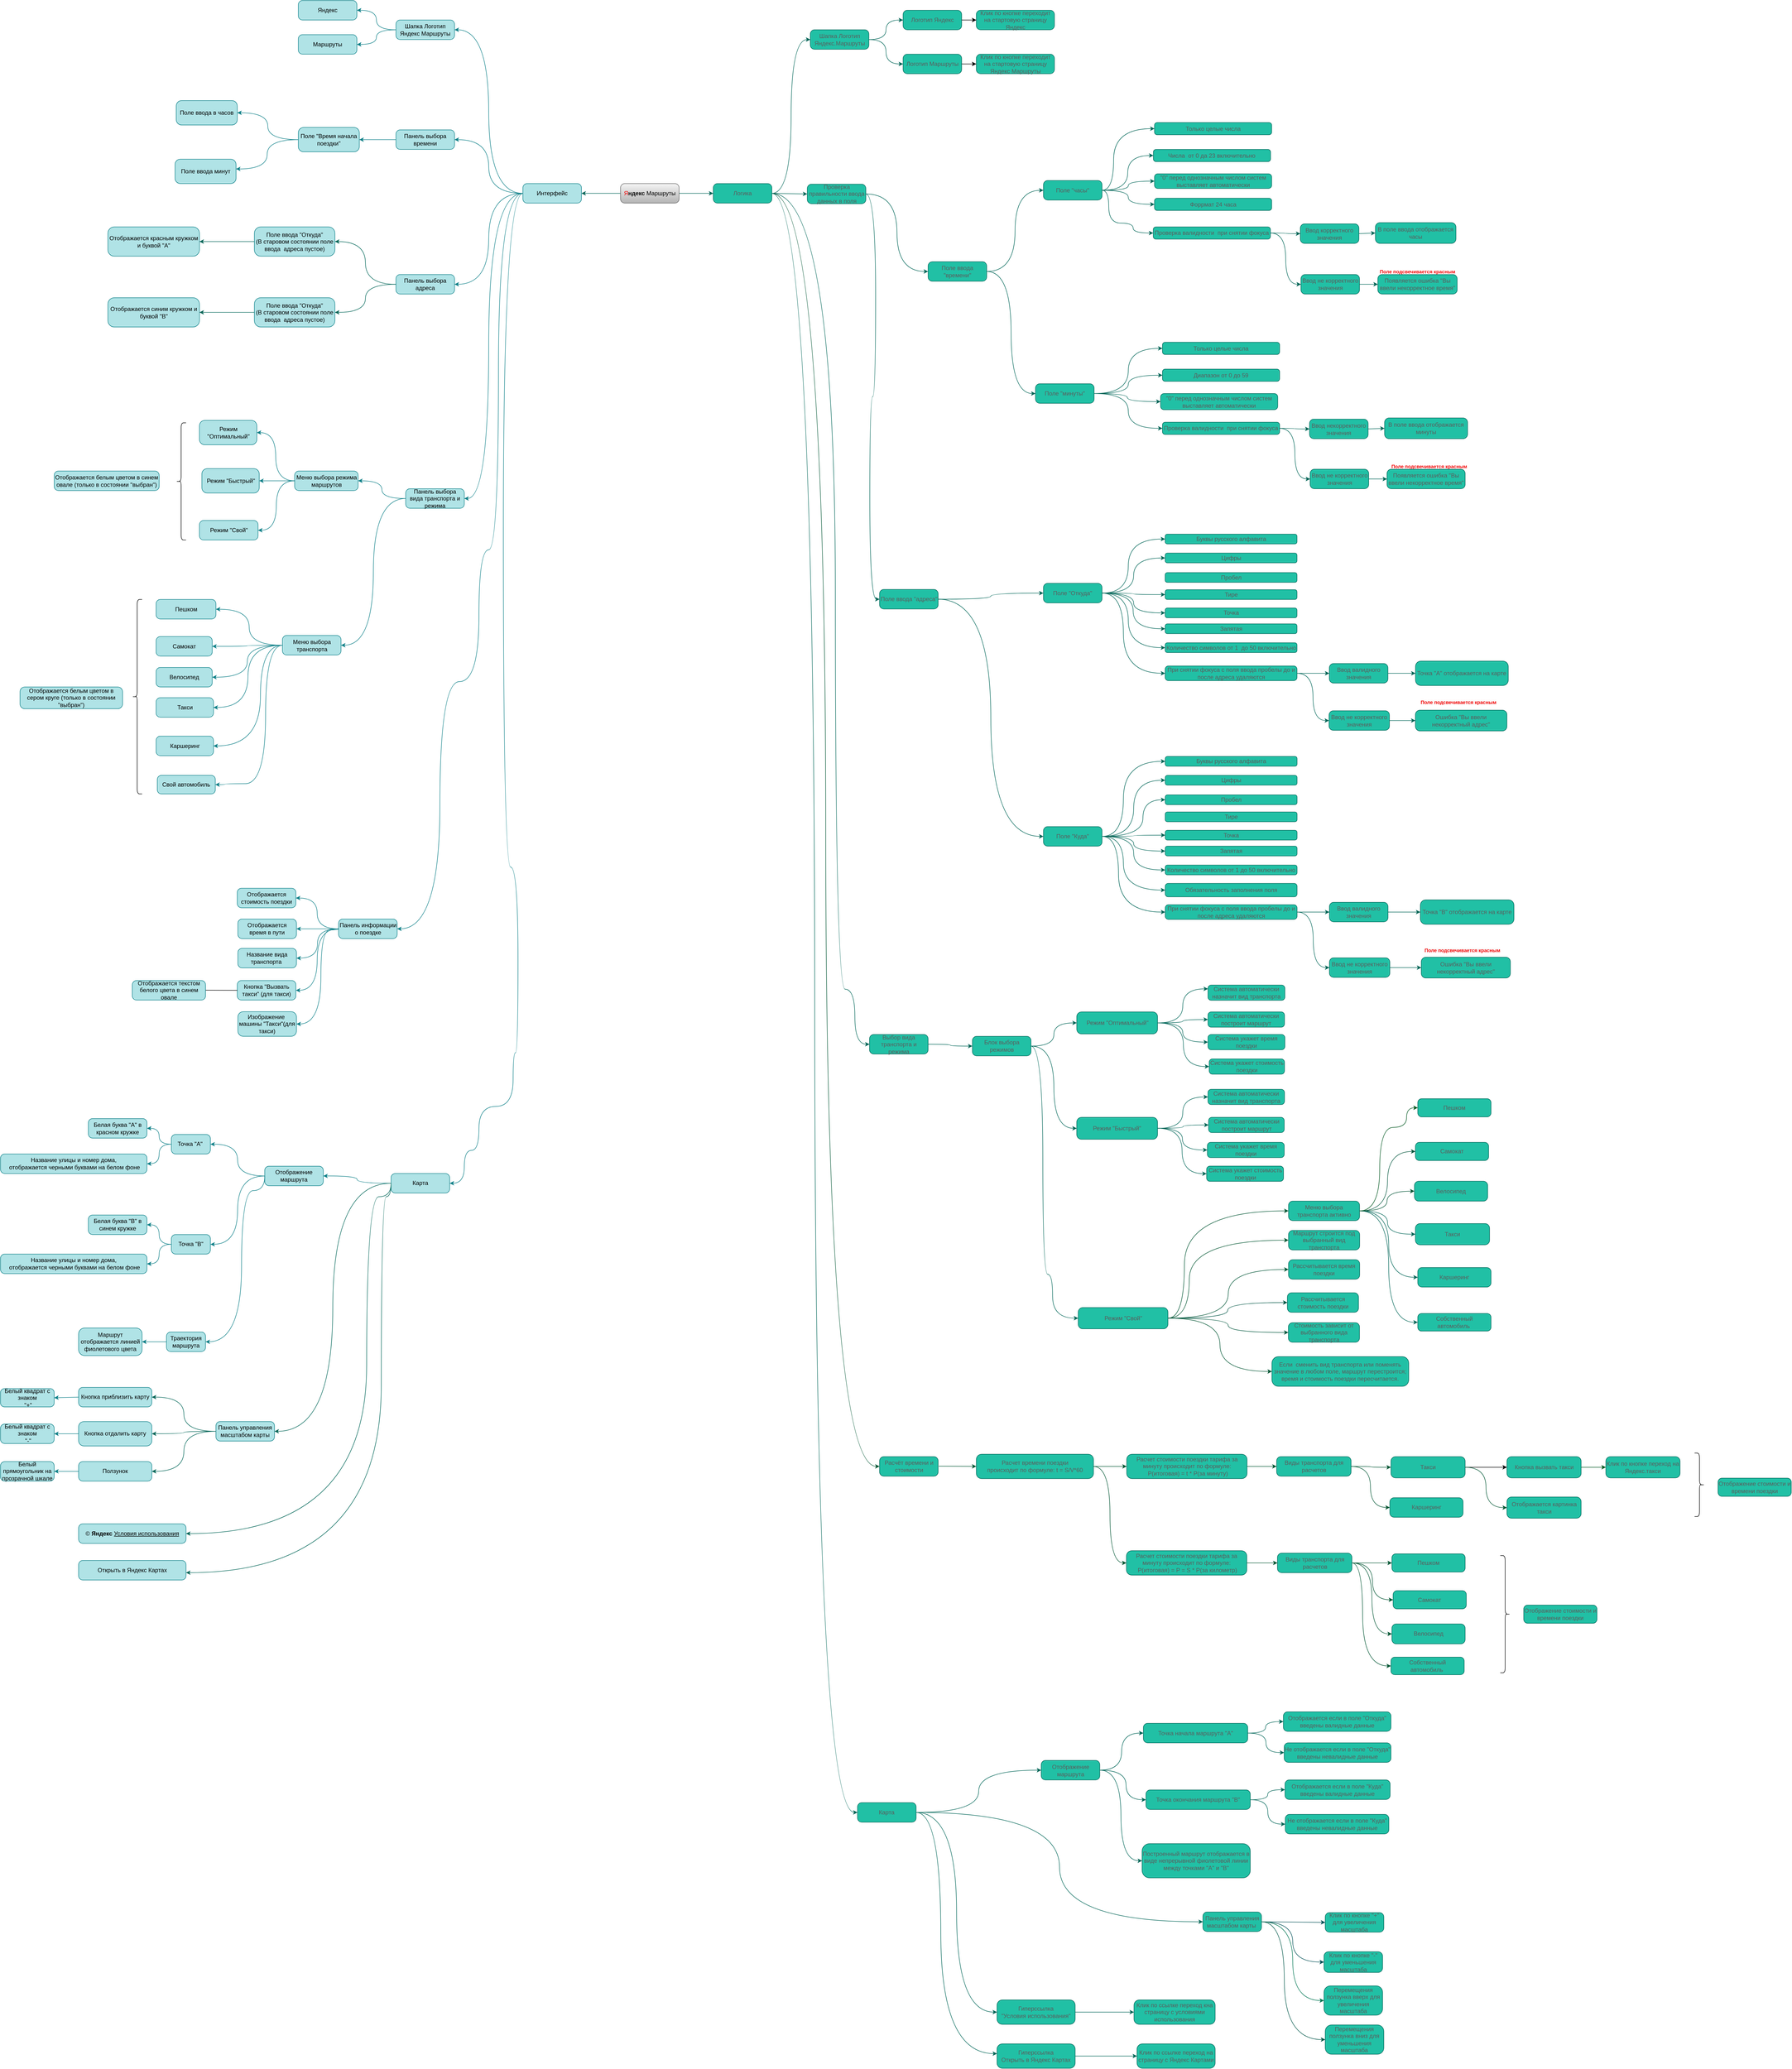 <mxfile version="22.0.3" type="device">
  <diagram id="mye7cpsdecRdVJIh1ltE" name="Page-1">
    <mxGraphModel dx="3072" dy="828" grid="1" gridSize="10" guides="1" tooltips="1" connect="1" arrows="1" fold="1" page="1" pageScale="1" pageWidth="1654" pageHeight="2336" background="none" math="0" shadow="0">
      <root>
        <mxCell id="0" />
        <mxCell id="1" parent="0" />
        <mxCell id="GoWqnwifKlF_Yr-xNYbi-38" style="edgeStyle=none;rounded=1;orthogonalLoop=1;jettySize=auto;html=1;exitX=0;exitY=0.5;exitDx=0;exitDy=0;entryX=1;entryY=0.5;entryDx=0;entryDy=0;labelBackgroundColor=none;strokeColor=#006658;fontColor=default;" parent="1" source="GoWqnwifKlF_Yr-xNYbi-1" target="GoWqnwifKlF_Yr-xNYbi-3" edge="1">
          <mxGeometry relative="1" as="geometry">
            <mxPoint x="-370" y="470" as="targetPoint" />
          </mxGeometry>
        </mxCell>
        <mxCell id="qn3d2HcTWaKksIYHcs9O-18" style="edgeStyle=none;rounded=1;orthogonalLoop=1;jettySize=auto;html=1;exitX=1;exitY=0.5;exitDx=0;exitDy=0;labelBackgroundColor=none;strokeColor=#006658;fontColor=default;" parent="1" source="GoWqnwifKlF_Yr-xNYbi-1" edge="1">
          <mxGeometry relative="1" as="geometry">
            <mxPoint x="-110" y="470" as="targetPoint" />
          </mxGeometry>
        </mxCell>
        <mxCell id="GoWqnwifKlF_Yr-xNYbi-1" value="&lt;font color=&quot;#f00505&quot;&gt;Я&lt;/font&gt;&lt;font color=&quot;#0d0d0d&quot;&gt;&lt;b&gt;ндекс&lt;/b&gt;&lt;/font&gt; Маршруты" style="rounded=1;whiteSpace=wrap;html=1;arcSize=22;labelBackgroundColor=none;fillColor=#f5f5f5;strokeColor=#666666;gradientColor=#b3b3b3;" parent="1" vertex="1">
          <mxGeometry x="-300" y="450" width="120" height="40" as="geometry" />
        </mxCell>
        <mxCell id="GoWqnwifKlF_Yr-xNYbi-52" style="edgeStyle=orthogonalEdgeStyle;rounded=1;orthogonalLoop=1;jettySize=auto;html=1;exitX=0;exitY=0.5;exitDx=0;exitDy=0;entryX=1;entryY=0.5;entryDx=0;entryDy=0;labelBackgroundColor=none;fontColor=default;fillColor=#b0e3e6;strokeColor=#0e8088;curved=1;" parent="1" source="GoWqnwifKlF_Yr-xNYbi-3" target="A5lYPsGRQJ1GHH2UrvJ9-7" edge="1">
          <mxGeometry relative="1" as="geometry">
            <mxPoint x="-895" y="1060" as="targetPoint" />
          </mxGeometry>
        </mxCell>
        <mxCell id="OxW7yi1mNQBKnJ8u3WXz-1" style="rounded=1;orthogonalLoop=1;jettySize=auto;html=1;exitX=0;exitY=0.5;exitDx=0;exitDy=0;entryX=1;entryY=0.5;entryDx=0;entryDy=0;labelBackgroundColor=none;fontColor=default;fillColor=#b0e3e6;strokeColor=#0e8088;edgeStyle=orthogonalEdgeStyle;curved=1;" parent="1" source="GoWqnwifKlF_Yr-xNYbi-3" target="GoWqnwifKlF_Yr-xNYbi-45" edge="1">
          <mxGeometry relative="1" as="geometry" />
        </mxCell>
        <mxCell id="OxW7yi1mNQBKnJ8u3WXz-3" style="edgeStyle=orthogonalEdgeStyle;rounded=1;orthogonalLoop=1;jettySize=auto;html=1;exitX=0;exitY=0.5;exitDx=0;exitDy=0;entryX=1;entryY=0.5;entryDx=0;entryDy=0;labelBackgroundColor=none;fontColor=default;fillColor=#b0e3e6;strokeColor=#0e8088;curved=1;" parent="1" source="GoWqnwifKlF_Yr-xNYbi-3" target="OxW7yi1mNQBKnJ8u3WXz-2" edge="1">
          <mxGeometry relative="1" as="geometry">
            <Array as="points">
              <mxPoint x="-570" y="470" />
              <mxPoint x="-570" y="1095" />
            </Array>
          </mxGeometry>
        </mxCell>
        <mxCell id="OxW7yi1mNQBKnJ8u3WXz-5" style="edgeStyle=orthogonalEdgeStyle;rounded=1;orthogonalLoop=1;jettySize=auto;html=1;exitX=0;exitY=0.5;exitDx=0;exitDy=0;entryX=1;entryY=0.5;entryDx=0;entryDy=0;labelBackgroundColor=none;fontColor=default;fillColor=#b0e3e6;strokeColor=#0e8088;curved=1;" parent="1" source="GoWqnwifKlF_Yr-xNYbi-3" target="Jd_oDnFanChOWd87wpwM-80" edge="1">
          <mxGeometry relative="1" as="geometry">
            <mxPoint x="-640" y="480" as="targetPoint" />
          </mxGeometry>
        </mxCell>
        <mxCell id="GoWqnwifKlF_Yr-xNYbi-3" value="Интерфейс" style="rounded=1;whiteSpace=wrap;html=1;arcSize=22;labelBackgroundColor=none;fillColor=#b0e3e6;strokeColor=#0e8088;" parent="1" vertex="1">
          <mxGeometry x="-500" y="450" width="120" height="40" as="geometry" />
        </mxCell>
        <mxCell id="oigtg8h2ie4QQOlHJKOF-9" style="edgeStyle=orthogonalEdgeStyle;rounded=1;orthogonalLoop=1;jettySize=auto;html=1;exitX=1;exitY=0.5;exitDx=0;exitDy=0;entryX=0;entryY=0.5;entryDx=0;entryDy=0;labelBackgroundColor=none;strokeColor=#006658;fontColor=default;curved=1;" parent="1" source="GoWqnwifKlF_Yr-xNYbi-4" target="A5lYPsGRQJ1GHH2UrvJ9-61" edge="1">
          <mxGeometry relative="1" as="geometry">
            <mxPoint x="320" y="400" as="targetPoint" />
          </mxGeometry>
        </mxCell>
        <mxCell id="oigtg8h2ie4QQOlHJKOF-10" style="edgeStyle=orthogonalEdgeStyle;rounded=1;orthogonalLoop=1;jettySize=auto;html=1;exitX=1;exitY=0.5;exitDx=0;exitDy=0;entryX=0;entryY=0.5;entryDx=0;entryDy=0;labelBackgroundColor=none;strokeColor=#006658;fontColor=default;curved=1;" parent="1" source="GoWqnwifKlF_Yr-xNYbi-4" target="A5lYPsGRQJ1GHH2UrvJ9-62" edge="1">
          <mxGeometry relative="1" as="geometry">
            <mxPoint x="320" y="440" as="targetPoint" />
          </mxGeometry>
        </mxCell>
        <mxCell id="GoWqnwifKlF_Yr-xNYbi-4" value="Проверка правильности ввода данных в поля" style="rounded=1;whiteSpace=wrap;html=1;arcSize=22;labelBackgroundColor=none;fillColor=#21C0A5;strokeColor=#006658;fontColor=#5C5C5C;" parent="1" vertex="1">
          <mxGeometry x="82.5" y="451.25" width="120" height="40" as="geometry" />
        </mxCell>
        <mxCell id="oigtg8h2ie4QQOlHJKOF-12" style="edgeStyle=orthogonalEdgeStyle;rounded=1;orthogonalLoop=1;jettySize=auto;html=1;exitX=1;exitY=0.5;exitDx=0;exitDy=0;entryX=0;entryY=0.5;entryDx=0;entryDy=0;labelBackgroundColor=none;strokeColor=#006658;fontColor=default;curved=1;" parent="1" source="b9gM4gOocdvL3oOeD4PQ-210" target="A5lYPsGRQJ1GHH2UrvJ9-131" edge="1">
          <mxGeometry relative="1" as="geometry">
            <mxPoint x="595.75" y="2220.24" as="targetPoint" />
            <mxPoint x="565.75" y="2315.24" as="sourcePoint" />
          </mxGeometry>
        </mxCell>
        <mxCell id="GoWqnwifKlF_Yr-xNYbi-5" value="Выбор вида транспорта и режима" style="rounded=1;whiteSpace=wrap;html=1;arcSize=22;labelBackgroundColor=none;fillColor=#21C0A5;strokeColor=#006658;fontColor=#5C5C5C;" parent="1" vertex="1">
          <mxGeometry x="210" y="2192.74" width="120" height="40" as="geometry" />
        </mxCell>
        <mxCell id="GoWqnwifKlF_Yr-xNYbi-45" value="Панель выбора адреса" style="rounded=1;whiteSpace=wrap;html=1;arcSize=22;labelBackgroundColor=none;fillColor=#b0e3e6;strokeColor=#0e8088;" parent="1" vertex="1">
          <mxGeometry x="-760" y="636.25" width="120" height="40" as="geometry" />
        </mxCell>
        <mxCell id="qn3d2HcTWaKksIYHcs9O-7" style="edgeStyle=orthogonalEdgeStyle;rounded=1;orthogonalLoop=1;jettySize=auto;html=1;exitX=1;exitY=0.5;exitDx=0;exitDy=0;entryX=0;entryY=0.5;entryDx=0;entryDy=0;labelBackgroundColor=none;strokeColor=#006658;fontColor=default;curved=1;" parent="1" source="qn3d2HcTWaKksIYHcs9O-5" target="GoWqnwifKlF_Yr-xNYbi-5" edge="1">
          <mxGeometry relative="1" as="geometry">
            <Array as="points">
              <mxPoint x="140" y="470" />
              <mxPoint x="140" y="2100" />
              <mxPoint x="180" y="2100" />
              <mxPoint x="180" y="2213" />
            </Array>
          </mxGeometry>
        </mxCell>
        <mxCell id="OxW7yi1mNQBKnJ8u3WXz-6" style="edgeStyle=none;rounded=1;orthogonalLoop=1;jettySize=auto;html=1;exitX=1;exitY=0.5;exitDx=0;exitDy=0;entryX=0;entryY=0.5;entryDx=0;entryDy=0;labelBackgroundColor=none;strokeColor=#006658;fontColor=default;" parent="1" source="qn3d2HcTWaKksIYHcs9O-5" target="GoWqnwifKlF_Yr-xNYbi-4" edge="1">
          <mxGeometry relative="1" as="geometry">
            <mxPoint x="130" y="590" as="targetPoint" />
          </mxGeometry>
        </mxCell>
        <mxCell id="qn3d2HcTWaKksIYHcs9O-5" value="Логика" style="rounded=1;whiteSpace=wrap;html=1;arcSize=22;labelBackgroundColor=none;fillColor=#21C0A5;strokeColor=#006658;fontColor=#5C5C5C;" parent="1" vertex="1">
          <mxGeometry x="-110" y="450" width="120" height="40" as="geometry" />
        </mxCell>
        <mxCell id="qn3d2HcTWaKksIYHcs9O-14" value="Расчёт времени и стоимости" style="rounded=1;whiteSpace=wrap;html=1;arcSize=22;labelBackgroundColor=none;fillColor=#21C0A5;strokeColor=#006658;fontColor=#5C5C5C;" parent="1" vertex="1">
          <mxGeometry x="230.56" y="3057.34" width="120" height="40" as="geometry" />
        </mxCell>
        <mxCell id="OxW7yi1mNQBKnJ8u3WXz-2" value="Панель выбора&lt;br&gt;вида транспорта и режима" style="rounded=1;whiteSpace=wrap;html=1;arcSize=22;labelBackgroundColor=none;fillColor=#b0e3e6;strokeColor=#0e8088;" parent="1" vertex="1">
          <mxGeometry x="-740" y="1075" width="120" height="40" as="geometry" />
        </mxCell>
        <mxCell id="Jd_oDnFanChOWd87wpwM-2" value="Поле ввода &quot;Откуда&quot;&lt;br&gt;(В старовом состоянии поле ввода&amp;nbsp; адреса пустое)" style="rounded=1;whiteSpace=wrap;html=1;arcSize=22;labelBackgroundColor=none;fillColor=#b0e3e6;strokeColor=#0e8088;" parent="1" vertex="1">
          <mxGeometry x="-1050" y="538.75" width="165" height="60" as="geometry" />
        </mxCell>
        <mxCell id="Jd_oDnFanChOWd87wpwM-80" value="Шапка Логотип Яндекс Маршруты" style="rounded=1;whiteSpace=wrap;html=1;arcSize=22;labelBackgroundColor=none;fillColor=#b0e3e6;strokeColor=#0e8088;" parent="1" vertex="1">
          <mxGeometry x="-760" y="115" width="120" height="40" as="geometry" />
        </mxCell>
        <mxCell id="Jd_oDnFanChOWd87wpwM-81" style="edgeStyle=orthogonalEdgeStyle;rounded=0;orthogonalLoop=1;jettySize=auto;html=1;exitX=0.5;exitY=1;exitDx=0;exitDy=0;labelBackgroundColor=none;fontColor=default;fillColor=#b0e3e6;strokeColor=#0e8088;" parent="1" source="Jd_oDnFanChOWd87wpwM-80" target="Jd_oDnFanChOWd87wpwM-80" edge="1">
          <mxGeometry relative="1" as="geometry" />
        </mxCell>
        <mxCell id="Jd_oDnFanChOWd87wpwM-158" value="" style="endArrow=classic;html=1;rounded=0;entryX=1;entryY=0.5;entryDx=0;entryDy=0;labelBackgroundColor=none;fontColor=default;fillColor=#b0e3e6;strokeColor=#0e8088;edgeStyle=orthogonalEdgeStyle;curved=1;" parent="1" target="enqwQ2bbHpvwQ0kJNUOB-74" edge="1">
          <mxGeometry width="50" height="50" relative="1" as="geometry">
            <mxPoint x="-500" y="470" as="sourcePoint" />
            <mxPoint x="-730" y="1978.21" as="targetPoint" />
            <Array as="points">
              <mxPoint x="-550" y="470" />
              <mxPoint x="-550" y="1200" />
              <mxPoint x="-590" y="1200" />
              <mxPoint x="-590" y="1470" />
              <mxPoint x="-670" y="1470" />
              <mxPoint x="-670" y="1976" />
            </Array>
          </mxGeometry>
        </mxCell>
        <mxCell id="omD7B_j1-jRFqI0TzZg0-20" value="Яндекс" style="rounded=1;whiteSpace=wrap;html=1;arcSize=22;labelBackgroundColor=none;fillColor=#b0e3e6;strokeColor=#0e8088;" parent="1" vertex="1">
          <mxGeometry x="-960" y="75" width="120" height="40" as="geometry" />
        </mxCell>
        <mxCell id="omD7B_j1-jRFqI0TzZg0-22" value="Маршруты" style="rounded=1;whiteSpace=wrap;html=1;arcSize=22;labelBackgroundColor=none;fillColor=#b0e3e6;strokeColor=#0e8088;" parent="1" vertex="1">
          <mxGeometry x="-960" y="145" width="120" height="40" as="geometry" />
        </mxCell>
        <mxCell id="omD7B_j1-jRFqI0TzZg0-35" value="Поле ввода &quot;Откуда&quot;&lt;br style=&quot;border-color: var(--border-color);&quot;&gt;(В старовом состоянии поле ввода&amp;nbsp; адреса пустое)" style="rounded=1;whiteSpace=wrap;html=1;arcSize=22;labelBackgroundColor=none;fillColor=#b0e3e6;strokeColor=#0e8088;" parent="1" vertex="1">
          <mxGeometry x="-1050" y="683.75" width="165" height="60" as="geometry" />
        </mxCell>
        <mxCell id="omD7B_j1-jRFqI0TzZg0-58" value="" style="endArrow=classic;html=1;rounded=0;exitX=0;exitY=0.5;exitDx=0;exitDy=0;entryX=1;entryY=0.5;entryDx=0;entryDy=0;labelBackgroundColor=none;fontColor=default;fillColor=#b0e3e6;strokeColor=#0e8088;edgeStyle=orthogonalEdgeStyle;curved=1;" parent="1" source="Jd_oDnFanChOWd87wpwM-80" target="omD7B_j1-jRFqI0TzZg0-22" edge="1">
          <mxGeometry width="50" height="50" relative="1" as="geometry">
            <mxPoint x="-730" y="285" as="sourcePoint" />
            <mxPoint x="-680" y="235" as="targetPoint" />
          </mxGeometry>
        </mxCell>
        <mxCell id="omD7B_j1-jRFqI0TzZg0-59" value="" style="endArrow=classic;html=1;rounded=0;exitX=0;exitY=0.5;exitDx=0;exitDy=0;entryX=1;entryY=0.5;entryDx=0;entryDy=0;labelBackgroundColor=none;fontColor=default;fillColor=#b0e3e6;strokeColor=#0e8088;edgeStyle=orthogonalEdgeStyle;curved=1;" parent="1" source="Jd_oDnFanChOWd87wpwM-80" target="omD7B_j1-jRFqI0TzZg0-20" edge="1">
          <mxGeometry width="50" height="50" relative="1" as="geometry">
            <mxPoint x="-600" y="125" as="sourcePoint" />
            <mxPoint x="-550" y="75" as="targetPoint" />
          </mxGeometry>
        </mxCell>
        <mxCell id="A5lYPsGRQJ1GHH2UrvJ9-7" value="Панель выбора времени" style="rounded=1;whiteSpace=wrap;html=1;arcSize=22;labelBackgroundColor=none;fillColor=#b0e3e6;strokeColor=#0e8088;" parent="1" vertex="1">
          <mxGeometry x="-760" y="340" width="120" height="40" as="geometry" />
        </mxCell>
        <mxCell id="A5lYPsGRQJ1GHH2UrvJ9-8" value="Поле ввода в часов" style="rounded=1;whiteSpace=wrap;html=1;arcSize=22;labelBackgroundColor=none;fillColor=#b0e3e6;strokeColor=#0e8088;" parent="1" vertex="1">
          <mxGeometry x="-1210" y="280" width="125" height="50" as="geometry" />
        </mxCell>
        <mxCell id="A5lYPsGRQJ1GHH2UrvJ9-9" value="Поле ввода минут" style="rounded=1;whiteSpace=wrap;html=1;arcSize=22;labelBackgroundColor=none;fillColor=#b0e3e6;strokeColor=#0e8088;" parent="1" vertex="1">
          <mxGeometry x="-1212.5" y="400" width="125" height="50" as="geometry" />
        </mxCell>
        <mxCell id="A5lYPsGRQJ1GHH2UrvJ9-10" value="Поле &quot;Время начала поездки&quot;&lt;span id=&quot;docs-internal-guid-bae597ff-7fff-9e70-1db2-52d7c6f0d945&quot;&gt;&lt;/span&gt;&lt;span id=&quot;docs-internal-guid-bae597ff-7fff-9e70-1db2-52d7c6f0d945&quot;&gt;&lt;/span&gt;&lt;span id=&quot;docs-internal-guid-e8826e76-7fff-5067-dbd4-a7ab05a02870&quot;&gt;&lt;/span&gt;" style="rounded=1;whiteSpace=wrap;html=1;arcSize=22;labelBackgroundColor=none;fillColor=#b0e3e6;strokeColor=#0e8088;" parent="1" vertex="1">
          <mxGeometry x="-960" y="335" width="125" height="50" as="geometry" />
        </mxCell>
        <mxCell id="A5lYPsGRQJ1GHH2UrvJ9-11" value="" style="endArrow=classic;html=1;rounded=0;exitX=0;exitY=0.5;exitDx=0;exitDy=0;entryX=1;entryY=0.5;entryDx=0;entryDy=0;labelBackgroundColor=none;fontColor=default;fillColor=#b0e3e6;strokeColor=#0e8088;" parent="1" source="A5lYPsGRQJ1GHH2UrvJ9-7" target="A5lYPsGRQJ1GHH2UrvJ9-10" edge="1">
          <mxGeometry width="50" height="50" relative="1" as="geometry">
            <mxPoint x="-895" y="510" as="sourcePoint" />
            <mxPoint x="-845" y="460" as="targetPoint" />
          </mxGeometry>
        </mxCell>
        <mxCell id="A5lYPsGRQJ1GHH2UrvJ9-14" value="Режим &quot;Оптимальный&quot;" style="rounded=1;whiteSpace=wrap;html=1;arcSize=22;labelBackgroundColor=none;fillColor=#b0e3e6;strokeColor=#0e8088;" parent="1" vertex="1">
          <mxGeometry x="-1162.5" y="935" width="117.5" height="50" as="geometry" />
        </mxCell>
        <mxCell id="A5lYPsGRQJ1GHH2UrvJ9-16" value="Режим &quot;Быстрый&quot;" style="rounded=1;whiteSpace=wrap;html=1;arcSize=22;labelBackgroundColor=none;fillColor=#b0e3e6;strokeColor=#0e8088;" parent="1" vertex="1">
          <mxGeometry x="-1157.5" y="1033.75" width="117.5" height="50" as="geometry" />
        </mxCell>
        <mxCell id="A5lYPsGRQJ1GHH2UrvJ9-20" value="Меню выбора режима маршрутов" style="rounded=1;whiteSpace=wrap;html=1;arcSize=22;labelBackgroundColor=none;fillColor=#b0e3e6;strokeColor=#0e8088;" parent="1" vertex="1">
          <mxGeometry x="-967.5" y="1038.75" width="130" height="40" as="geometry" />
        </mxCell>
        <mxCell id="A5lYPsGRQJ1GHH2UrvJ9-21" value="" style="endArrow=classic;html=1;rounded=0;exitX=0;exitY=0.5;exitDx=0;exitDy=0;entryX=1;entryY=0.5;entryDx=0;entryDy=0;labelBackgroundColor=none;fontColor=default;fillColor=#b0e3e6;strokeColor=#0e8088;edgeStyle=orthogonalEdgeStyle;curved=1;" parent="1" source="OxW7yi1mNQBKnJ8u3WXz-2" target="A5lYPsGRQJ1GHH2UrvJ9-20" edge="1">
          <mxGeometry width="50" height="50" relative="1" as="geometry">
            <mxPoint x="-587.5" y="1137.5" as="sourcePoint" />
            <mxPoint x="-537.5" y="1087.5" as="targetPoint" />
          </mxGeometry>
        </mxCell>
        <mxCell id="A5lYPsGRQJ1GHH2UrvJ9-22" value="" style="endArrow=classic;html=1;rounded=0;exitX=0;exitY=0.5;exitDx=0;exitDy=0;entryX=1;entryY=0.5;entryDx=0;entryDy=0;labelBackgroundColor=none;fontColor=default;fillColor=#b0e3e6;strokeColor=#0e8088;edgeStyle=orthogonalEdgeStyle;curved=1;" parent="1" source="A5lYPsGRQJ1GHH2UrvJ9-20" target="A5lYPsGRQJ1GHH2UrvJ9-14" edge="1">
          <mxGeometry width="50" height="50" relative="1" as="geometry">
            <mxPoint x="-1047.5" y="1020.0" as="sourcePoint" />
            <mxPoint x="-1037.5" y="960" as="targetPoint" />
          </mxGeometry>
        </mxCell>
        <mxCell id="A5lYPsGRQJ1GHH2UrvJ9-24" value="" style="endArrow=classic;html=1;rounded=0;entryX=1;entryY=0.5;entryDx=0;entryDy=0;exitX=0;exitY=0.5;exitDx=0;exitDy=0;labelBackgroundColor=none;fontColor=default;fillColor=#b0e3e6;strokeColor=#0e8088;" parent="1" source="A5lYPsGRQJ1GHH2UrvJ9-20" target="A5lYPsGRQJ1GHH2UrvJ9-16" edge="1">
          <mxGeometry width="50" height="50" relative="1" as="geometry">
            <mxPoint x="-987.5" y="1020.0" as="sourcePoint" />
            <mxPoint x="-927.5" y="1120" as="targetPoint" />
          </mxGeometry>
        </mxCell>
        <mxCell id="A5lYPsGRQJ1GHH2UrvJ9-40" value="Карта" style="rounded=1;whiteSpace=wrap;html=1;arcSize=22;labelBackgroundColor=none;fillColor=#b0e3e6;strokeColor=#0e8088;" parent="1" vertex="1">
          <mxGeometry x="-770" y="2477.44" width="120" height="40" as="geometry" />
        </mxCell>
        <mxCell id="A5lYPsGRQJ1GHH2UrvJ9-41" value="Отображение маршрута" style="rounded=1;whiteSpace=wrap;html=1;arcSize=22;labelBackgroundColor=none;fillColor=#b0e3e6;strokeColor=#0e8088;" parent="1" vertex="1">
          <mxGeometry x="-1028.75" y="2462.44" width="120" height="40" as="geometry" />
        </mxCell>
        <mxCell id="A5lYPsGRQJ1GHH2UrvJ9-42" value="" style="endArrow=classic;html=1;rounded=0;exitX=0;exitY=0.5;exitDx=0;exitDy=0;entryX=1;entryY=0.5;entryDx=0;entryDy=0;labelBackgroundColor=none;fontColor=default;fillColor=#b0e3e6;strokeColor=#0e8088;edgeStyle=orthogonalEdgeStyle;curved=1;" parent="1" source="A5lYPsGRQJ1GHH2UrvJ9-40" target="A5lYPsGRQJ1GHH2UrvJ9-41" edge="1">
          <mxGeometry width="50" height="50" relative="1" as="geometry">
            <mxPoint x="-760" y="2674.94" as="sourcePoint" />
            <mxPoint x="-710" y="2624.94" as="targetPoint" />
          </mxGeometry>
        </mxCell>
        <mxCell id="A5lYPsGRQJ1GHH2UrvJ9-43" value="Точка &quot;А&quot;&amp;nbsp;" style="rounded=1;whiteSpace=wrap;html=1;arcSize=22;labelBackgroundColor=none;fillColor=#b0e3e6;strokeColor=#0e8088;" parent="1" vertex="1">
          <mxGeometry x="-1220" y="2397.44" width="80" height="40" as="geometry" />
        </mxCell>
        <mxCell id="A5lYPsGRQJ1GHH2UrvJ9-44" value="Точка &quot;B&quot;" style="rounded=1;whiteSpace=wrap;html=1;arcSize=22;labelBackgroundColor=none;fillColor=#b0e3e6;strokeColor=#0e8088;" parent="1" vertex="1">
          <mxGeometry x="-1220" y="2602.44" width="80" height="40" as="geometry" />
        </mxCell>
        <mxCell id="A5lYPsGRQJ1GHH2UrvJ9-45" value="Траектория маршрута" style="rounded=1;whiteSpace=wrap;html=1;arcSize=22;labelBackgroundColor=none;fillColor=#b0e3e6;strokeColor=#0e8088;" parent="1" vertex="1">
          <mxGeometry x="-1230" y="2802.13" width="80" height="40" as="geometry" />
        </mxCell>
        <mxCell id="A5lYPsGRQJ1GHH2UrvJ9-46" value="" style="endArrow=classic;html=1;rounded=0;exitX=0;exitY=0.5;exitDx=0;exitDy=0;entryX=1;entryY=0.5;entryDx=0;entryDy=0;labelBackgroundColor=none;fontColor=default;fillColor=#b0e3e6;strokeColor=#0e8088;edgeStyle=orthogonalEdgeStyle;curved=1;" parent="1" source="A5lYPsGRQJ1GHH2UrvJ9-41" target="A5lYPsGRQJ1GHH2UrvJ9-43" edge="1">
          <mxGeometry width="50" height="50" relative="1" as="geometry">
            <mxPoint x="-1060" y="2632.44" as="sourcePoint" />
            <mxPoint x="-1010" y="2582.44" as="targetPoint" />
          </mxGeometry>
        </mxCell>
        <mxCell id="A5lYPsGRQJ1GHH2UrvJ9-47" value="" style="endArrow=classic;html=1;rounded=0;exitX=0;exitY=0.5;exitDx=0;exitDy=0;entryX=1;entryY=0.5;entryDx=0;entryDy=0;labelBackgroundColor=none;fontColor=default;fillColor=#b0e3e6;strokeColor=#0e8088;edgeStyle=orthogonalEdgeStyle;curved=1;" parent="1" source="A5lYPsGRQJ1GHH2UrvJ9-41" target="A5lYPsGRQJ1GHH2UrvJ9-44" edge="1">
          <mxGeometry width="50" height="50" relative="1" as="geometry">
            <mxPoint x="-1070" y="2622.44" as="sourcePoint" />
            <mxPoint x="-1020" y="2572.44" as="targetPoint" />
          </mxGeometry>
        </mxCell>
        <mxCell id="A5lYPsGRQJ1GHH2UrvJ9-48" value="" style="endArrow=classic;html=1;rounded=0;exitX=0;exitY=0.5;exitDx=0;exitDy=0;entryX=1;entryY=0.5;entryDx=0;entryDy=0;labelBackgroundColor=none;fontColor=default;fillColor=#b0e3e6;strokeColor=#0e8088;edgeStyle=orthogonalEdgeStyle;curved=1;" parent="1" source="A5lYPsGRQJ1GHH2UrvJ9-41" target="A5lYPsGRQJ1GHH2UrvJ9-45" edge="1">
          <mxGeometry width="50" height="50" relative="1" as="geometry">
            <mxPoint x="-1070" y="2622.44" as="sourcePoint" />
            <mxPoint x="-1020" y="2572.44" as="targetPoint" />
            <Array as="points">
              <mxPoint x="-1076.25" y="2512.44" />
              <mxPoint x="-1076.25" y="2822.44" />
            </Array>
          </mxGeometry>
        </mxCell>
        <mxCell id="A5lYPsGRQJ1GHH2UrvJ9-49" value="Кнопка отдалить карту" style="rounded=1;whiteSpace=wrap;html=1;arcSize=22;labelBackgroundColor=none;fillColor=#b0e3e6;strokeColor=#0e8088;" parent="1" vertex="1">
          <mxGeometry x="-1410" y="2985.44" width="150" height="50" as="geometry" />
        </mxCell>
        <mxCell id="A5lYPsGRQJ1GHH2UrvJ9-50" value="Кнопка приблизить карту" style="rounded=1;whiteSpace=wrap;html=1;arcSize=22;labelBackgroundColor=none;fillColor=#b0e3e6;strokeColor=#0e8088;" parent="1" vertex="1">
          <mxGeometry x="-1410" y="2915.44" width="150" height="40" as="geometry" />
        </mxCell>
        <mxCell id="A5lYPsGRQJ1GHH2UrvJ9-53" value="Ползунок" style="rounded=1;whiteSpace=wrap;html=1;arcSize=22;labelBackgroundColor=none;fillColor=#b0e3e6;strokeColor=#0e8088;" parent="1" vertex="1">
          <mxGeometry x="-1410" y="3067.44" width="150" height="40" as="geometry" />
        </mxCell>
        <mxCell id="A5lYPsGRQJ1GHH2UrvJ9-59" value="" style="endArrow=classic;html=1;rounded=0;entryX=1;entryY=0.5;entryDx=0;entryDy=0;exitX=0;exitY=0.5;exitDx=0;exitDy=0;labelBackgroundColor=none;fontColor=default;fillColor=#b0e3e6;strokeColor=#0e8088;edgeStyle=orthogonalEdgeStyle;curved=1;" parent="1" source="GoWqnwifKlF_Yr-xNYbi-3" target="A5lYPsGRQJ1GHH2UrvJ9-40" edge="1">
          <mxGeometry width="50" height="50" relative="1" as="geometry">
            <mxPoint x="-540" y="1430" as="sourcePoint" />
            <mxPoint x="-490" y="1380" as="targetPoint" />
            <Array as="points">
              <mxPoint x="-540" y="470" />
              <mxPoint x="-540" y="1850" />
              <mxPoint x="-510" y="1850" />
              <mxPoint x="-510" y="2230" />
              <mxPoint x="-520" y="2230" />
              <mxPoint x="-520" y="2340" />
              <mxPoint x="-590" y="2340" />
              <mxPoint x="-590" y="2430" />
              <mxPoint x="-620" y="2430" />
              <mxPoint x="-620" y="2497" />
            </Array>
          </mxGeometry>
        </mxCell>
        <mxCell id="A5lYPsGRQJ1GHH2UrvJ9-61" value="Поле ввода &quot;времени&quot;" style="rounded=1;whiteSpace=wrap;html=1;arcSize=22;labelBackgroundColor=none;fillColor=#21C0A5;strokeColor=#006658;fontColor=#5C5C5C;" parent="1" vertex="1">
          <mxGeometry x="330" y="610" width="120" height="40" as="geometry" />
        </mxCell>
        <mxCell id="A5lYPsGRQJ1GHH2UrvJ9-62" value="Поле ввода &quot;адреса&quot;" style="rounded=1;whiteSpace=wrap;html=1;arcSize=22;labelBackgroundColor=none;fillColor=#21C0A5;strokeColor=#006658;fontColor=#5C5C5C;" parent="1" vertex="1">
          <mxGeometry x="230.56" y="1281.25" width="120" height="40" as="geometry" />
        </mxCell>
        <mxCell id="A5lYPsGRQJ1GHH2UrvJ9-63" value="Шапка Логотип Яндекс.Маршруты" style="rounded=1;whiteSpace=wrap;html=1;arcSize=22;labelBackgroundColor=none;fillColor=#21C0A5;strokeColor=#006658;fontColor=#5C5C5C;" parent="1" vertex="1">
          <mxGeometry x="88.75" y="135" width="120" height="40" as="geometry" />
        </mxCell>
        <mxCell id="A5lYPsGRQJ1GHH2UrvJ9-64" style="edgeStyle=orthogonalEdgeStyle;rounded=0;orthogonalLoop=1;jettySize=auto;html=1;exitX=0.5;exitY=1;exitDx=0;exitDy=0;labelBackgroundColor=none;strokeColor=#006658;fontColor=default;" parent="1" source="A5lYPsGRQJ1GHH2UrvJ9-63" target="A5lYPsGRQJ1GHH2UrvJ9-63" edge="1">
          <mxGeometry relative="1" as="geometry" />
        </mxCell>
        <mxCell id="A5lYPsGRQJ1GHH2UrvJ9-65" value="Логотип Яндекс" style="rounded=1;whiteSpace=wrap;html=1;arcSize=22;labelBackgroundColor=none;fillColor=#21C0A5;strokeColor=#006658;fontColor=#5C5C5C;" parent="1" vertex="1">
          <mxGeometry x="278.75" y="95" width="120" height="40" as="geometry" />
        </mxCell>
        <mxCell id="A5lYPsGRQJ1GHH2UrvJ9-66" value="Логотип Маршруты" style="rounded=1;whiteSpace=wrap;html=1;arcSize=22;labelBackgroundColor=none;fillColor=#21C0A5;strokeColor=#006658;fontColor=#5C5C5C;" parent="1" vertex="1">
          <mxGeometry x="278.75" y="185" width="120" height="40" as="geometry" />
        </mxCell>
        <mxCell id="A5lYPsGRQJ1GHH2UrvJ9-67" value="" style="endArrow=classic;html=1;rounded=0;exitX=1;exitY=0.5;exitDx=0;exitDy=0;entryX=0;entryY=0.5;entryDx=0;entryDy=0;labelBackgroundColor=none;strokeColor=#006658;fontColor=default;edgeStyle=orthogonalEdgeStyle;curved=1;" parent="1" source="A5lYPsGRQJ1GHH2UrvJ9-63" target="A5lYPsGRQJ1GHH2UrvJ9-66" edge="1">
          <mxGeometry width="50" height="50" relative="1" as="geometry">
            <mxPoint x="108.75" y="330" as="sourcePoint" />
            <mxPoint x="258.75" y="175" as="targetPoint" />
          </mxGeometry>
        </mxCell>
        <mxCell id="A5lYPsGRQJ1GHH2UrvJ9-68" value="" style="endArrow=classic;html=1;rounded=0;entryX=0;entryY=0.5;entryDx=0;entryDy=0;exitX=1;exitY=0.5;exitDx=0;exitDy=0;labelBackgroundColor=none;strokeColor=#006658;fontColor=default;edgeStyle=orthogonalEdgeStyle;curved=1;" parent="1" source="A5lYPsGRQJ1GHH2UrvJ9-63" target="A5lYPsGRQJ1GHH2UrvJ9-65" edge="1">
          <mxGeometry width="50" height="50" relative="1" as="geometry">
            <mxPoint x="218.75" y="155" as="sourcePoint" />
            <mxPoint x="288.75" y="120" as="targetPoint" />
          </mxGeometry>
        </mxCell>
        <mxCell id="A5lYPsGRQJ1GHH2UrvJ9-71" value="" style="endArrow=classic;html=1;rounded=0;entryX=0;entryY=0.5;entryDx=0;entryDy=0;exitX=1;exitY=0.5;exitDx=0;exitDy=0;labelBackgroundColor=none;strokeColor=#006658;fontColor=default;edgeStyle=orthogonalEdgeStyle;curved=1;" parent="1" source="qn3d2HcTWaKksIYHcs9O-5" target="A5lYPsGRQJ1GHH2UrvJ9-63" edge="1">
          <mxGeometry width="50" height="50" relative="1" as="geometry">
            <mxPoint x="50" y="360" as="sourcePoint" />
            <mxPoint x="100" y="310" as="targetPoint" />
          </mxGeometry>
        </mxCell>
        <mxCell id="A5lYPsGRQJ1GHH2UrvJ9-77" value="Поле &quot;часы&quot;" style="rounded=1;whiteSpace=wrap;html=1;arcSize=22;labelBackgroundColor=none;fillColor=#21C0A5;strokeColor=#006658;fontColor=#5C5C5C;" parent="1" vertex="1">
          <mxGeometry x="566.25" y="443.75" width="120" height="40" as="geometry" />
        </mxCell>
        <mxCell id="A5lYPsGRQJ1GHH2UrvJ9-87" value="" style="endArrow=classic;html=1;rounded=0;entryX=0;entryY=0.5;entryDx=0;entryDy=0;labelBackgroundColor=none;strokeColor=#006658;fontColor=default;exitX=1;exitY=0.5;exitDx=0;exitDy=0;" parent="1" source="b9gM4gOocdvL3oOeD4PQ-16" target="s1LpaKvmIa9BUWUZ4o1i-129" edge="1">
          <mxGeometry width="50" height="50" relative="1" as="geometry">
            <mxPoint x="1202.43" y="549.25" as="sourcePoint" />
            <mxPoint x="1292.43" y="413.75" as="targetPoint" />
          </mxGeometry>
        </mxCell>
        <mxCell id="A5lYPsGRQJ1GHH2UrvJ9-103" value="Поле &quot;Откуда&quot;" style="rounded=1;whiteSpace=wrap;html=1;arcSize=22;labelBackgroundColor=none;fillColor=#21C0A5;strokeColor=#006658;fontColor=#5C5C5C;" parent="1" vertex="1">
          <mxGeometry x="566.25" y="1268.75" width="120" height="40" as="geometry" />
        </mxCell>
        <mxCell id="A5lYPsGRQJ1GHH2UrvJ9-104" value="" style="endArrow=classic;html=1;rounded=0;exitX=1;exitY=0.5;exitDx=0;exitDy=0;entryX=0;entryY=0.5;entryDx=0;entryDy=0;labelBackgroundColor=none;strokeColor=#006658;fontColor=default;edgeStyle=orthogonalEdgeStyle;curved=1;" parent="1" source="A5lYPsGRQJ1GHH2UrvJ9-62" target="A5lYPsGRQJ1GHH2UrvJ9-103" edge="1">
          <mxGeometry width="50" height="50" relative="1" as="geometry">
            <mxPoint x="436.44" y="1286.25" as="sourcePoint" />
            <mxPoint x="456.44" y="1206.25" as="targetPoint" />
          </mxGeometry>
        </mxCell>
        <mxCell id="A5lYPsGRQJ1GHH2UrvJ9-115" value="Ввод валидного значения" style="rounded=1;whiteSpace=wrap;html=1;arcSize=22;labelBackgroundColor=none;fillColor=#21C0A5;strokeColor=#006658;fontColor=#5C5C5C;" parent="1" vertex="1">
          <mxGeometry x="1151.85" y="1433" width="120" height="40" as="geometry" />
        </mxCell>
        <mxCell id="A5lYPsGRQJ1GHH2UrvJ9-116" value="" style="endArrow=classic;html=1;rounded=0;exitX=1;exitY=0.5;exitDx=0;exitDy=0;entryX=0;entryY=0.5;entryDx=0;entryDy=0;labelBackgroundColor=none;strokeColor=#006658;fontColor=default;edgeStyle=orthogonalEdgeStyle;curved=1;" parent="1" source="A5lYPsGRQJ1GHH2UrvJ9-115" target="A5lYPsGRQJ1GHH2UrvJ9-242" edge="1">
          <mxGeometry width="50" height="50" relative="1" as="geometry">
            <mxPoint x="1368.1" y="1513" as="sourcePoint" />
            <mxPoint x="1308.1" y="1453" as="targetPoint" />
          </mxGeometry>
        </mxCell>
        <mxCell id="A5lYPsGRQJ1GHH2UrvJ9-118" style="edgeStyle=orthogonalEdgeStyle;rounded=0;orthogonalLoop=1;jettySize=auto;html=1;exitX=0.5;exitY=1;exitDx=0;exitDy=0;labelBackgroundColor=none;strokeColor=#006658;fontColor=default;" parent="1" edge="1">
          <mxGeometry relative="1" as="geometry">
            <mxPoint x="1415.65" y="1585.75" as="sourcePoint" />
            <mxPoint x="1415.65" y="1585.75" as="targetPoint" />
          </mxGeometry>
        </mxCell>
        <mxCell id="A5lYPsGRQJ1GHH2UrvJ9-119" value="Ввод не корректного значения" style="rounded=1;whiteSpace=wrap;html=1;arcSize=22;labelBackgroundColor=none;fillColor=#21C0A5;strokeColor=#006658;fontColor=#5C5C5C;" parent="1" vertex="1">
          <mxGeometry x="1151.22" y="1529.75" width="123.75" height="40" as="geometry" />
        </mxCell>
        <mxCell id="A5lYPsGRQJ1GHH2UrvJ9-120" value="Ошибка &quot;Вы ввели некорректный адрес&quot;" style="rounded=1;whiteSpace=wrap;html=1;arcSize=22;strokeColor=#006658;labelBackgroundColor=none;fillColor=#21C0A5;fontColor=#5C5C5C;" parent="1" vertex="1">
          <mxGeometry x="1328.15" y="1528.5" width="187.45" height="42.5" as="geometry" />
        </mxCell>
        <mxCell id="A5lYPsGRQJ1GHH2UrvJ9-131" value="Режим &quot;Оптимальный&quot;" style="rounded=1;whiteSpace=wrap;html=1;arcSize=22;labelBackgroundColor=none;fillColor=#21C0A5;strokeColor=#006658;fontColor=#5C5C5C;" parent="1" vertex="1">
          <mxGeometry x="634.5" y="2146.49" width="165.5" height="45" as="geometry" />
        </mxCell>
        <mxCell id="A5lYPsGRQJ1GHH2UrvJ9-133" value="Режим &quot;Свой&quot;" style="rounded=1;whiteSpace=wrap;html=1;arcSize=22;labelBackgroundColor=none;fillColor=#21C0A5;strokeColor=#006658;fontColor=#5C5C5C;" parent="1" vertex="1">
          <mxGeometry x="637.5" y="2752.02" width="183.75" height="43.5" as="geometry" />
        </mxCell>
        <mxCell id="A5lYPsGRQJ1GHH2UrvJ9-134" value="" style="endArrow=classic;html=1;rounded=0;exitX=1;exitY=0.5;exitDx=0;exitDy=0;entryX=0;entryY=0.5;entryDx=0;entryDy=0;labelBackgroundColor=none;strokeColor=#006658;fontColor=default;edgeStyle=orthogonalEdgeStyle;curved=1;" parent="1" source="b9gM4gOocdvL3oOeD4PQ-210" target="A5lYPsGRQJ1GHH2UrvJ9-133" edge="1">
          <mxGeometry width="50" height="50" relative="1" as="geometry">
            <mxPoint x="224.5" y="2306.49" as="sourcePoint" />
            <mxPoint x="204.5" y="2221.49" as="targetPoint" />
            <Array as="points">
              <mxPoint x="565" y="2216.99" />
              <mxPoint x="565" y="2683.99" />
              <mxPoint x="585" y="2683.99" />
              <mxPoint x="585" y="2773.99" />
            </Array>
          </mxGeometry>
        </mxCell>
        <mxCell id="A5lYPsGRQJ1GHH2UrvJ9-137" value="Система автоматически назначит вид транспорта" style="rounded=1;whiteSpace=wrap;html=1;arcSize=22;labelBackgroundColor=none;fillColor=#21C0A5;strokeColor=#006658;fontColor=#5C5C5C;" parent="1" vertex="1">
          <mxGeometry x="903.25" y="2091.49" width="157.5" height="31.25" as="geometry" />
        </mxCell>
        <mxCell id="A5lYPsGRQJ1GHH2UrvJ9-138" value="Система автоматически построит маршрут" style="rounded=1;whiteSpace=wrap;html=1;arcSize=22;labelBackgroundColor=none;fillColor=#21C0A5;strokeColor=#006658;fontColor=#5C5C5C;" parent="1" vertex="1">
          <mxGeometry x="903.25" y="2146.49" width="156.75" height="31.25" as="geometry" />
        </mxCell>
        <mxCell id="A5lYPsGRQJ1GHH2UrvJ9-234" value="&lt;font style=&quot;font-size: 10px;&quot; color=&quot;#f20707&quot;&gt;Поле подсвечивается красным&lt;/font&gt;" style="text;strokeColor=none;fillColor=none;html=1;fontSize=24;fontStyle=1;verticalAlign=middle;align=center;labelBackgroundColor=none;fontColor=#5C5C5C;" parent="1" vertex="1">
          <mxGeometry x="1282.43" y="606.25" width="100" height="40" as="geometry" />
        </mxCell>
        <mxCell id="A5lYPsGRQJ1GHH2UrvJ9-242" value="Точка &quot;А&quot; отображается на карте" style="rounded=1;whiteSpace=wrap;html=1;arcSize=22;fillColor=#21C0A5;labelBackgroundColor=none;strokeColor=#006658;fontColor=#5C5C5C;" parent="1" vertex="1">
          <mxGeometry x="1328.35" y="1428" width="190" height="50" as="geometry" />
        </mxCell>
        <mxCell id="A5lYPsGRQJ1GHH2UrvJ9-243" value="&lt;span style=&quot;color: rgb(242, 7, 7); font-family: Helvetica; font-size: 10px; font-style: normal; font-variant-ligatures: normal; font-variant-caps: normal; font-weight: 700; letter-spacing: normal; orphans: 2; text-align: center; text-indent: 0px; text-transform: none; widows: 2; word-spacing: 0px; -webkit-text-stroke-width: 0px; background-color: rgb(251, 251, 251); text-decoration-thickness: initial; text-decoration-style: initial; text-decoration-color: initial; float: none; display: inline !important;&quot;&gt;Поле подсвечивается красным&lt;/span&gt;" style="text;whiteSpace=wrap;html=1;labelBackgroundColor=none;fontColor=#5C5C5C;" parent="1" vertex="1">
          <mxGeometry x="1336.9" y="1498" width="190" height="56" as="geometry" />
        </mxCell>
        <mxCell id="A5lYPsGRQJ1GHH2UrvJ9-250" value="Карта" style="rounded=1;whiteSpace=wrap;html=1;arcSize=22;labelBackgroundColor=none;fillColor=#21C0A5;strokeColor=#006658;fontColor=#5C5C5C;" parent="1" vertex="1">
          <mxGeometry x="185.45" y="3766" width="120" height="40" as="geometry" />
        </mxCell>
        <mxCell id="A5lYPsGRQJ1GHH2UrvJ9-251" style="edgeStyle=orthogonalEdgeStyle;rounded=0;orthogonalLoop=1;jettySize=auto;html=1;exitX=0.5;exitY=1;exitDx=0;exitDy=0;labelBackgroundColor=none;strokeColor=#006658;fontColor=default;" parent="1" edge="1">
          <mxGeometry relative="1" as="geometry">
            <mxPoint x="456.99" y="3030.61" as="sourcePoint" />
            <mxPoint x="456.99" y="3030.61" as="targetPoint" />
          </mxGeometry>
        </mxCell>
        <mxCell id="A5lYPsGRQJ1GHH2UrvJ9-254" value="Гиперссылка&lt;br&gt;&quot;Условия использования&quot;" style="rounded=1;whiteSpace=wrap;html=1;arcSize=22;labelBackgroundColor=none;fillColor=#21C0A5;strokeColor=#006658;fontColor=#5C5C5C;" parent="1" vertex="1">
          <mxGeometry x="471.2" y="4170" width="160" height="50" as="geometry" />
        </mxCell>
        <mxCell id="A5lYPsGRQJ1GHH2UrvJ9-256" value="Клик по кнопке &quot;+&quot; для увеличения масштаба" style="rounded=1;whiteSpace=wrap;html=1;arcSize=22;labelBackgroundColor=none;fillColor=#21C0A5;strokeColor=#006658;fontColor=#5C5C5C;" parent="1" vertex="1">
          <mxGeometry x="1143.44" y="3991.25" width="120" height="40" as="geometry" />
        </mxCell>
        <mxCell id="A5lYPsGRQJ1GHH2UrvJ9-257" value="Клик по кнопке &quot;-&quot; для уменьшения масштаба" style="rounded=1;whiteSpace=wrap;html=1;arcSize=22;labelBackgroundColor=none;fillColor=#21C0A5;strokeColor=#006658;fontColor=#5C5C5C;" parent="1" vertex="1">
          <mxGeometry x="1140.94" y="4071.25" width="120" height="42.5" as="geometry" />
        </mxCell>
        <mxCell id="A5lYPsGRQJ1GHH2UrvJ9-258" value="" style="endArrow=classic;html=1;rounded=0;exitX=1;exitY=0.5;exitDx=0;exitDy=0;entryX=0;entryY=0.5;entryDx=0;entryDy=0;labelBackgroundColor=none;strokeColor=#025157;fontColor=default;fillColor=#008a00;" parent="1" source="b9gM4gOocdvL3oOeD4PQ-259" target="A5lYPsGRQJ1GHH2UrvJ9-256" edge="1">
          <mxGeometry width="50" height="50" relative="1" as="geometry">
            <mxPoint x="1341.63" y="4003.75" as="sourcePoint" />
            <mxPoint x="1566.63" y="4083.75" as="targetPoint" />
          </mxGeometry>
        </mxCell>
        <mxCell id="A5lYPsGRQJ1GHH2UrvJ9-260" value="Перемещения ползунка вверх для увеличения масштаба" style="rounded=1;whiteSpace=wrap;html=1;arcSize=22;labelBackgroundColor=none;fillColor=#21C0A5;strokeColor=#006658;fontColor=#5C5C5C;" parent="1" vertex="1">
          <mxGeometry x="1140.94" y="4141.25" width="120" height="60" as="geometry" />
        </mxCell>
        <mxCell id="A5lYPsGRQJ1GHH2UrvJ9-265" value="Перемещения ползунка вниз для уменьшения масштаба" style="rounded=1;whiteSpace=wrap;html=1;arcSize=22;labelBackgroundColor=none;fillColor=#21C0A5;strokeColor=#006658;fontColor=#5C5C5C;" parent="1" vertex="1">
          <mxGeometry x="1143.44" y="4221.25" width="120" height="60" as="geometry" />
        </mxCell>
        <mxCell id="A5lYPsGRQJ1GHH2UrvJ9-268" value="Отображение маршрута" style="rounded=1;whiteSpace=wrap;html=1;arcSize=22;labelBackgroundColor=none;fillColor=#21C0A5;strokeColor=#006658;fontColor=#5C5C5C;" parent="1" vertex="1">
          <mxGeometry x="561.7" y="3679.5" width="120" height="40" as="geometry" />
        </mxCell>
        <mxCell id="A5lYPsGRQJ1GHH2UrvJ9-271" value="Построенный маршрут отображается в виде непрерывной фиолетовой линии между точками &quot;А&quot; и &quot;В&quot;" style="rounded=1;whiteSpace=wrap;html=1;arcSize=22;labelBackgroundColor=none;fillColor=#21C0A5;strokeColor=#006658;fontColor=#5C5C5C;" parent="1" vertex="1">
          <mxGeometry x="768.33" y="3850" width="221.62" height="70" as="geometry" />
        </mxCell>
        <mxCell id="s1LpaKvmIa9BUWUZ4o1i-22" value="" style="endArrow=classic;html=1;rounded=0;exitX=0;exitY=0.5;exitDx=0;exitDy=0;entryX=1;entryY=0.5;entryDx=0;entryDy=0;labelBackgroundColor=none;fontColor=default;fillColor=#b0e3e6;strokeColor=#0e8088;edgeStyle=orthogonalEdgeStyle;curved=1;" parent="1" source="A5lYPsGRQJ1GHH2UrvJ9-10" target="A5lYPsGRQJ1GHH2UrvJ9-8" edge="1">
          <mxGeometry width="50" height="50" relative="1" as="geometry">
            <mxPoint x="-1270" y="380" as="sourcePoint" />
            <mxPoint x="-1230" y="330" as="targetPoint" />
          </mxGeometry>
        </mxCell>
        <mxCell id="s1LpaKvmIa9BUWUZ4o1i-23" value="" style="endArrow=classic;html=1;rounded=0;exitX=0;exitY=0.5;exitDx=0;exitDy=0;labelBackgroundColor=none;fontColor=default;fillColor=#b0e3e6;strokeColor=#0e8088;entryX=1;entryY=0.4;entryDx=0;entryDy=0;entryPerimeter=0;edgeStyle=orthogonalEdgeStyle;curved=1;" parent="1" source="A5lYPsGRQJ1GHH2UrvJ9-10" target="A5lYPsGRQJ1GHH2UrvJ9-9" edge="1">
          <mxGeometry width="50" height="50" relative="1" as="geometry">
            <mxPoint x="-940" y="450" as="sourcePoint" />
            <mxPoint x="-1010" y="418" as="targetPoint" />
          </mxGeometry>
        </mxCell>
        <mxCell id="s1LpaKvmIa9BUWUZ4o1i-37" value="Белая буква &quot;А&quot; в красном кружке" style="rounded=1;whiteSpace=wrap;html=1;arcSize=22;labelBackgroundColor=none;fillColor=#b0e3e6;strokeColor=#0e8088;" parent="1" vertex="1">
          <mxGeometry x="-1390" y="2364.94" width="120" height="40" as="geometry" />
        </mxCell>
        <mxCell id="s1LpaKvmIa9BUWUZ4o1i-38" value="" style="endArrow=classic;html=1;rounded=0;exitX=0;exitY=0.5;exitDx=0;exitDy=0;entryX=1;entryY=0.5;entryDx=0;entryDy=0;labelBackgroundColor=none;fontColor=default;fillColor=#b0e3e6;strokeColor=#0e8088;edgeStyle=orthogonalEdgeStyle;curved=1;" parent="1" source="A5lYPsGRQJ1GHH2UrvJ9-43" target="s1LpaKvmIa9BUWUZ4o1i-37" edge="1">
          <mxGeometry width="50" height="50" relative="1" as="geometry">
            <mxPoint x="-1320" y="2582.44" as="sourcePoint" />
            <mxPoint x="-1270" y="2387.44" as="targetPoint" />
          </mxGeometry>
        </mxCell>
        <mxCell id="s1LpaKvmIa9BUWUZ4o1i-39" value="Белая буква &quot;В&quot; в синем кружке" style="rounded=1;whiteSpace=wrap;html=1;arcSize=22;labelBackgroundColor=none;fillColor=#b0e3e6;strokeColor=#0e8088;" parent="1" vertex="1">
          <mxGeometry x="-1390" y="2562.44" width="120" height="40" as="geometry" />
        </mxCell>
        <mxCell id="s1LpaKvmIa9BUWUZ4o1i-40" value="" style="endArrow=classic;html=1;rounded=0;exitX=0;exitY=0.5;exitDx=0;exitDy=0;entryX=1;entryY=0.5;entryDx=0;entryDy=0;labelBackgroundColor=none;fontColor=default;fillColor=#b0e3e6;strokeColor=#0e8088;edgeStyle=orthogonalEdgeStyle;curved=1;" parent="1" source="A5lYPsGRQJ1GHH2UrvJ9-44" target="s1LpaKvmIa9BUWUZ4o1i-39" edge="1">
          <mxGeometry width="50" height="50" relative="1" as="geometry">
            <mxPoint x="-1230" y="2522.44" as="sourcePoint" />
            <mxPoint x="-1290" y="2562.44" as="targetPoint" />
          </mxGeometry>
        </mxCell>
        <mxCell id="s1LpaKvmIa9BUWUZ4o1i-41" value="Маршрут отображается линией фиолетового цвета" style="rounded=1;whiteSpace=wrap;html=1;arcSize=22;labelBackgroundColor=none;fillColor=#b0e3e6;strokeColor=#0e8088;" parent="1" vertex="1">
          <mxGeometry x="-1410" y="2793.88" width="130" height="56.5" as="geometry" />
        </mxCell>
        <mxCell id="s1LpaKvmIa9BUWUZ4o1i-43" value="" style="endArrow=classic;html=1;rounded=0;exitX=0;exitY=0.5;exitDx=0;exitDy=0;entryX=1;entryY=0.5;entryDx=0;entryDy=0;labelBackgroundColor=none;fontColor=default;fillColor=#b0e3e6;strokeColor=#0e8088;edgeStyle=orthogonalEdgeStyle;curved=1;" parent="1" source="A5lYPsGRQJ1GHH2UrvJ9-43" target="b9gM4gOocdvL3oOeD4PQ-242" edge="1">
          <mxGeometry width="50" height="50" relative="1" as="geometry">
            <mxPoint x="-1460" y="2532.44" as="sourcePoint" />
            <mxPoint x="-1270" y="2457.44" as="targetPoint" />
          </mxGeometry>
        </mxCell>
        <mxCell id="s1LpaKvmIa9BUWUZ4o1i-44" value="Название улицы и номер дома,&lt;br&gt;&amp;nbsp;отображается черными буквами на белом фоне" style="rounded=1;whiteSpace=wrap;html=1;arcSize=22;labelBackgroundColor=none;fillColor=#b0e3e6;strokeColor=#0e8088;" parent="1" vertex="1">
          <mxGeometry x="-1570" y="2642.44" width="300" height="40" as="geometry" />
        </mxCell>
        <mxCell id="s1LpaKvmIa9BUWUZ4o1i-45" value="" style="endArrow=classic;html=1;rounded=0;exitX=0;exitY=0.5;exitDx=0;exitDy=0;entryX=1;entryY=0.5;entryDx=0;entryDy=0;labelBackgroundColor=none;fontColor=default;fillColor=#b0e3e6;strokeColor=#0e8088;edgeStyle=orthogonalEdgeStyle;curved=1;" parent="1" source="A5lYPsGRQJ1GHH2UrvJ9-44" target="s1LpaKvmIa9BUWUZ4o1i-44" edge="1">
          <mxGeometry width="50" height="50" relative="1" as="geometry">
            <mxPoint x="-1010" y="2692.44" as="sourcePoint" />
            <mxPoint x="-960" y="2642.44" as="targetPoint" />
          </mxGeometry>
        </mxCell>
        <mxCell id="s1LpaKvmIa9BUWUZ4o1i-46" value="" style="endArrow=classic;html=1;rounded=0;exitX=0;exitY=0.5;exitDx=0;exitDy=0;entryX=1;entryY=0.5;entryDx=0;entryDy=0;labelBackgroundColor=none;fontColor=default;fillColor=#b0e3e6;strokeColor=#0e8088;" parent="1" source="A5lYPsGRQJ1GHH2UrvJ9-45" target="s1LpaKvmIa9BUWUZ4o1i-41" edge="1">
          <mxGeometry width="50" height="50" relative="1" as="geometry">
            <mxPoint x="-1220" y="2907.13" as="sourcePoint" />
            <mxPoint x="-1170" y="2857.13" as="targetPoint" />
          </mxGeometry>
        </mxCell>
        <mxCell id="s1LpaKvmIa9BUWUZ4o1i-55" value="Белый квадрат с знаком&lt;br&gt;&amp;nbsp;&quot;+&quot;" style="rounded=1;whiteSpace=wrap;html=1;arcSize=22;labelBackgroundColor=none;fillColor=#b0e3e6;strokeColor=#0e8088;" parent="1" vertex="1">
          <mxGeometry x="-1570" y="2917.94" width="110" height="37.5" as="geometry" />
        </mxCell>
        <mxCell id="s1LpaKvmIa9BUWUZ4o1i-61" value="Белый квадрат с знаком&lt;br&gt;&amp;nbsp;&quot;-&quot;" style="rounded=1;whiteSpace=wrap;html=1;arcSize=22;labelBackgroundColor=none;fillColor=#b0e3e6;strokeColor=#0e8088;" parent="1" vertex="1">
          <mxGeometry x="-1570" y="2990.44" width="110" height="40" as="geometry" />
        </mxCell>
        <mxCell id="s1LpaKvmIa9BUWUZ4o1i-62" value="" style="endArrow=classic;html=1;rounded=0;exitX=0;exitY=0.5;exitDx=0;exitDy=0;entryX=1;entryY=0.5;entryDx=0;entryDy=0;labelBackgroundColor=none;fontColor=default;fillColor=#b0e3e6;strokeColor=#0e8088;" parent="1" source="A5lYPsGRQJ1GHH2UrvJ9-50" target="s1LpaKvmIa9BUWUZ4o1i-55" edge="1">
          <mxGeometry width="50" height="50" relative="1" as="geometry">
            <mxPoint x="-1440" y="2917.94" as="sourcePoint" />
            <mxPoint x="-1390" y="2867.94" as="targetPoint" />
          </mxGeometry>
        </mxCell>
        <mxCell id="s1LpaKvmIa9BUWUZ4o1i-63" value="" style="endArrow=classic;html=1;rounded=0;exitX=0;exitY=0.5;exitDx=0;exitDy=0;entryX=1;entryY=0.5;entryDx=0;entryDy=0;labelBackgroundColor=none;fontColor=default;fillColor=#b0e3e6;strokeColor=#0e8088;" parent="1" source="A5lYPsGRQJ1GHH2UrvJ9-49" target="s1LpaKvmIa9BUWUZ4o1i-61" edge="1">
          <mxGeometry width="50" height="50" relative="1" as="geometry">
            <mxPoint x="-1570" y="3117.94" as="sourcePoint" />
            <mxPoint x="-1520" y="3067.94" as="targetPoint" />
          </mxGeometry>
        </mxCell>
        <mxCell id="s1LpaKvmIa9BUWUZ4o1i-64" value="Белый прямоугольник на прозрачной шкале" style="rounded=1;whiteSpace=wrap;html=1;arcSize=22;labelBackgroundColor=none;fillColor=#b0e3e6;strokeColor=#0e8088;" parent="1" vertex="1">
          <mxGeometry x="-1570" y="3067.44" width="110" height="40" as="geometry" />
        </mxCell>
        <mxCell id="s1LpaKvmIa9BUWUZ4o1i-65" value="" style="endArrow=classic;html=1;rounded=0;exitX=0;exitY=0.5;exitDx=0;exitDy=0;entryX=1;entryY=0.5;entryDx=0;entryDy=0;labelBackgroundColor=none;fontColor=default;fillColor=#b0e3e6;strokeColor=#0e8088;" parent="1" source="A5lYPsGRQJ1GHH2UrvJ9-53" target="s1LpaKvmIa9BUWUZ4o1i-64" edge="1">
          <mxGeometry width="50" height="50" relative="1" as="geometry">
            <mxPoint x="-1570" y="3209.94" as="sourcePoint" />
            <mxPoint x="-1520" y="3159.94" as="targetPoint" />
          </mxGeometry>
        </mxCell>
        <mxCell id="s1LpaKvmIa9BUWUZ4o1i-66" value="© &lt;b&gt;Яндекс&lt;/b&gt;&amp;nbsp;&lt;u&gt;Условия использования&lt;/u&gt;" style="rounded=1;whiteSpace=wrap;html=1;arcSize=22;labelBackgroundColor=none;fillColor=#b0e3e6;strokeColor=#0e8088;" parent="1" vertex="1">
          <mxGeometry x="-1410" y="3194.94" width="220" height="40" as="geometry" />
        </mxCell>
        <mxCell id="s1LpaKvmIa9BUWUZ4o1i-76" value="&quot;0&quot; перед однозначным числом систем выставляет автоматически" style="rounded=1;whiteSpace=wrap;html=1;arcSize=22;labelBackgroundColor=none;fillColor=#21C0A5;strokeColor=#006658;fontColor=#5C5C5C;" parent="1" vertex="1">
          <mxGeometry x="793.74" y="430" width="240" height="30" as="geometry" />
        </mxCell>
        <mxCell id="s1LpaKvmIa9BUWUZ4o1i-77" value="Форрмат 24 часа" style="rounded=1;whiteSpace=wrap;html=1;arcSize=22;labelBackgroundColor=none;fillColor=#21C0A5;strokeColor=#006658;fontColor=#5C5C5C;" parent="1" vertex="1">
          <mxGeometry x="793.74" y="480" width="240" height="25" as="geometry" />
        </mxCell>
        <mxCell id="s1LpaKvmIa9BUWUZ4o1i-78" value="Только целые числа" style="rounded=1;whiteSpace=wrap;html=1;arcSize=22;labelBackgroundColor=none;fillColor=#21C0A5;strokeColor=#006658;fontColor=#5C5C5C;" parent="1" vertex="1">
          <mxGeometry x="793.74" y="325" width="240" height="25" as="geometry" />
        </mxCell>
        <mxCell id="s1LpaKvmIa9BUWUZ4o1i-91" value="Ввод не корректного значения" style="rounded=1;whiteSpace=wrap;html=1;arcSize=22;labelBackgroundColor=none;fillColor=#21C0A5;strokeColor=#006658;fontColor=#5C5C5C;" parent="1" vertex="1">
          <mxGeometry x="1093.68" y="636.25" width="120" height="40" as="geometry" />
        </mxCell>
        <mxCell id="s1LpaKvmIa9BUWUZ4o1i-92" value="Появляется ошибка &quot;Вы ввели некорректное время&quot;" style="rounded=1;whiteSpace=wrap;html=1;arcSize=22;strokeColor=#006658;labelBackgroundColor=none;fillColor=#21C0A5;fontColor=#5C5C5C;" parent="1" vertex="1">
          <mxGeometry x="1251.18" y="636.25" width="162.5" height="40" as="geometry" />
        </mxCell>
        <mxCell id="s1LpaKvmIa9BUWUZ4o1i-129" value="В поле ввода отображается часы" style="rounded=1;whiteSpace=wrap;html=1;arcSize=22;fillColor=#21C0A5;labelBackgroundColor=none;strokeColor=#006658;fontColor=#5C5C5C;" parent="1" vertex="1">
          <mxGeometry x="1246.18" y="530" width="165" height="42.5" as="geometry" />
        </mxCell>
        <mxCell id="s1LpaKvmIa9BUWUZ4o1i-135" value="" style="endArrow=classic;html=1;rounded=0;exitX=1;exitY=0.5;exitDx=0;exitDy=0;entryX=0;entryY=0.5;entryDx=0;entryDy=0;labelBackgroundColor=none;strokeColor=#006658;fontColor=default;edgeStyle=orthogonalEdgeStyle;curved=1;" parent="1" source="A5lYPsGRQJ1GHH2UrvJ9-119" target="A5lYPsGRQJ1GHH2UrvJ9-120" edge="1">
          <mxGeometry width="50" height="50" relative="1" as="geometry">
            <mxPoint x="1277.47" y="1694.75" as="sourcePoint" />
            <mxPoint x="1317.47" y="1534.75" as="targetPoint" />
          </mxGeometry>
        </mxCell>
        <mxCell id="s1LpaKvmIa9BUWUZ4o1i-161" value="Количество символов от 1&amp;nbsp; до 50 включительно" style="rounded=1;whiteSpace=wrap;html=1;arcSize=22;labelBackgroundColor=none;fillColor=#21C0A5;strokeColor=#006658;fontColor=#5C5C5C;" parent="1" vertex="1">
          <mxGeometry x="815.6" y="1390.5" width="270" height="20" as="geometry" />
        </mxCell>
        <mxCell id="s1LpaKvmIa9BUWUZ4o1i-162" value="Буквы русского алфавита" style="rounded=1;whiteSpace=wrap;html=1;arcSize=22;labelBackgroundColor=none;fillColor=#21C0A5;strokeColor=#006658;fontColor=#5C5C5C;" parent="1" vertex="1">
          <mxGeometry x="815.6" y="1168" width="270" height="20" as="geometry" />
        </mxCell>
        <mxCell id="s1LpaKvmIa9BUWUZ4o1i-164" value="Цифры" style="rounded=1;whiteSpace=wrap;html=1;arcSize=22;labelBackgroundColor=none;fillColor=#21C0A5;strokeColor=#006658;fontColor=#5C5C5C;" parent="1" vertex="1">
          <mxGeometry x="815.6" y="1206.75" width="270" height="20" as="geometry" />
        </mxCell>
        <mxCell id="s1LpaKvmIa9BUWUZ4o1i-165" value="Тире" style="rounded=1;whiteSpace=wrap;html=1;arcSize=22;labelBackgroundColor=none;fillColor=#21C0A5;strokeColor=#006658;fontColor=#5C5C5C;" parent="1" vertex="1">
          <mxGeometry x="815.6" y="1281.75" width="270" height="20" as="geometry" />
        </mxCell>
        <mxCell id="s1LpaKvmIa9BUWUZ4o1i-166" value="Точка" style="rounded=1;whiteSpace=wrap;html=1;arcSize=22;labelBackgroundColor=none;fillColor=#21C0A5;strokeColor=#006658;fontColor=#5C5C5C;" parent="1" vertex="1">
          <mxGeometry x="815.6" y="1319.25" width="270" height="20" as="geometry" />
        </mxCell>
        <mxCell id="s1LpaKvmIa9BUWUZ4o1i-167" value="Пробел" style="rounded=1;whiteSpace=wrap;html=1;arcSize=22;labelBackgroundColor=none;fillColor=#21C0A5;strokeColor=#006658;fontColor=#5C5C5C;" parent="1" vertex="1">
          <mxGeometry x="815.6" y="1246.75" width="270" height="20" as="geometry" />
        </mxCell>
        <mxCell id="s1LpaKvmIa9BUWUZ4o1i-168" value="Запятая" style="rounded=1;whiteSpace=wrap;html=1;arcSize=22;labelBackgroundColor=none;fillColor=#21C0A5;strokeColor=#006658;fontColor=#5C5C5C;" parent="1" vertex="1">
          <mxGeometry x="815.6" y="1351.75" width="270" height="20" as="geometry" />
        </mxCell>
        <mxCell id="s1LpaKvmIa9BUWUZ4o1i-238" value="Отображается если в поле &quot;Откуда&quot; введены валидные данные" style="rounded=1;whiteSpace=wrap;html=1;arcSize=22;labelBackgroundColor=none;fillColor=#21C0A5;strokeColor=#006658;fontColor=#5C5C5C;" parent="1" vertex="1">
          <mxGeometry x="1057.69" y="3580" width="220.37" height="40" as="geometry" />
        </mxCell>
        <mxCell id="b9gM4gOocdvL3oOeD4PQ-11" value="Проверка валидности&amp;nbsp; при снятии фокуса" style="rounded=1;whiteSpace=wrap;html=1;arcSize=22;labelBackgroundColor=none;fillColor=#21C0A5;strokeColor=#006658;fontColor=#5C5C5C;" parent="1" vertex="1">
          <mxGeometry x="791.18" y="538.75" width="240" height="25" as="geometry" />
        </mxCell>
        <mxCell id="b9gM4gOocdvL3oOeD4PQ-12" value="" style="endArrow=classic;html=1;rounded=0;strokeColor=#006658;fontColor=#5C5C5C;fillColor=#21C0A5;exitX=1;exitY=0.5;exitDx=0;exitDy=0;entryX=0;entryY=0.5;entryDx=0;entryDy=0;edgeStyle=orthogonalEdgeStyle;curved=1;" parent="1" source="b9gM4gOocdvL3oOeD4PQ-11" target="b9gM4gOocdvL3oOeD4PQ-16" edge="1">
          <mxGeometry width="50" height="50" relative="1" as="geometry">
            <mxPoint x="944.93" y="711.25" as="sourcePoint" />
            <mxPoint x="1044.93" y="593.755" as="targetPoint" />
          </mxGeometry>
        </mxCell>
        <mxCell id="b9gM4gOocdvL3oOeD4PQ-14" value="" style="endArrow=classic;html=1;rounded=0;strokeColor=#006658;fontColor=#5C5C5C;fillColor=#21C0A5;exitX=1;exitY=0.5;exitDx=0;exitDy=0;entryX=0;entryY=0.5;entryDx=0;entryDy=0;" parent="1" source="s1LpaKvmIa9BUWUZ4o1i-91" target="s1LpaKvmIa9BUWUZ4o1i-92" edge="1">
          <mxGeometry width="50" height="50" relative="1" as="geometry">
            <mxPoint x="1284.93" y="786.25" as="sourcePoint" />
            <mxPoint x="1334.93" y="736.25" as="targetPoint" />
          </mxGeometry>
        </mxCell>
        <mxCell id="b9gM4gOocdvL3oOeD4PQ-15" value="" style="endArrow=classic;html=1;rounded=0;strokeColor=#006658;fontColor=#5C5C5C;fillColor=#21C0A5;exitX=1;exitY=0.5;exitDx=0;exitDy=0;entryX=0;entryY=0.5;entryDx=0;entryDy=0;edgeStyle=orthogonalEdgeStyle;curved=1;" parent="1" source="b9gM4gOocdvL3oOeD4PQ-11" target="s1LpaKvmIa9BUWUZ4o1i-91" edge="1">
          <mxGeometry width="50" height="50" relative="1" as="geometry">
            <mxPoint x="994.93" y="831.25" as="sourcePoint" />
            <mxPoint x="1024.93" y="691.25" as="targetPoint" />
          </mxGeometry>
        </mxCell>
        <mxCell id="b9gM4gOocdvL3oOeD4PQ-16" value="Ввод корректного значения" style="rounded=1;whiteSpace=wrap;html=1;arcSize=22;labelBackgroundColor=none;fillColor=#21C0A5;strokeColor=#006658;fontColor=#5C5C5C;" parent="1" vertex="1">
          <mxGeometry x="1092.43" y="532.5" width="120" height="40" as="geometry" />
        </mxCell>
        <mxCell id="b9gM4gOocdvL3oOeD4PQ-18" value="Поле &quot;минуты&quot;" style="rounded=1;whiteSpace=wrap;html=1;arcSize=22;labelBackgroundColor=none;fillColor=#21C0A5;strokeColor=#006658;fontColor=#5C5C5C;" parent="1" vertex="1">
          <mxGeometry x="550" y="860" width="120" height="40" as="geometry" />
        </mxCell>
        <mxCell id="b9gM4gOocdvL3oOeD4PQ-19" value="" style="endArrow=classic;html=1;rounded=0;entryX=0;entryY=0.5;entryDx=0;entryDy=0;labelBackgroundColor=none;strokeColor=#006658;fontColor=default;exitX=1;exitY=0.5;exitDx=0;exitDy=0;" parent="1" source="b9gM4gOocdvL3oOeD4PQ-36" target="b9gM4gOocdvL3oOeD4PQ-28" edge="1">
          <mxGeometry width="50" height="50" relative="1" as="geometry">
            <mxPoint x="1221.25" y="951.75" as="sourcePoint" />
            <mxPoint x="1311.25" y="816.25" as="targetPoint" />
          </mxGeometry>
        </mxCell>
        <mxCell id="b9gM4gOocdvL3oOeD4PQ-20" value="&lt;font style=&quot;font-size: 10px;&quot; color=&quot;#f20707&quot;&gt;Поле подсвечивается красным&lt;/font&gt;" style="text;strokeColor=none;fillColor=none;html=1;fontSize=24;fontStyle=1;verticalAlign=middle;align=center;labelBackgroundColor=none;fontColor=#5C5C5C;" parent="1" vertex="1">
          <mxGeometry x="1306.25" y="1005.0" width="100" height="40" as="geometry" />
        </mxCell>
        <mxCell id="b9gM4gOocdvL3oOeD4PQ-22" value="&quot;0&quot; перед однозначным числом систем выставляет автоматически" style="rounded=1;whiteSpace=wrap;html=1;arcSize=22;labelBackgroundColor=none;fillColor=#21C0A5;strokeColor=#006658;fontColor=#5C5C5C;" parent="1" vertex="1">
          <mxGeometry x="806.18" y="880" width="240" height="33.12" as="geometry" />
        </mxCell>
        <mxCell id="b9gM4gOocdvL3oOeD4PQ-24" value="Только целые числа" style="rounded=1;whiteSpace=wrap;html=1;arcSize=22;labelBackgroundColor=none;fillColor=#21C0A5;strokeColor=#006658;fontColor=#5C5C5C;" parent="1" vertex="1">
          <mxGeometry x="810" y="775" width="240" height="25" as="geometry" />
        </mxCell>
        <mxCell id="b9gM4gOocdvL3oOeD4PQ-25" value="Ввод не корректного значения" style="rounded=1;whiteSpace=wrap;html=1;arcSize=22;labelBackgroundColor=none;fillColor=#21C0A5;strokeColor=#006658;fontColor=#5C5C5C;" parent="1" vertex="1">
          <mxGeometry x="1112.5" y="1035.0" width="120" height="40" as="geometry" />
        </mxCell>
        <mxCell id="b9gM4gOocdvL3oOeD4PQ-26" value="Появляется ошибка &quot;Вы ввели некорректное время&quot;" style="rounded=1;whiteSpace=wrap;html=1;arcSize=22;strokeColor=#006658;labelBackgroundColor=none;fillColor=#21C0A5;fontColor=#5C5C5C;" parent="1" vertex="1">
          <mxGeometry x="1270" y="1035.0" width="160" height="40" as="geometry" />
        </mxCell>
        <mxCell id="b9gM4gOocdvL3oOeD4PQ-28" value="В поле ввода отображается минуты" style="rounded=1;whiteSpace=wrap;html=1;arcSize=22;fillColor=#21C0A5;labelBackgroundColor=none;strokeColor=#006658;fontColor=#5C5C5C;" parent="1" vertex="1">
          <mxGeometry x="1265" y="930.0" width="170" height="42.5" as="geometry" />
        </mxCell>
        <mxCell id="b9gM4gOocdvL3oOeD4PQ-32" value="Проверка валидности&amp;nbsp; при снятии фокуса" style="rounded=1;whiteSpace=wrap;html=1;arcSize=22;labelBackgroundColor=none;fillColor=#21C0A5;strokeColor=#006658;fontColor=#5C5C5C;" parent="1" vertex="1">
          <mxGeometry x="810" y="938.75" width="240" height="25" as="geometry" />
        </mxCell>
        <mxCell id="b9gM4gOocdvL3oOeD4PQ-33" value="" style="endArrow=classic;html=1;rounded=0;strokeColor=#006658;fontColor=#5C5C5C;fillColor=#21C0A5;exitX=1;exitY=0.5;exitDx=0;exitDy=0;entryX=0;entryY=0.5;entryDx=0;entryDy=0;edgeStyle=orthogonalEdgeStyle;curved=1;" parent="1" source="b9gM4gOocdvL3oOeD4PQ-32" target="b9gM4gOocdvL3oOeD4PQ-36" edge="1">
          <mxGeometry width="50" height="50" relative="1" as="geometry">
            <mxPoint x="970" y="1068.75" as="sourcePoint" />
            <mxPoint x="1070" y="951.255" as="targetPoint" />
          </mxGeometry>
        </mxCell>
        <mxCell id="b9gM4gOocdvL3oOeD4PQ-34" value="" style="endArrow=classic;html=1;rounded=0;strokeColor=#006658;fontColor=#5C5C5C;fillColor=#21C0A5;exitX=1;exitY=0.5;exitDx=0;exitDy=0;entryX=0;entryY=0.5;entryDx=0;entryDy=0;" parent="1" source="b9gM4gOocdvL3oOeD4PQ-25" target="b9gM4gOocdvL3oOeD4PQ-26" edge="1">
          <mxGeometry width="50" height="50" relative="1" as="geometry">
            <mxPoint x="1303.75" y="1185.0" as="sourcePoint" />
            <mxPoint x="1353.75" y="1135.0" as="targetPoint" />
          </mxGeometry>
        </mxCell>
        <mxCell id="b9gM4gOocdvL3oOeD4PQ-35" value="" style="endArrow=classic;html=1;rounded=0;strokeColor=#006658;fontColor=#5C5C5C;fillColor=#21C0A5;exitX=1;exitY=0.5;exitDx=0;exitDy=0;entryX=0;entryY=0.5;entryDx=0;entryDy=0;edgeStyle=orthogonalEdgeStyle;curved=1;" parent="1" source="b9gM4gOocdvL3oOeD4PQ-32" target="b9gM4gOocdvL3oOeD4PQ-25" edge="1">
          <mxGeometry width="50" height="50" relative="1" as="geometry">
            <mxPoint x="1020" y="1188.75" as="sourcePoint" />
            <mxPoint x="1050" y="1048.75" as="targetPoint" />
          </mxGeometry>
        </mxCell>
        <mxCell id="b9gM4gOocdvL3oOeD4PQ-36" value="Ввод некорректного значения" style="rounded=1;whiteSpace=wrap;html=1;arcSize=22;labelBackgroundColor=none;fillColor=#21C0A5;strokeColor=#006658;fontColor=#5C5C5C;" parent="1" vertex="1">
          <mxGeometry x="1111.25" y="932.5" width="120" height="40" as="geometry" />
        </mxCell>
        <mxCell id="b9gM4gOocdvL3oOeD4PQ-37" value="" style="endArrow=classic;html=1;rounded=0;strokeColor=#006658;fontColor=#5C5C5C;fillColor=#21C0A5;exitX=1;exitY=0.5;exitDx=0;exitDy=0;entryX=0;entryY=0.5;entryDx=0;entryDy=0;edgeStyle=orthogonalEdgeStyle;curved=1;" parent="1" source="A5lYPsGRQJ1GHH2UrvJ9-61" target="b9gM4gOocdvL3oOeD4PQ-18" edge="1">
          <mxGeometry width="50" height="50" relative="1" as="geometry">
            <mxPoint x="380" y="600" as="sourcePoint" />
            <mxPoint x="430" y="550" as="targetPoint" />
          </mxGeometry>
        </mxCell>
        <mxCell id="b9gM4gOocdvL3oOeD4PQ-48" value="Числа&amp;nbsp; от 0 да 23 включительно" style="rounded=1;whiteSpace=wrap;html=1;arcSize=22;labelBackgroundColor=none;fillColor=#21C0A5;strokeColor=#006658;fontColor=#5C5C5C;" parent="1" vertex="1">
          <mxGeometry x="791.44" y="380" width="240" height="25" as="geometry" />
        </mxCell>
        <mxCell id="b9gM4gOocdvL3oOeD4PQ-56" value="Диапазон от 0 до 59" style="rounded=1;whiteSpace=wrap;html=1;arcSize=22;labelBackgroundColor=none;fillColor=#21C0A5;strokeColor=#006658;fontColor=#5C5C5C;" parent="1" vertex="1">
          <mxGeometry x="810" y="830" width="240" height="25" as="geometry" />
        </mxCell>
        <mxCell id="b9gM4gOocdvL3oOeD4PQ-74" value="" style="endArrow=classic;html=1;rounded=0;strokeColor=#006658;fontColor=#5C5C5C;fillColor=#21C0A5;exitX=0;exitY=0.5;exitDx=0;exitDy=0;entryX=1;entryY=0.5;entryDx=0;entryDy=0;edgeStyle=orthogonalEdgeStyle;curved=1;" parent="1" source="GoWqnwifKlF_Yr-xNYbi-45" target="Jd_oDnFanChOWd87wpwM-2" edge="1">
          <mxGeometry width="50" height="50" relative="1" as="geometry">
            <mxPoint x="-770" y="620" as="sourcePoint" />
            <mxPoint x="-720" y="570" as="targetPoint" />
          </mxGeometry>
        </mxCell>
        <mxCell id="b9gM4gOocdvL3oOeD4PQ-75" value="" style="endArrow=classic;html=1;rounded=0;strokeColor=#006658;fontColor=#5C5C5C;fillColor=#21C0A5;exitX=0;exitY=0.5;exitDx=0;exitDy=0;entryX=1;entryY=0.5;entryDx=0;entryDy=0;edgeStyle=orthogonalEdgeStyle;curved=1;" parent="1" source="GoWqnwifKlF_Yr-xNYbi-45" target="omD7B_j1-jRFqI0TzZg0-35" edge="1">
          <mxGeometry width="50" height="50" relative="1" as="geometry">
            <mxPoint x="-790" y="780" as="sourcePoint" />
            <mxPoint x="-740" y="730" as="targetPoint" />
          </mxGeometry>
        </mxCell>
        <mxCell id="b9gM4gOocdvL3oOeD4PQ-76" value="" style="endArrow=classic;html=1;rounded=0;strokeColor=#006658;fontColor=#5C5C5C;fillColor=#21C0A5;exitX=0;exitY=0.5;exitDx=0;exitDy=0;edgeStyle=orthogonalEdgeStyle;curved=1;entryX=1;entryY=0.5;entryDx=0;entryDy=0;" parent="1" source="Jd_oDnFanChOWd87wpwM-2" target="b9gM4gOocdvL3oOeD4PQ-77" edge="1">
          <mxGeometry width="50" height="50" relative="1" as="geometry">
            <mxPoint x="-1170" y="640" as="sourcePoint" />
            <mxPoint x="-1090" y="570" as="targetPoint" />
          </mxGeometry>
        </mxCell>
        <mxCell id="b9gM4gOocdvL3oOeD4PQ-77" value="Отображается красным кружком и буквой &quot;А&quot;" style="rounded=1;whiteSpace=wrap;html=1;arcSize=22;labelBackgroundColor=none;fillColor=#b0e3e6;strokeColor=#0e8088;" parent="1" vertex="1">
          <mxGeometry x="-1350" y="538.75" width="187.5" height="60" as="geometry" />
        </mxCell>
        <mxCell id="b9gM4gOocdvL3oOeD4PQ-78" value="Отображается синим кружком и буквой &quot;В&quot;" style="rounded=1;whiteSpace=wrap;html=1;arcSize=22;labelBackgroundColor=none;fillColor=#b0e3e6;strokeColor=#0e8088;" parent="1" vertex="1">
          <mxGeometry x="-1350" y="683.75" width="187.5" height="60" as="geometry" />
        </mxCell>
        <mxCell id="b9gM4gOocdvL3oOeD4PQ-79" value="" style="endArrow=classic;html=1;rounded=0;strokeColor=#006658;fontColor=#5C5C5C;fillColor=#21C0A5;exitX=0;exitY=0.5;exitDx=0;exitDy=0;entryX=1;entryY=0.5;entryDx=0;entryDy=0;edgeStyle=orthogonalEdgeStyle;curved=1;" parent="1" source="omD7B_j1-jRFqI0TzZg0-35" target="b9gM4gOocdvL3oOeD4PQ-78" edge="1">
          <mxGeometry width="50" height="50" relative="1" as="geometry">
            <mxPoint x="-1010" y="910" as="sourcePoint" />
            <mxPoint x="-960" y="860" as="targetPoint" />
          </mxGeometry>
        </mxCell>
        <mxCell id="b9gM4gOocdvL3oOeD4PQ-82" value="При снятии фокуса с поля ввода пробелы до и после адреса удаляются" style="rounded=1;whiteSpace=wrap;html=1;arcSize=22;labelBackgroundColor=none;fillColor=#21C0A5;strokeColor=#006658;fontColor=#5C5C5C;" parent="1" vertex="1">
          <mxGeometry x="815.6" y="1438" width="270" height="30" as="geometry" />
        </mxCell>
        <mxCell id="b9gM4gOocdvL3oOeD4PQ-94" value="" style="endArrow=classic;html=1;rounded=0;strokeColor=#006658;fontColor=#5C5C5C;fillColor=#21C0A5;exitX=1;exitY=0.5;exitDx=0;exitDy=0;entryX=0;entryY=0.5;entryDx=0;entryDy=0;edgeStyle=orthogonalEdgeStyle;curved=1;" parent="1" source="b9gM4gOocdvL3oOeD4PQ-82" target="A5lYPsGRQJ1GHH2UrvJ9-115" edge="1">
          <mxGeometry width="50" height="50" relative="1" as="geometry">
            <mxPoint x="1045.6" y="1578" as="sourcePoint" />
            <mxPoint x="1095.6" y="1528" as="targetPoint" />
          </mxGeometry>
        </mxCell>
        <mxCell id="b9gM4gOocdvL3oOeD4PQ-95" value="" style="endArrow=classic;html=1;rounded=0;strokeColor=#006658;fontColor=#5C5C5C;fillColor=#21C0A5;exitX=1;exitY=0.5;exitDx=0;exitDy=0;entryX=0;entryY=0.5;entryDx=0;entryDy=0;edgeStyle=orthogonalEdgeStyle;curved=1;" parent="1" source="b9gM4gOocdvL3oOeD4PQ-82" target="A5lYPsGRQJ1GHH2UrvJ9-119" edge="1">
          <mxGeometry width="50" height="50" relative="1" as="geometry">
            <mxPoint x="1065.6" y="1588" as="sourcePoint" />
            <mxPoint x="1115.6" y="1538" as="targetPoint" />
          </mxGeometry>
        </mxCell>
        <mxCell id="b9gM4gOocdvL3oOeD4PQ-96" value="Поле &quot;Куда&quot;" style="rounded=1;whiteSpace=wrap;html=1;arcSize=22;labelBackgroundColor=none;fillColor=#21C0A5;strokeColor=#006658;fontColor=#5C5C5C;" parent="1" vertex="1">
          <mxGeometry x="566.25" y="1767" width="120" height="40" as="geometry" />
        </mxCell>
        <mxCell id="b9gM4gOocdvL3oOeD4PQ-97" value="Ввод валидного значения" style="rounded=1;whiteSpace=wrap;html=1;arcSize=22;labelBackgroundColor=none;fillColor=#21C0A5;strokeColor=#006658;fontColor=#5C5C5C;" parent="1" vertex="1">
          <mxGeometry x="1152" y="1922" width="120" height="40" as="geometry" />
        </mxCell>
        <mxCell id="b9gM4gOocdvL3oOeD4PQ-98" value="" style="endArrow=classic;html=1;rounded=0;exitX=1;exitY=0.5;exitDx=0;exitDy=0;entryX=0;entryY=0.5;entryDx=0;entryDy=0;labelBackgroundColor=none;strokeColor=#006658;fontColor=default;edgeStyle=orthogonalEdgeStyle;curved=1;" parent="1" source="b9gM4gOocdvL3oOeD4PQ-97" target="b9gM4gOocdvL3oOeD4PQ-102" edge="1">
          <mxGeometry width="50" height="50" relative="1" as="geometry">
            <mxPoint x="1368.25" y="2002" as="sourcePoint" />
            <mxPoint x="1308.25" y="1942" as="targetPoint" />
          </mxGeometry>
        </mxCell>
        <mxCell id="b9gM4gOocdvL3oOeD4PQ-99" style="edgeStyle=orthogonalEdgeStyle;rounded=0;orthogonalLoop=1;jettySize=auto;html=1;exitX=0.5;exitY=1;exitDx=0;exitDy=0;labelBackgroundColor=none;strokeColor=#006658;fontColor=default;" parent="1" edge="1">
          <mxGeometry relative="1" as="geometry">
            <mxPoint x="1425.8" y="2091.5" as="sourcePoint" />
            <mxPoint x="1425.8" y="2091.5" as="targetPoint" />
          </mxGeometry>
        </mxCell>
        <mxCell id="b9gM4gOocdvL3oOeD4PQ-100" value="Ввод не корректного значения" style="rounded=1;whiteSpace=wrap;html=1;arcSize=22;labelBackgroundColor=none;fillColor=#21C0A5;strokeColor=#006658;fontColor=#5C5C5C;" parent="1" vertex="1">
          <mxGeometry x="1152" y="2035.75" width="123.75" height="40" as="geometry" />
        </mxCell>
        <mxCell id="b9gM4gOocdvL3oOeD4PQ-101" value="Ошибка &quot;Вы ввели некорректный адрес&quot;" style="rounded=1;whiteSpace=wrap;html=1;arcSize=22;strokeColor=#006658;labelBackgroundColor=none;fillColor=#21C0A5;fontColor=#5C5C5C;" parent="1" vertex="1">
          <mxGeometry x="1340.17" y="2034.5" width="182.5" height="42.5" as="geometry" />
        </mxCell>
        <mxCell id="b9gM4gOocdvL3oOeD4PQ-102" value="Точка &quot;В&quot; отображается на карте" style="rounded=1;whiteSpace=wrap;html=1;arcSize=22;fillColor=#21C0A5;labelBackgroundColor=none;strokeColor=#006658;fontColor=#5C5C5C;" parent="1" vertex="1">
          <mxGeometry x="1338.3" y="1917" width="191.7" height="50" as="geometry" />
        </mxCell>
        <mxCell id="b9gM4gOocdvL3oOeD4PQ-103" value="&lt;span style=&quot;color: rgb(242, 7, 7); font-family: Helvetica; font-size: 10px; font-style: normal; font-variant-ligatures: normal; font-variant-caps: normal; font-weight: 700; letter-spacing: normal; orphans: 2; text-align: center; text-indent: 0px; text-transform: none; widows: 2; word-spacing: 0px; -webkit-text-stroke-width: 0px; background-color: rgb(251, 251, 251); text-decoration-thickness: initial; text-decoration-style: initial; text-decoration-color: initial; float: none; display: inline !important;&quot;&gt;Поле подсвечивается красным&lt;/span&gt;" style="text;whiteSpace=wrap;html=1;labelBackgroundColor=none;fontColor=#5C5C5C;" parent="1" vertex="1">
          <mxGeometry x="1344.74" y="2005.75" width="195.26" height="71.25" as="geometry" />
        </mxCell>
        <mxCell id="b9gM4gOocdvL3oOeD4PQ-104" value="" style="endArrow=classic;html=1;rounded=0;exitX=1;exitY=0.5;exitDx=0;exitDy=0;entryX=0;entryY=0.5;entryDx=0;entryDy=0;labelBackgroundColor=none;strokeColor=#006658;fontColor=default;edgeStyle=orthogonalEdgeStyle;curved=1;" parent="1" source="b9gM4gOocdvL3oOeD4PQ-100" target="b9gM4gOocdvL3oOeD4PQ-101" edge="1">
          <mxGeometry width="50" height="50" relative="1" as="geometry">
            <mxPoint x="1282.0" y="2262" as="sourcePoint" />
            <mxPoint x="1322.0" y="2102" as="targetPoint" />
          </mxGeometry>
        </mxCell>
        <mxCell id="b9gM4gOocdvL3oOeD4PQ-107" value="Количество символов от 1 до 50 включительно" style="rounded=1;whiteSpace=wrap;html=1;arcSize=22;labelBackgroundColor=none;fillColor=#21C0A5;strokeColor=#006658;fontColor=#5C5C5C;" parent="1" vertex="1">
          <mxGeometry x="815.75" y="1845.75" width="270" height="20" as="geometry" />
        </mxCell>
        <mxCell id="b9gM4gOocdvL3oOeD4PQ-108" value="Буквы русского алфавита" style="rounded=1;whiteSpace=wrap;html=1;arcSize=22;labelBackgroundColor=none;fillColor=#21C0A5;strokeColor=#006658;fontColor=#5C5C5C;" parent="1" vertex="1">
          <mxGeometry x="815.75" y="1623.25" width="270" height="20" as="geometry" />
        </mxCell>
        <mxCell id="b9gM4gOocdvL3oOeD4PQ-109" value="Цифры" style="rounded=1;whiteSpace=wrap;html=1;arcSize=22;labelBackgroundColor=none;fillColor=#21C0A5;strokeColor=#006658;fontColor=#5C5C5C;" parent="1" vertex="1">
          <mxGeometry x="815.75" y="1662" width="270" height="20" as="geometry" />
        </mxCell>
        <mxCell id="b9gM4gOocdvL3oOeD4PQ-110" value="Тире" style="rounded=1;whiteSpace=wrap;html=1;arcSize=22;labelBackgroundColor=none;fillColor=#21C0A5;strokeColor=#006658;fontColor=#5C5C5C;" parent="1" vertex="1">
          <mxGeometry x="815.75" y="1737" width="270" height="20" as="geometry" />
        </mxCell>
        <mxCell id="b9gM4gOocdvL3oOeD4PQ-111" value="Точка" style="rounded=1;whiteSpace=wrap;html=1;arcSize=22;labelBackgroundColor=none;fillColor=#21C0A5;strokeColor=#006658;fontColor=#5C5C5C;" parent="1" vertex="1">
          <mxGeometry x="815.75" y="1774.5" width="270" height="20" as="geometry" />
        </mxCell>
        <mxCell id="b9gM4gOocdvL3oOeD4PQ-112" value="Пробел" style="rounded=1;whiteSpace=wrap;html=1;arcSize=22;labelBackgroundColor=none;fillColor=#21C0A5;strokeColor=#006658;fontColor=#5C5C5C;" parent="1" vertex="1">
          <mxGeometry x="815.75" y="1702" width="270" height="20" as="geometry" />
        </mxCell>
        <mxCell id="b9gM4gOocdvL3oOeD4PQ-113" value="Запятая" style="rounded=1;whiteSpace=wrap;html=1;arcSize=22;labelBackgroundColor=none;fillColor=#21C0A5;strokeColor=#006658;fontColor=#5C5C5C;" parent="1" vertex="1">
          <mxGeometry x="815.75" y="1807" width="270" height="20" as="geometry" />
        </mxCell>
        <mxCell id="b9gM4gOocdvL3oOeD4PQ-115" value="Обязательность заполнения поля" style="rounded=1;whiteSpace=wrap;html=1;arcSize=22;labelBackgroundColor=none;fillColor=#21C0A5;strokeColor=#006658;fontColor=#5C5C5C;" parent="1" vertex="1">
          <mxGeometry x="815.75" y="1883.25" width="270" height="27.5" as="geometry" />
        </mxCell>
        <mxCell id="b9gM4gOocdvL3oOeD4PQ-116" value="При снятии фокуса с поля ввода пробелы до и после адреса удаляются" style="rounded=1;whiteSpace=wrap;html=1;arcSize=22;labelBackgroundColor=none;fillColor=#21C0A5;strokeColor=#006658;fontColor=#5C5C5C;" parent="1" vertex="1">
          <mxGeometry x="815.75" y="1927" width="270" height="30" as="geometry" />
        </mxCell>
        <mxCell id="b9gM4gOocdvL3oOeD4PQ-128" value="" style="endArrow=classic;html=1;rounded=0;strokeColor=#006658;fontColor=#5C5C5C;fillColor=#21C0A5;exitX=1;exitY=0.5;exitDx=0;exitDy=0;entryX=0;entryY=0.5;entryDx=0;entryDy=0;" parent="1" source="b9gM4gOocdvL3oOeD4PQ-116" target="b9gM4gOocdvL3oOeD4PQ-97" edge="1">
          <mxGeometry width="50" height="50" relative="1" as="geometry">
            <mxPoint x="1045.75" y="2067" as="sourcePoint" />
            <mxPoint x="1095.75" y="2017" as="targetPoint" />
          </mxGeometry>
        </mxCell>
        <mxCell id="b9gM4gOocdvL3oOeD4PQ-129" value="" style="endArrow=classic;html=1;rounded=0;strokeColor=#006658;fontColor=#5C5C5C;fillColor=#21C0A5;exitX=1;exitY=0.5;exitDx=0;exitDy=0;entryX=0;entryY=0.5;entryDx=0;entryDy=0;edgeStyle=orthogonalEdgeStyle;curved=1;" parent="1" source="b9gM4gOocdvL3oOeD4PQ-116" target="b9gM4gOocdvL3oOeD4PQ-100" edge="1">
          <mxGeometry width="50" height="50" relative="1" as="geometry">
            <mxPoint x="1065.75" y="2077" as="sourcePoint" />
            <mxPoint x="1115.75" y="2027" as="targetPoint" />
          </mxGeometry>
        </mxCell>
        <mxCell id="b9gM4gOocdvL3oOeD4PQ-130" value="" style="endArrow=classic;html=1;rounded=0;strokeColor=#006658;fontColor=#5C5C5C;fillColor=#21C0A5;entryX=0;entryY=0.5;entryDx=0;entryDy=0;exitX=1;exitY=0.5;exitDx=0;exitDy=0;edgeStyle=orthogonalEdgeStyle;curved=1;" parent="1" source="A5lYPsGRQJ1GHH2UrvJ9-62" target="b9gM4gOocdvL3oOeD4PQ-96" edge="1">
          <mxGeometry width="50" height="50" relative="1" as="geometry">
            <mxPoint x="270" y="1650" as="sourcePoint" />
            <mxPoint x="370" y="1990" as="targetPoint" />
          </mxGeometry>
        </mxCell>
        <mxCell id="b9gM4gOocdvL3oOeD4PQ-144" value="Система укажет время поездки" style="rounded=1;whiteSpace=wrap;html=1;arcSize=22;labelBackgroundColor=none;fillColor=#21C0A5;strokeColor=#006658;fontColor=#5C5C5C;" parent="1" vertex="1">
          <mxGeometry x="903.25" y="2192.74" width="157.5" height="31.25" as="geometry" />
        </mxCell>
        <mxCell id="b9gM4gOocdvL3oOeD4PQ-146" value="Система укажет стоимость поездки" style="rounded=1;whiteSpace=wrap;html=1;arcSize=22;labelBackgroundColor=none;fillColor=#21C0A5;strokeColor=#006658;fontColor=#5C5C5C;" parent="1" vertex="1">
          <mxGeometry x="905.75" y="2242.74" width="154.25" height="31.25" as="geometry" />
        </mxCell>
        <mxCell id="b9gM4gOocdvL3oOeD4PQ-167" value="" style="endArrow=classic;html=1;rounded=0;strokeColor=#006658;fontColor=#5C5C5C;fillColor=#21C0A5;exitX=1;exitY=0.5;exitDx=0;exitDy=0;entryX=0;entryY=0.5;entryDx=0;entryDy=0;edgeStyle=orthogonalEdgeStyle;curved=1;" parent="1" source="b9gM4gOocdvL3oOeD4PQ-96" target="b9gM4gOocdvL3oOeD4PQ-108" edge="1">
          <mxGeometry width="50" height="50" relative="1" as="geometry">
            <mxPoint x="709.5" y="1683.25" as="sourcePoint" />
            <mxPoint x="759.5" y="1633.25" as="targetPoint" />
            <Array as="points">
              <mxPoint x="686" y="1787" />
              <mxPoint x="730" y="1787" />
              <mxPoint x="730" y="1633" />
            </Array>
          </mxGeometry>
        </mxCell>
        <mxCell id="b9gM4gOocdvL3oOeD4PQ-169" value="" style="endArrow=classic;html=1;rounded=0;strokeColor=#006658;fontColor=#5C5C5C;fillColor=#21C0A5;exitX=1;exitY=0.5;exitDx=0;exitDy=0;entryX=0;entryY=0.5;entryDx=0;entryDy=0;edgeStyle=orthogonalEdgeStyle;curved=1;" parent="1" source="b9gM4gOocdvL3oOeD4PQ-96" target="b9gM4gOocdvL3oOeD4PQ-112" edge="1">
          <mxGeometry width="50" height="50" relative="1" as="geometry">
            <mxPoint x="739.5" y="1893.25" as="sourcePoint" />
            <mxPoint x="789.5" y="1843.25" as="targetPoint" />
            <Array as="points">
              <mxPoint x="686" y="1787" />
              <mxPoint x="770" y="1787" />
              <mxPoint x="770" y="1712" />
            </Array>
          </mxGeometry>
        </mxCell>
        <mxCell id="b9gM4gOocdvL3oOeD4PQ-170" value="" style="endArrow=classic;html=1;rounded=0;strokeColor=#006658;fontColor=#5C5C5C;fillColor=#21C0A5;exitX=1;exitY=0.5;exitDx=0;exitDy=0;entryX=0;entryY=0.5;entryDx=0;entryDy=0;edgeStyle=orthogonalEdgeStyle;curved=1;" parent="1" source="b9gM4gOocdvL3oOeD4PQ-96" target="b9gM4gOocdvL3oOeD4PQ-109" edge="1">
          <mxGeometry width="50" height="50" relative="1" as="geometry">
            <mxPoint x="719.5" y="1903.25" as="sourcePoint" />
            <mxPoint x="769.5" y="1853.25" as="targetPoint" />
          </mxGeometry>
        </mxCell>
        <mxCell id="b9gM4gOocdvL3oOeD4PQ-171" value="" style="endArrow=classic;html=1;rounded=0;strokeColor=#006658;fontColor=#5C5C5C;fillColor=#21C0A5;entryX=0;entryY=0.5;entryDx=0;entryDy=0;exitX=1;exitY=0.5;exitDx=0;exitDy=0;edgeStyle=orthogonalEdgeStyle;curved=1;" parent="1" source="b9gM4gOocdvL3oOeD4PQ-96" target="b9gM4gOocdvL3oOeD4PQ-111" edge="1">
          <mxGeometry width="50" height="50" relative="1" as="geometry">
            <mxPoint x="589.5" y="1943.25" as="sourcePoint" />
            <mxPoint x="639.5" y="1893.25" as="targetPoint" />
          </mxGeometry>
        </mxCell>
        <mxCell id="b9gM4gOocdvL3oOeD4PQ-172" value="" style="endArrow=classic;html=1;rounded=0;strokeColor=#006658;fontColor=#5C5C5C;fillColor=#21C0A5;exitX=1;exitY=0.5;exitDx=0;exitDy=0;entryX=0;entryY=0.5;entryDx=0;entryDy=0;edgeStyle=orthogonalEdgeStyle;curved=1;" parent="1" source="b9gM4gOocdvL3oOeD4PQ-96" target="b9gM4gOocdvL3oOeD4PQ-113" edge="1">
          <mxGeometry width="50" height="50" relative="1" as="geometry">
            <mxPoint x="699.5" y="1943.25" as="sourcePoint" />
            <mxPoint x="749.5" y="1893.25" as="targetPoint" />
          </mxGeometry>
        </mxCell>
        <mxCell id="b9gM4gOocdvL3oOeD4PQ-173" value="" style="endArrow=classic;html=1;rounded=0;strokeColor=#006658;fontColor=#5C5C5C;fillColor=#21C0A5;exitX=1;exitY=0.5;exitDx=0;exitDy=0;entryX=0;entryY=0.5;entryDx=0;entryDy=0;edgeStyle=orthogonalEdgeStyle;curved=1;" parent="1" source="b9gM4gOocdvL3oOeD4PQ-96" target="b9gM4gOocdvL3oOeD4PQ-107" edge="1">
          <mxGeometry width="50" height="50" relative="1" as="geometry">
            <mxPoint x="729.5" y="1923.25" as="sourcePoint" />
            <mxPoint x="779.5" y="1873.25" as="targetPoint" />
          </mxGeometry>
        </mxCell>
        <mxCell id="b9gM4gOocdvL3oOeD4PQ-174" value="" style="endArrow=classic;html=1;rounded=0;strokeColor=#006658;fontColor=#5C5C5C;fillColor=#21C0A5;exitX=1;exitY=0.5;exitDx=0;exitDy=0;entryX=0;entryY=0.5;entryDx=0;entryDy=0;edgeStyle=orthogonalEdgeStyle;curved=1;" parent="1" source="b9gM4gOocdvL3oOeD4PQ-96" target="b9gM4gOocdvL3oOeD4PQ-115" edge="1">
          <mxGeometry width="50" height="50" relative="1" as="geometry">
            <mxPoint x="739.5" y="1943.25" as="sourcePoint" />
            <mxPoint x="789.5" y="1893.25" as="targetPoint" />
            <Array as="points">
              <mxPoint x="686" y="1787" />
              <mxPoint x="730" y="1787" />
              <mxPoint x="730" y="1897" />
            </Array>
          </mxGeometry>
        </mxCell>
        <mxCell id="b9gM4gOocdvL3oOeD4PQ-175" value="" style="endArrow=classic;html=1;rounded=0;strokeColor=#006658;fontColor=#5C5C5C;fillColor=#21C0A5;entryX=0;entryY=0.5;entryDx=0;entryDy=0;exitX=1;exitY=0.5;exitDx=0;exitDy=0;edgeStyle=orthogonalEdgeStyle;curved=1;" parent="1" source="b9gM4gOocdvL3oOeD4PQ-96" target="b9gM4gOocdvL3oOeD4PQ-116" edge="1">
          <mxGeometry width="50" height="50" relative="1" as="geometry">
            <mxPoint x="699.5" y="1983.25" as="sourcePoint" />
            <mxPoint x="749.5" y="1933.25" as="targetPoint" />
            <Array as="points">
              <mxPoint x="686" y="1787" />
              <mxPoint x="720" y="1787" />
              <mxPoint x="720" y="1942" />
            </Array>
          </mxGeometry>
        </mxCell>
        <mxCell id="b9gM4gOocdvL3oOeD4PQ-176" value="" style="endArrow=classic;html=1;rounded=0;strokeColor=#006658;fontColor=#5C5C5C;fillColor=#21C0A5;entryX=0;entryY=0.25;entryDx=0;entryDy=0;exitX=1;exitY=0.5;exitDx=0;exitDy=0;edgeStyle=orthogonalEdgeStyle;curved=1;" parent="1" source="A5lYPsGRQJ1GHH2UrvJ9-131" target="A5lYPsGRQJ1GHH2UrvJ9-137" edge="1">
          <mxGeometry width="50" height="50" relative="1" as="geometry">
            <mxPoint x="740.75" y="2121.49" as="sourcePoint" />
            <mxPoint x="790.75" y="2071.49" as="targetPoint" />
          </mxGeometry>
        </mxCell>
        <mxCell id="b9gM4gOocdvL3oOeD4PQ-177" value="" style="endArrow=classic;html=1;rounded=0;strokeColor=#006658;fontColor=#5C5C5C;fillColor=#21C0A5;entryX=0;entryY=0.5;entryDx=0;entryDy=0;exitX=1;exitY=0.5;exitDx=0;exitDy=0;edgeStyle=orthogonalEdgeStyle;curved=1;" parent="1" source="A5lYPsGRQJ1GHH2UrvJ9-131" target="A5lYPsGRQJ1GHH2UrvJ9-138" edge="1">
          <mxGeometry width="50" height="50" relative="1" as="geometry">
            <mxPoint x="750.75" y="2271.49" as="sourcePoint" />
            <mxPoint x="800.75" y="2221.49" as="targetPoint" />
          </mxGeometry>
        </mxCell>
        <mxCell id="b9gM4gOocdvL3oOeD4PQ-178" value="" style="endArrow=classic;html=1;rounded=0;strokeColor=#006658;fontColor=#5C5C5C;fillColor=#21C0A5;exitX=1;exitY=0.5;exitDx=0;exitDy=0;entryX=0;entryY=0.5;entryDx=0;entryDy=0;edgeStyle=orthogonalEdgeStyle;curved=1;" parent="1" source="A5lYPsGRQJ1GHH2UrvJ9-131" target="b9gM4gOocdvL3oOeD4PQ-144" edge="1">
          <mxGeometry width="50" height="50" relative="1" as="geometry">
            <mxPoint x="800.75" y="2311.49" as="sourcePoint" />
            <mxPoint x="850.75" y="2261.49" as="targetPoint" />
          </mxGeometry>
        </mxCell>
        <mxCell id="b9gM4gOocdvL3oOeD4PQ-179" value="" style="endArrow=classic;html=1;rounded=0;strokeColor=#006658;fontColor=#5C5C5C;fillColor=#21C0A5;exitX=1;exitY=0.5;exitDx=0;exitDy=0;entryX=0;entryY=0.5;entryDx=0;entryDy=0;edgeStyle=orthogonalEdgeStyle;curved=1;" parent="1" source="A5lYPsGRQJ1GHH2UrvJ9-131" target="b9gM4gOocdvL3oOeD4PQ-146" edge="1">
          <mxGeometry width="50" height="50" relative="1" as="geometry">
            <mxPoint x="750.75" y="2371.49" as="sourcePoint" />
            <mxPoint x="800.75" y="2321.49" as="targetPoint" />
          </mxGeometry>
        </mxCell>
        <mxCell id="b9gM4gOocdvL3oOeD4PQ-180" value="Режим &quot;Быстрый&quot;" style="rounded=1;whiteSpace=wrap;html=1;arcSize=22;labelBackgroundColor=none;fillColor=#21C0A5;strokeColor=#006658;fontColor=#5C5C5C;" parent="1" vertex="1">
          <mxGeometry x="634.43" y="2362.43" width="165.57" height="45" as="geometry" />
        </mxCell>
        <mxCell id="b9gM4gOocdvL3oOeD4PQ-181" value="Система автоматически назначит вид транспорта" style="rounded=1;whiteSpace=wrap;html=1;arcSize=22;labelBackgroundColor=none;fillColor=#21C0A5;strokeColor=#006658;fontColor=#5C5C5C;" parent="1" vertex="1">
          <mxGeometry x="903.25" y="2305" width="156.75" height="31.25" as="geometry" />
        </mxCell>
        <mxCell id="b9gM4gOocdvL3oOeD4PQ-182" value="Система автоматически построит маршрут" style="rounded=1;whiteSpace=wrap;html=1;arcSize=22;labelBackgroundColor=none;fillColor=#21C0A5;strokeColor=#006658;fontColor=#5C5C5C;" parent="1" vertex="1">
          <mxGeometry x="904.5" y="2362.43" width="155" height="31.25" as="geometry" />
        </mxCell>
        <mxCell id="b9gM4gOocdvL3oOeD4PQ-183" value="Система укажет время поездки" style="rounded=1;whiteSpace=wrap;html=1;arcSize=22;labelBackgroundColor=none;fillColor=#21C0A5;strokeColor=#006658;fontColor=#5C5C5C;" parent="1" vertex="1">
          <mxGeometry x="902" y="2413.68" width="157.5" height="31.25" as="geometry" />
        </mxCell>
        <mxCell id="b9gM4gOocdvL3oOeD4PQ-184" value="Система укажет стоимость поездки" style="rounded=1;whiteSpace=wrap;html=1;arcSize=22;labelBackgroundColor=none;fillColor=#21C0A5;strokeColor=#006658;fontColor=#5C5C5C;" parent="1" vertex="1">
          <mxGeometry x="900.5" y="2462.27" width="157.5" height="31.25" as="geometry" />
        </mxCell>
        <mxCell id="b9gM4gOocdvL3oOeD4PQ-185" value="" style="endArrow=classic;html=1;rounded=0;strokeColor=#006658;fontColor=#5C5C5C;fillColor=#21C0A5;entryX=0;entryY=0.5;entryDx=0;entryDy=0;exitX=1;exitY=0.5;exitDx=0;exitDy=0;edgeStyle=orthogonalEdgeStyle;curved=1;" parent="1" source="b9gM4gOocdvL3oOeD4PQ-180" target="b9gM4gOocdvL3oOeD4PQ-181" edge="1">
          <mxGeometry width="50" height="50" relative="1" as="geometry">
            <mxPoint x="729.5" y="2351.49" as="sourcePoint" />
            <mxPoint x="779.5" y="2301.49" as="targetPoint" />
          </mxGeometry>
        </mxCell>
        <mxCell id="b9gM4gOocdvL3oOeD4PQ-186" value="" style="endArrow=classic;html=1;rounded=0;strokeColor=#006658;fontColor=#5C5C5C;fillColor=#21C0A5;entryX=0;entryY=0.5;entryDx=0;entryDy=0;exitX=1;exitY=0.5;exitDx=0;exitDy=0;edgeStyle=orthogonalEdgeStyle;curved=1;" parent="1" source="b9gM4gOocdvL3oOeD4PQ-180" target="b9gM4gOocdvL3oOeD4PQ-182" edge="1">
          <mxGeometry width="50" height="50" relative="1" as="geometry">
            <mxPoint x="739.5" y="2501.49" as="sourcePoint" />
            <mxPoint x="789.5" y="2451.49" as="targetPoint" />
          </mxGeometry>
        </mxCell>
        <mxCell id="b9gM4gOocdvL3oOeD4PQ-187" value="" style="endArrow=classic;html=1;rounded=0;strokeColor=#006658;fontColor=#5C5C5C;fillColor=#21C0A5;exitX=1;exitY=0.5;exitDx=0;exitDy=0;entryX=0;entryY=0.5;entryDx=0;entryDy=0;edgeStyle=orthogonalEdgeStyle;curved=1;" parent="1" source="b9gM4gOocdvL3oOeD4PQ-180" target="b9gM4gOocdvL3oOeD4PQ-183" edge="1">
          <mxGeometry width="50" height="50" relative="1" as="geometry">
            <mxPoint x="789.5" y="2541.49" as="sourcePoint" />
            <mxPoint x="839.5" y="2491.49" as="targetPoint" />
          </mxGeometry>
        </mxCell>
        <mxCell id="b9gM4gOocdvL3oOeD4PQ-188" value="" style="endArrow=classic;html=1;rounded=0;strokeColor=#006658;fontColor=#5C5C5C;fillColor=#21C0A5;exitX=1;exitY=0.5;exitDx=0;exitDy=0;entryX=0;entryY=0.5;entryDx=0;entryDy=0;edgeStyle=orthogonalEdgeStyle;curved=1;" parent="1" source="b9gM4gOocdvL3oOeD4PQ-180" target="b9gM4gOocdvL3oOeD4PQ-184" edge="1">
          <mxGeometry width="50" height="50" relative="1" as="geometry">
            <mxPoint x="739.5" y="2601.49" as="sourcePoint" />
            <mxPoint x="789.5" y="2551.49" as="targetPoint" />
          </mxGeometry>
        </mxCell>
        <mxCell id="b9gM4gOocdvL3oOeD4PQ-189" value="" style="endArrow=classic;html=1;rounded=0;strokeColor=#006658;fontColor=#5C5C5C;fillColor=#21C0A5;exitX=1;exitY=0.5;exitDx=0;exitDy=0;entryX=0;entryY=0.5;entryDx=0;entryDy=0;edgeStyle=orthogonalEdgeStyle;curved=1;" parent="1" source="b9gM4gOocdvL3oOeD4PQ-210" target="b9gM4gOocdvL3oOeD4PQ-180" edge="1">
          <mxGeometry width="50" height="50" relative="1" as="geometry">
            <mxPoint x="470.75" y="2501.49" as="sourcePoint" />
            <mxPoint x="520.75" y="2451.49" as="targetPoint" />
          </mxGeometry>
        </mxCell>
        <mxCell id="b9gM4gOocdvL3oOeD4PQ-210" value="Блок выбора режимов" style="rounded=1;whiteSpace=wrap;html=1;arcSize=22;labelBackgroundColor=none;fillColor=#21C0A5;strokeColor=#006658;fontColor=#5C5C5C;" parent="1" vertex="1">
          <mxGeometry x="420.75" y="2196.49" width="120" height="40" as="geometry" />
        </mxCell>
        <mxCell id="b9gM4gOocdvL3oOeD4PQ-212" value="" style="endArrow=classic;html=1;rounded=0;strokeColor=#006658;fontColor=#5C5C5C;fillColor=#21C0A5;exitX=1;exitY=0.5;exitDx=0;exitDy=0;entryX=0;entryY=0.5;entryDx=0;entryDy=0;edgeStyle=orthogonalEdgeStyle;curved=1;" parent="1" source="GoWqnwifKlF_Yr-xNYbi-5" target="b9gM4gOocdvL3oOeD4PQ-210" edge="1">
          <mxGeometry width="50" height="50" relative="1" as="geometry">
            <mxPoint x="405" y="2213.24" as="sourcePoint" />
            <mxPoint x="455" y="2163.24" as="targetPoint" />
          </mxGeometry>
        </mxCell>
        <mxCell id="b9gM4gOocdvL3oOeD4PQ-242" value="Название улицы и номер дома,&lt;br&gt;&amp;nbsp;отображается черными буквами на белом фоне" style="rounded=1;whiteSpace=wrap;html=1;arcSize=22;labelBackgroundColor=none;fillColor=#b0e3e6;strokeColor=#0e8088;" parent="1" vertex="1">
          <mxGeometry x="-1570" y="2437.44" width="300" height="40" as="geometry" />
        </mxCell>
        <mxCell id="b9gM4gOocdvL3oOeD4PQ-249" value="Панель управления масштабом карты" style="rounded=1;whiteSpace=wrap;html=1;arcSize=22;labelBackgroundColor=none;fillColor=#b0e3e6;strokeColor=#0e8088;" parent="1" vertex="1">
          <mxGeometry x="-1128.75" y="2985.44" width="120" height="40" as="geometry" />
        </mxCell>
        <mxCell id="b9gM4gOocdvL3oOeD4PQ-250" value="" style="endArrow=classic;html=1;rounded=0;strokeColor=#006658;fontColor=#5C5C5C;fillColor=#21C0A5;exitX=0;exitY=0.5;exitDx=0;exitDy=0;entryX=1;entryY=0.5;entryDx=0;entryDy=0;edgeStyle=orthogonalEdgeStyle;curved=1;" parent="1" source="A5lYPsGRQJ1GHH2UrvJ9-40" target="b9gM4gOocdvL3oOeD4PQ-249" edge="1">
          <mxGeometry width="50" height="50" relative="1" as="geometry">
            <mxPoint x="-830" y="2747.44" as="sourcePoint" />
            <mxPoint x="-780" y="2697.44" as="targetPoint" />
          </mxGeometry>
        </mxCell>
        <mxCell id="b9gM4gOocdvL3oOeD4PQ-251" value="" style="endArrow=classic;html=1;rounded=0;strokeColor=#006658;fontColor=#5C5C5C;fillColor=#21C0A5;exitX=0;exitY=0.5;exitDx=0;exitDy=0;entryX=1;entryY=0.5;entryDx=0;entryDy=0;edgeStyle=orthogonalEdgeStyle;curved=1;" parent="1" source="b9gM4gOocdvL3oOeD4PQ-249" target="A5lYPsGRQJ1GHH2UrvJ9-50" edge="1">
          <mxGeometry width="50" height="50" relative="1" as="geometry">
            <mxPoint x="-1163.75" y="2955.44" as="sourcePoint" />
            <mxPoint x="-1113.75" y="2905.44" as="targetPoint" />
          </mxGeometry>
        </mxCell>
        <mxCell id="b9gM4gOocdvL3oOeD4PQ-252" value="" style="endArrow=classic;html=1;rounded=0;strokeColor=#006658;fontColor=#5C5C5C;fillColor=#21C0A5;exitX=0;exitY=0.5;exitDx=0;exitDy=0;entryX=1;entryY=0.5;entryDx=0;entryDy=0;edgeStyle=orthogonalEdgeStyle;curved=1;" parent="1" source="b9gM4gOocdvL3oOeD4PQ-249" target="A5lYPsGRQJ1GHH2UrvJ9-49" edge="1">
          <mxGeometry width="50" height="50" relative="1" as="geometry">
            <mxPoint x="-1133.75" y="3145.44" as="sourcePoint" />
            <mxPoint x="-1083.75" y="3095.44" as="targetPoint" />
          </mxGeometry>
        </mxCell>
        <mxCell id="b9gM4gOocdvL3oOeD4PQ-253" value="" style="endArrow=classic;html=1;rounded=0;strokeColor=#006658;fontColor=#5C5C5C;fillColor=#21C0A5;exitX=0;exitY=0.5;exitDx=0;exitDy=0;entryX=1;entryY=0.5;entryDx=0;entryDy=0;edgeStyle=orthogonalEdgeStyle;curved=1;" parent="1" source="b9gM4gOocdvL3oOeD4PQ-249" target="A5lYPsGRQJ1GHH2UrvJ9-53" edge="1">
          <mxGeometry width="50" height="50" relative="1" as="geometry">
            <mxPoint x="-1183.75" y="3115.44" as="sourcePoint" />
            <mxPoint x="-1133.75" y="3065.44" as="targetPoint" />
          </mxGeometry>
        </mxCell>
        <mxCell id="b9gM4gOocdvL3oOeD4PQ-259" value="Панель управления масштабом карты&amp;nbsp;" style="rounded=1;whiteSpace=wrap;html=1;arcSize=22;labelBackgroundColor=none;fillColor=#21C0A5;strokeColor=#006658;fontColor=#5C5C5C;" parent="1" vertex="1">
          <mxGeometry x="892.88" y="3990" width="120" height="40" as="geometry" />
        </mxCell>
        <mxCell id="MyRRs7XRICA8QSsl9Eci-1" value="Расчет времени поездки &lt;br&gt;происходит по формуле: t = S/V*60" style="rounded=1;whiteSpace=wrap;html=1;arcSize=22;labelBackgroundColor=none;fillColor=#21C0A5;strokeColor=#006658;fontColor=#5C5C5C;" parent="1" vertex="1">
          <mxGeometry x="428.75" y="3052.34" width="240" height="50" as="geometry" />
        </mxCell>
        <mxCell id="MyRRs7XRICA8QSsl9Eci-5" value="Расчет стоимости поездки тарифа за минуту происходит по формуле:&lt;br&gt;&amp;nbsp;P(итоговая) = t * P(за минуту)" style="rounded=1;whiteSpace=wrap;html=1;arcSize=22;labelBackgroundColor=none;fillColor=#21C0A5;strokeColor=#006658;fontColor=#5C5C5C;" parent="1" vertex="1">
          <mxGeometry x="736.81" y="3052.34" width="246.5" height="50" as="geometry" />
        </mxCell>
        <mxCell id="MyRRs7XRICA8QSsl9Eci-22" value="Клик по кнопке переходит на стартовую страницу Яндекс" style="rounded=1;whiteSpace=wrap;html=1;arcSize=22;labelBackgroundColor=none;fillColor=#21C0A5;strokeColor=#006658;fontColor=#5C5C5C;" parent="1" vertex="1">
          <mxGeometry x="428.75" y="95" width="160" height="40" as="geometry" />
        </mxCell>
        <mxCell id="MyRRs7XRICA8QSsl9Eci-23" value="" style="endArrow=classic;html=1;rounded=0;exitX=1;exitY=0.5;exitDx=0;exitDy=0;entryX=0;entryY=0.5;entryDx=0;entryDy=0;" parent="1" source="A5lYPsGRQJ1GHH2UrvJ9-65" target="MyRRs7XRICA8QSsl9Eci-22" edge="1">
          <mxGeometry width="50" height="50" relative="1" as="geometry">
            <mxPoint x="478.75" y="210" as="sourcePoint" />
            <mxPoint x="528.75" y="160" as="targetPoint" />
          </mxGeometry>
        </mxCell>
        <mxCell id="MyRRs7XRICA8QSsl9Eci-24" value="Клик по кнопке переходит на стартовую&amp;nbsp;страницу Яндекс Маршруты" style="rounded=1;whiteSpace=wrap;html=1;arcSize=22;labelBackgroundColor=none;fillColor=#21C0A5;strokeColor=#006658;fontColor=#5C5C5C;" parent="1" vertex="1">
          <mxGeometry x="428.75" y="185" width="160" height="40" as="geometry" />
        </mxCell>
        <mxCell id="MyRRs7XRICA8QSsl9Eci-25" value="" style="endArrow=classic;html=1;rounded=0;exitX=1;exitY=0.5;exitDx=0;exitDy=0;entryX=0;entryY=0.5;entryDx=0;entryDy=0;" parent="1" source="A5lYPsGRQJ1GHH2UrvJ9-66" target="MyRRs7XRICA8QSsl9Eci-24" edge="1">
          <mxGeometry width="50" height="50" relative="1" as="geometry">
            <mxPoint x="348.75" y="310" as="sourcePoint" />
            <mxPoint x="398.75" y="260" as="targetPoint" />
          </mxGeometry>
        </mxCell>
        <mxCell id="MyRRs7XRICA8QSsl9Eci-29" value="Клик по ссылке переход кна страницу с условиями использования" style="rounded=1;whiteSpace=wrap;html=1;arcSize=22;labelBackgroundColor=none;fillColor=#21C0A5;strokeColor=#006658;fontColor=#5C5C5C;" parent="1" vertex="1">
          <mxGeometry x="751.7" y="4170" width="166.25" height="50" as="geometry" />
        </mxCell>
        <mxCell id="MyRRs7XRICA8QSsl9Eci-30" value="" style="endArrow=classic;html=1;rounded=0;exitX=1;exitY=0.5;exitDx=0;exitDy=0;entryX=0;entryY=0.5;entryDx=0;entryDy=0;strokeColor=#006658;fillColor=#008a00;edgeStyle=orthogonalEdgeStyle;curved=1;" parent="1" source="A5lYPsGRQJ1GHH2UrvJ9-254" target="MyRRs7XRICA8QSsl9Eci-29" edge="1">
          <mxGeometry width="50" height="50" relative="1" as="geometry">
            <mxPoint x="895.27" y="4260" as="sourcePoint" />
            <mxPoint x="945.27" y="4210" as="targetPoint" />
          </mxGeometry>
        </mxCell>
        <mxCell id="MyRRs7XRICA8QSsl9Eci-37" value="Открыть в Яндекс Картах" style="rounded=1;whiteSpace=wrap;html=1;arcSize=22;labelBackgroundColor=none;fillColor=#b0e3e6;strokeColor=#0e8088;" parent="1" vertex="1">
          <mxGeometry x="-1410" y="3270" width="220" height="40" as="geometry" />
        </mxCell>
        <mxCell id="MyRRs7XRICA8QSsl9Eci-41" value="Гиперссылка&lt;br&gt;Открыть в Яндекс Картах" style="rounded=1;whiteSpace=wrap;html=1;arcSize=22;labelBackgroundColor=none;fillColor=#21C0A5;strokeColor=#006658;fontColor=#5C5C5C;" parent="1" vertex="1">
          <mxGeometry x="471.2" y="4260" width="160" height="50" as="geometry" />
        </mxCell>
        <mxCell id="MyRRs7XRICA8QSsl9Eci-42" value="Клик по ссылке переход на страницу с Яндекс Картами" style="rounded=1;whiteSpace=wrap;html=1;arcSize=22;labelBackgroundColor=none;fillColor=#21C0A5;strokeColor=#006658;fontColor=#5C5C5C;" parent="1" vertex="1">
          <mxGeometry x="757.95" y="4260" width="160" height="50" as="geometry" />
        </mxCell>
        <mxCell id="MyRRs7XRICA8QSsl9Eci-43" value="" style="endArrow=classic;html=1;rounded=0;entryX=0;entryY=0.5;entryDx=0;entryDy=0;exitX=1;exitY=0.5;exitDx=0;exitDy=0;fillColor=#008a00;strokeColor=#006658;edgeStyle=orthogonalEdgeStyle;curved=1;" parent="1" source="MyRRs7XRICA8QSsl9Eci-41" target="MyRRs7XRICA8QSsl9Eci-42" edge="1">
          <mxGeometry width="50" height="50" relative="1" as="geometry">
            <mxPoint x="631.2" y="4280" as="sourcePoint" />
            <mxPoint x="754.83" y="4280" as="targetPoint" />
          </mxGeometry>
        </mxCell>
        <mxCell id="MyRRs7XRICA8QSsl9Eci-49" value="Пешком" style="rounded=1;whiteSpace=wrap;html=1;arcSize=22;labelBackgroundColor=none;fillColor=#b0e3e6;strokeColor=#0e8088;" parent="1" vertex="1">
          <mxGeometry x="-1251.25" y="1301.75" width="122.5" height="40" as="geometry" />
        </mxCell>
        <mxCell id="MyRRs7XRICA8QSsl9Eci-50" value="Каршеринг" style="rounded=1;whiteSpace=wrap;html=1;arcSize=22;labelBackgroundColor=none;fillColor=#b0e3e6;strokeColor=#0e8088;" parent="1" vertex="1">
          <mxGeometry x="-1251.25" y="1581.75" width="117.5" height="40" as="geometry" />
        </mxCell>
        <mxCell id="MyRRs7XRICA8QSsl9Eci-51" value="Такси" style="rounded=1;whiteSpace=wrap;html=1;arcSize=22;labelBackgroundColor=none;fillColor=#b0e3e6;strokeColor=#0e8088;" parent="1" vertex="1">
          <mxGeometry x="-1251.25" y="1503" width="117.5" height="40" as="geometry" />
        </mxCell>
        <mxCell id="MyRRs7XRICA8QSsl9Eci-52" value="Самокат" style="rounded=1;whiteSpace=wrap;html=1;arcSize=22;labelBackgroundColor=none;fillColor=#b0e3e6;strokeColor=#0e8088;" parent="1" vertex="1">
          <mxGeometry x="-1251.25" y="1377.75" width="115" height="40" as="geometry" />
        </mxCell>
        <mxCell id="MyRRs7XRICA8QSsl9Eci-53" value="Велосипед" style="rounded=1;whiteSpace=wrap;html=1;arcSize=22;labelBackgroundColor=none;fillColor=#b0e3e6;strokeColor=#0e8088;" parent="1" vertex="1">
          <mxGeometry x="-1251.25" y="1441" width="115" height="40" as="geometry" />
        </mxCell>
        <mxCell id="MyRRs7XRICA8QSsl9Eci-54" value="" style="endArrow=classic;html=1;rounded=0;entryX=1;entryY=0.5;entryDx=0;entryDy=0;exitX=0;exitY=0.5;exitDx=0;exitDy=0;labelBackgroundColor=none;fontColor=default;fillColor=#b0e3e6;strokeColor=#0E8088;edgeStyle=orthogonalEdgeStyle;curved=1;" parent="1" source="MyRRs7XRICA8QSsl9Eci-60" target="MyRRs7XRICA8QSsl9Eci-49" edge="1">
          <mxGeometry width="50" height="50" relative="1" as="geometry">
            <mxPoint x="-710" y="1419.75" as="sourcePoint" />
            <mxPoint x="-650" y="1289.75" as="targetPoint" />
          </mxGeometry>
        </mxCell>
        <mxCell id="MyRRs7XRICA8QSsl9Eci-55" value="" style="endArrow=classic;html=1;rounded=0;exitX=0;exitY=0.5;exitDx=0;exitDy=0;entryX=1;entryY=0.5;entryDx=0;entryDy=0;labelBackgroundColor=none;fontColor=default;fillColor=#b0e3e6;strokeColor=#0e8088;edgeStyle=orthogonalEdgeStyle;curved=1;" parent="1" source="MyRRs7XRICA8QSsl9Eci-60" target="MyRRs7XRICA8QSsl9Eci-52" edge="1">
          <mxGeometry width="50" height="50" relative="1" as="geometry">
            <mxPoint x="-710" y="1419.75" as="sourcePoint" />
            <mxPoint x="-670" y="1459.75" as="targetPoint" />
          </mxGeometry>
        </mxCell>
        <mxCell id="MyRRs7XRICA8QSsl9Eci-56" value="" style="endArrow=classic;html=1;rounded=0;exitX=0;exitY=0.5;exitDx=0;exitDy=0;entryX=1;entryY=0.5;entryDx=0;entryDy=0;labelBackgroundColor=none;fontColor=default;fillColor=#b0e3e6;strokeColor=#0e8088;edgeStyle=orthogonalEdgeStyle;curved=1;" parent="1" source="MyRRs7XRICA8QSsl9Eci-60" target="MyRRs7XRICA8QSsl9Eci-53" edge="1">
          <mxGeometry width="50" height="50" relative="1" as="geometry">
            <mxPoint x="-710" y="1419.75" as="sourcePoint" />
            <mxPoint x="-580" y="1489.75" as="targetPoint" />
          </mxGeometry>
        </mxCell>
        <mxCell id="MyRRs7XRICA8QSsl9Eci-57" value="" style="endArrow=classic;html=1;rounded=0;exitX=0;exitY=0.5;exitDx=0;exitDy=0;entryX=1;entryY=0.5;entryDx=0;entryDy=0;labelBackgroundColor=none;fontColor=default;fillColor=#b0e3e6;strokeColor=#0e8088;edgeStyle=orthogonalEdgeStyle;curved=1;" parent="1" source="MyRRs7XRICA8QSsl9Eci-60" target="MyRRs7XRICA8QSsl9Eci-51" edge="1">
          <mxGeometry width="50" height="50" relative="1" as="geometry">
            <mxPoint x="-710" y="1419.75" as="sourcePoint" />
            <mxPoint x="-580" y="1479.75" as="targetPoint" />
          </mxGeometry>
        </mxCell>
        <mxCell id="MyRRs7XRICA8QSsl9Eci-58" value="" style="endArrow=classic;html=1;rounded=0;exitX=0;exitY=0.5;exitDx=0;exitDy=0;entryX=1;entryY=0.5;entryDx=0;entryDy=0;labelBackgroundColor=none;fontColor=default;fillColor=#b0e3e6;strokeColor=#0E8088;edgeStyle=orthogonalEdgeStyle;curved=1;" parent="1" source="MyRRs7XRICA8QSsl9Eci-60" target="MyRRs7XRICA8QSsl9Eci-50" edge="1">
          <mxGeometry width="50" height="50" relative="1" as="geometry">
            <mxPoint x="-710" y="1419.75" as="sourcePoint" />
            <mxPoint x="-630" y="1469.75" as="targetPoint" />
            <Array as="points">
              <mxPoint x="-1037.5" y="1395.5" />
              <mxPoint x="-1037.5" y="1601.5" />
            </Array>
          </mxGeometry>
        </mxCell>
        <mxCell id="MyRRs7XRICA8QSsl9Eci-60" value="Меню выбора транспорта" style="rounded=1;whiteSpace=wrap;html=1;arcSize=22;labelBackgroundColor=none;fillColor=#b0e3e6;strokeColor=#0e8088;" parent="1" vertex="1">
          <mxGeometry x="-992.5" y="1375.5" width="120" height="40" as="geometry" />
        </mxCell>
        <mxCell id="MyRRs7XRICA8QSsl9Eci-62" value="Отображается белым цветом в сером круге (только в состоянии &quot;выбран&quot;)" style="rounded=1;whiteSpace=wrap;html=1;arcSize=22;labelBackgroundColor=none;fillColor=#b0e3e6;strokeColor=#0e8088;" parent="1" vertex="1">
          <mxGeometry x="-1530" y="1481" width="210" height="44.5" as="geometry" />
        </mxCell>
        <mxCell id="MyRRs7XRICA8QSsl9Eci-66" value="Режим &quot;Свой&quot;" style="rounded=1;whiteSpace=wrap;html=1;arcSize=22;labelBackgroundColor=none;fillColor=#b0e3e6;strokeColor=#0e8088;" parent="1" vertex="1">
          <mxGeometry x="-1162.5" y="1140" width="120" height="40" as="geometry" />
        </mxCell>
        <mxCell id="MyRRs7XRICA8QSsl9Eci-74" value="" style="endArrow=classic;html=1;rounded=0;exitX=0;exitY=0.5;exitDx=0;exitDy=0;entryX=1;entryY=0.5;entryDx=0;entryDy=0;labelBackgroundColor=none;fontColor=default;fillColor=#b0e3e6;strokeColor=#0E8088;edgeStyle=orthogonalEdgeStyle;curved=1;" parent="1" source="A5lYPsGRQJ1GHH2UrvJ9-20" target="MyRRs7XRICA8QSsl9Eci-66" edge="1">
          <mxGeometry width="50" height="50" relative="1" as="geometry">
            <mxPoint x="-869.5" y="1163.75" as="sourcePoint" />
            <mxPoint x="-997.5" y="1240.75" as="targetPoint" />
          </mxGeometry>
        </mxCell>
        <mxCell id="FtCtjgyLYjUNO7c_M10K-1" value="" style="endArrow=classic;html=1;rounded=0;exitX=1;exitY=0.5;exitDx=0;exitDy=0;entryX=0;entryY=0.5;entryDx=0;entryDy=0;edgeStyle=orthogonalEdgeStyle;curved=1;fillColor=#008a00;strokeColor=#025157;" parent="1" source="b9gM4gOocdvL3oOeD4PQ-259" target="A5lYPsGRQJ1GHH2UrvJ9-257" edge="1">
          <mxGeometry width="50" height="50" relative="1" as="geometry">
            <mxPoint x="959.63" y="4171.25" as="sourcePoint" />
            <mxPoint x="1009.63" y="4121.25" as="targetPoint" />
          </mxGeometry>
        </mxCell>
        <mxCell id="FtCtjgyLYjUNO7c_M10K-2" value="" style="endArrow=classic;html=1;rounded=0;exitX=1;exitY=0.5;exitDx=0;exitDy=0;entryX=0;entryY=0.5;entryDx=0;entryDy=0;edgeStyle=orthogonalEdgeStyle;curved=1;strokeColor=#007653;fillColor=#60a917;" parent="1" source="b9gM4gOocdvL3oOeD4PQ-259" target="A5lYPsGRQJ1GHH2UrvJ9-260" edge="1">
          <mxGeometry width="50" height="50" relative="1" as="geometry">
            <mxPoint x="909.63" y="4181.25" as="sourcePoint" />
            <mxPoint x="959.63" y="4131.25" as="targetPoint" />
          </mxGeometry>
        </mxCell>
        <mxCell id="FtCtjgyLYjUNO7c_M10K-3" value="" style="endArrow=classic;html=1;rounded=0;exitX=1;exitY=0.5;exitDx=0;exitDy=0;entryX=0;entryY=0.5;entryDx=0;entryDy=0;edgeStyle=orthogonalEdgeStyle;curved=1;fillColor=#008a00;strokeColor=#025749;" parent="1" source="b9gM4gOocdvL3oOeD4PQ-259" target="A5lYPsGRQJ1GHH2UrvJ9-265" edge="1">
          <mxGeometry width="50" height="50" relative="1" as="geometry">
            <mxPoint x="999.63" y="4231.25" as="sourcePoint" />
            <mxPoint x="1049.63" y="4181.25" as="targetPoint" />
            <Array as="points">
              <mxPoint x="1059.63" y="4010.25" />
              <mxPoint x="1059.63" y="4251.25" />
            </Array>
          </mxGeometry>
        </mxCell>
        <mxCell id="FtCtjgyLYjUNO7c_M10K-7" value="Такси" style="rounded=1;whiteSpace=wrap;html=1;arcSize=22;labelBackgroundColor=none;fillColor=#21C0A5;strokeColor=#006658;fontColor=#5C5C5C;" parent="1" vertex="1">
          <mxGeometry x="1328.15" y="2580" width="151.94" height="43.5" as="geometry" />
        </mxCell>
        <mxCell id="FtCtjgyLYjUNO7c_M10K-27" style="edgeStyle=orthogonalEdgeStyle;rounded=0;orthogonalLoop=1;jettySize=auto;html=1;exitX=0.5;exitY=1;exitDx=0;exitDy=0;labelBackgroundColor=none;strokeColor=#006658;fontColor=default;" parent="1" edge="1">
          <mxGeometry relative="1" as="geometry">
            <mxPoint x="1423.18" y="2392.68" as="sourcePoint" />
            <mxPoint x="1423.18" y="2392.68" as="targetPoint" />
          </mxGeometry>
        </mxCell>
        <mxCell id="FtCtjgyLYjUNO7c_M10K-28" value="Пешком" style="rounded=1;whiteSpace=wrap;html=1;arcSize=22;labelBackgroundColor=none;fillColor=#21C0A5;strokeColor=#006658;fontColor=#5C5C5C;" parent="1" vertex="1">
          <mxGeometry x="1332.99" y="2324.19" width="150" height="37.25" as="geometry" />
        </mxCell>
        <mxCell id="FtCtjgyLYjUNO7c_M10K-29" value="Каршеринг" style="rounded=1;whiteSpace=wrap;html=1;arcSize=22;labelBackgroundColor=none;fillColor=#21C0A5;strokeColor=#006658;fontColor=#5C5C5C;" parent="1" vertex="1">
          <mxGeometry x="1332.99" y="2670.0" width="150" height="40" as="geometry" />
        </mxCell>
        <mxCell id="FtCtjgyLYjUNO7c_M10K-31" value="Собственный автомобиль&amp;nbsp;" style="rounded=1;whiteSpace=wrap;html=1;arcSize=22;labelBackgroundColor=none;fillColor=#21C0A5;strokeColor=#006658;fontColor=#5C5C5C;" parent="1" vertex="1">
          <mxGeometry x="1332.99" y="2764.18" width="150" height="36" as="geometry" />
        </mxCell>
        <mxCell id="FtCtjgyLYjUNO7c_M10K-32" value="Самокат" style="rounded=1;whiteSpace=wrap;html=1;arcSize=22;labelBackgroundColor=none;fillColor=#21C0A5;strokeColor=#006658;fontColor=#5C5C5C;" parent="1" vertex="1">
          <mxGeometry x="1328.15" y="2413.68" width="150" height="37.25" as="geometry" />
        </mxCell>
        <mxCell id="FtCtjgyLYjUNO7c_M10K-33" value="Велосипед" style="rounded=1;whiteSpace=wrap;html=1;arcSize=22;labelBackgroundColor=none;fillColor=#21C0A5;strokeColor=#006658;fontColor=#5C5C5C;" parent="1" vertex="1">
          <mxGeometry x="1326.18" y="2493.24" width="150" height="40.75" as="geometry" />
        </mxCell>
        <mxCell id="FtCtjgyLYjUNO7c_M10K-34" style="edgeStyle=orthogonalEdgeStyle;rounded=0;orthogonalLoop=1;jettySize=auto;html=1;exitX=0.5;exitY=1;exitDx=0;exitDy=0;labelBackgroundColor=none;strokeColor=#006658;fontColor=default;" parent="1" source="FtCtjgyLYjUNO7c_M10K-31" target="FtCtjgyLYjUNO7c_M10K-31" edge="1">
          <mxGeometry relative="1" as="geometry" />
        </mxCell>
        <mxCell id="FtCtjgyLYjUNO7c_M10K-35" value="Меню выбора транспорта активно" style="rounded=1;whiteSpace=wrap;html=1;arcSize=22;labelBackgroundColor=none;fillColor=#21C0A5;strokeColor=#006658;fontColor=#5C5C5C;" parent="1" vertex="1">
          <mxGeometry x="1068.24" y="2533.99" width="145.56" height="40" as="geometry" />
        </mxCell>
        <mxCell id="FtCtjgyLYjUNO7c_M10K-36" value="" style="endArrow=classic;html=1;rounded=0;strokeColor=#006658;fontColor=#5C5C5C;fillColor=#21C0A5;exitX=1;exitY=0.5;exitDx=0;exitDy=0;entryX=0;entryY=0.5;entryDx=0;entryDy=0;edgeStyle=orthogonalEdgeStyle;curved=1;" parent="1" source="FtCtjgyLYjUNO7c_M10K-35" target="FtCtjgyLYjUNO7c_M10K-7" edge="1">
          <mxGeometry width="50" height="50" relative="1" as="geometry">
            <mxPoint x="1349.52" y="2532.52" as="sourcePoint" />
            <mxPoint x="1453.14" y="2552.895" as="targetPoint" />
          </mxGeometry>
        </mxCell>
        <mxCell id="FtCtjgyLYjUNO7c_M10K-37" value="" style="endArrow=classic;html=1;rounded=0;strokeColor=#006658;fontColor=#5C5C5C;fillColor=#21C0A5;exitX=1;exitY=0.5;exitDx=0;exitDy=0;entryX=0;entryY=0.5;entryDx=0;entryDy=0;edgeStyle=orthogonalEdgeStyle;curved=1;" parent="1" source="FtCtjgyLYjUNO7c_M10K-35" target="FtCtjgyLYjUNO7c_M10K-29" edge="1">
          <mxGeometry width="50" height="50" relative="1" as="geometry">
            <mxPoint x="1349.52" y="2532.52" as="sourcePoint" />
            <mxPoint x="1505.64" y="2662.52" as="targetPoint" />
          </mxGeometry>
        </mxCell>
        <mxCell id="FtCtjgyLYjUNO7c_M10K-41" value="" style="endArrow=classic;html=1;rounded=0;strokeColor=#006658;fontColor=#5C5C5C;fillColor=#21C0A5;exitX=1;exitY=0.5;exitDx=0;exitDy=0;entryX=0;entryY=0.5;entryDx=0;entryDy=0;edgeStyle=orthogonalEdgeStyle;curved=1;" parent="1" source="FtCtjgyLYjUNO7c_M10K-35" target="FtCtjgyLYjUNO7c_M10K-31" edge="1">
          <mxGeometry width="50" height="50" relative="1" as="geometry">
            <mxPoint x="1349.52" y="2532.52" as="sourcePoint" />
            <mxPoint x="1345.64" y="2622.52" as="targetPoint" />
          </mxGeometry>
        </mxCell>
        <mxCell id="FtCtjgyLYjUNO7c_M10K-57" style="edgeStyle=orthogonalEdgeStyle;rounded=0;orthogonalLoop=1;jettySize=auto;html=1;exitX=0.5;exitY=1;exitDx=0;exitDy=0;labelBackgroundColor=none;strokeColor=#006658;fontColor=default;" parent="1" edge="1">
          <mxGeometry relative="1" as="geometry">
            <mxPoint x="1230.8" y="2974.75" as="sourcePoint" />
            <mxPoint x="1230.8" y="2974.75" as="targetPoint" />
          </mxGeometry>
        </mxCell>
        <mxCell id="FtCtjgyLYjUNO7c_M10K-82" value="Если&amp;nbsp; сменить вид транспорта или поменять значение в любом поле, маршрут перестроится; время и стоимость поездки пересчитается.&lt;span id=&quot;docs-internal-guid-e4b36b28-7fff-cb89-3cd0-6125e9280b09&quot;&gt;&lt;/span&gt;" style="rounded=1;whiteSpace=wrap;html=1;arcSize=22;labelBackgroundColor=none;fillColor=#21C0A5;strokeColor=#006658;fontColor=#5C5C5C;" parent="1" vertex="1">
          <mxGeometry x="1034.25" y="2852.52" width="280.24" height="60.75" as="geometry" />
        </mxCell>
        <mxCell id="FtCtjgyLYjUNO7c_M10K-85" value="Маршрут строится под выбранный вид транспорта" style="rounded=1;whiteSpace=wrap;html=1;arcSize=22;labelBackgroundColor=none;fillColor=#21C0A5;strokeColor=#006658;fontColor=#5C5C5C;" parent="1" vertex="1">
          <mxGeometry x="1068.24" y="2593.99" width="145.75" height="40" as="geometry" />
        </mxCell>
        <mxCell id="FtCtjgyLYjUNO7c_M10K-86" value="" style="endArrow=classic;html=1;rounded=0;exitX=1;exitY=0.5;exitDx=0;exitDy=0;entryX=0;entryY=0.5;entryDx=0;entryDy=0;edgeStyle=orthogonalEdgeStyle;curved=1;fillColor=#008a00;strokeColor=#035733;" parent="1" source="A5lYPsGRQJ1GHH2UrvJ9-133" target="FtCtjgyLYjUNO7c_M10K-85" edge="1">
          <mxGeometry width="50" height="50" relative="1" as="geometry">
            <mxPoint x="994.25" y="2772.52" as="sourcePoint" />
            <mxPoint x="1044.25" y="2722.52" as="targetPoint" />
            <Array as="points">
              <mxPoint x="865" y="2773.99" />
              <mxPoint x="865" y="2613.99" />
            </Array>
          </mxGeometry>
        </mxCell>
        <mxCell id="FtCtjgyLYjUNO7c_M10K-88" value="" style="endArrow=classic;html=1;rounded=0;exitX=1;exitY=0.5;exitDx=0;exitDy=0;entryX=0;entryY=0.5;entryDx=0;entryDy=0;edgeStyle=orthogonalEdgeStyle;curved=1;fillColor=#008a00;strokeColor=#03573E;" parent="1" source="FtCtjgyLYjUNO7c_M10K-35" target="FtCtjgyLYjUNO7c_M10K-32" edge="1">
          <mxGeometry width="50" height="50" relative="1" as="geometry">
            <mxPoint x="1435.8" y="2371.49" as="sourcePoint" />
            <mxPoint x="1485.8" y="2321.49" as="targetPoint" />
          </mxGeometry>
        </mxCell>
        <mxCell id="FtCtjgyLYjUNO7c_M10K-89" value="" style="endArrow=classic;html=1;rounded=0;exitX=1;exitY=0.5;exitDx=0;exitDy=0;entryX=0;entryY=0.5;entryDx=0;entryDy=0;strokeColor=#035738;fillColor=#008a00;edgeStyle=orthogonalEdgeStyle;curved=1;" parent="1" source="FtCtjgyLYjUNO7c_M10K-35" target="FtCtjgyLYjUNO7c_M10K-33" edge="1">
          <mxGeometry width="50" height="50" relative="1" as="geometry">
            <mxPoint x="1445.8" y="2371.49" as="sourcePoint" />
            <mxPoint x="1495.8" y="2321.49" as="targetPoint" />
          </mxGeometry>
        </mxCell>
        <mxCell id="FtCtjgyLYjUNO7c_M10K-90" value="" style="endArrow=classic;html=1;rounded=0;exitX=1;exitY=0.5;exitDx=0;exitDy=0;entryX=0;entryY=0.5;entryDx=0;entryDy=0;edgeStyle=orthogonalEdgeStyle;curved=1;fillColor=#008a00;strokeColor=#025738;" parent="1" source="A5lYPsGRQJ1GHH2UrvJ9-133" target="FtCtjgyLYjUNO7c_M10K-91" edge="1">
          <mxGeometry width="50" height="50" relative="1" as="geometry">
            <mxPoint x="894.25" y="2822.52" as="sourcePoint" />
            <mxPoint x="894.25" y="2762.52" as="targetPoint" />
          </mxGeometry>
        </mxCell>
        <mxCell id="FtCtjgyLYjUNO7c_M10K-91" value="Рассчитывается время поездки" style="rounded=1;whiteSpace=wrap;html=1;arcSize=22;labelBackgroundColor=none;fillColor=#21C0A5;strokeColor=#006658;fontColor=#5C5C5C;" parent="1" vertex="1">
          <mxGeometry x="1068.24" y="2653.99" width="145.75" height="40" as="geometry" />
        </mxCell>
        <mxCell id="FtCtjgyLYjUNO7c_M10K-92" value="Рассчитывается стоимость поездки" style="rounded=1;whiteSpace=wrap;html=1;arcSize=22;labelBackgroundColor=none;fillColor=#21C0A5;strokeColor=#006658;fontColor=#5C5C5C;" parent="1" vertex="1">
          <mxGeometry x="1065.88" y="2721.8" width="145.75" height="40" as="geometry" />
        </mxCell>
        <mxCell id="FtCtjgyLYjUNO7c_M10K-93" value="" style="endArrow=classic;html=1;rounded=0;exitX=1;exitY=0.5;exitDx=0;exitDy=0;entryX=0;entryY=0.5;entryDx=0;entryDy=0;fillColor=#008a00;strokeColor=#025746;edgeStyle=orthogonalEdgeStyle;curved=1;" parent="1" source="A5lYPsGRQJ1GHH2UrvJ9-133" target="FtCtjgyLYjUNO7c_M10K-92" edge="1">
          <mxGeometry width="50" height="50" relative="1" as="geometry">
            <mxPoint x="764.25" y="2882.52" as="sourcePoint" />
            <mxPoint x="814.25" y="2832.52" as="targetPoint" />
          </mxGeometry>
        </mxCell>
        <mxCell id="FtCtjgyLYjUNO7c_M10K-95" value="" style="endArrow=classic;html=1;rounded=0;exitX=1;exitY=0.5;exitDx=0;exitDy=0;entryX=0;entryY=0.5;entryDx=0;entryDy=0;edgeStyle=orthogonalEdgeStyle;curved=1;fillColor=#008a00;strokeColor=#035735;" parent="1" source="A5lYPsGRQJ1GHH2UrvJ9-133" target="FtCtjgyLYjUNO7c_M10K-82" edge="1">
          <mxGeometry width="50" height="50" relative="1" as="geometry">
            <mxPoint x="784.25" y="2902.52" as="sourcePoint" />
            <mxPoint x="834.25" y="2852.52" as="targetPoint" />
          </mxGeometry>
        </mxCell>
        <mxCell id="FtCtjgyLYjUNO7c_M10K-96" value="Стоимость зависит от выбранного вида транспорта" style="rounded=1;whiteSpace=wrap;html=1;arcSize=22;labelBackgroundColor=none;fillColor=#21C0A5;strokeColor=#006658;fontColor=#5C5C5C;" parent="1" vertex="1">
          <mxGeometry x="1067.93" y="2783.05" width="145.75" height="40" as="geometry" />
        </mxCell>
        <mxCell id="FtCtjgyLYjUNO7c_M10K-99" value="" style="endArrow=classic;html=1;rounded=0;exitX=1;exitY=0.5;exitDx=0;exitDy=0;entryX=0;entryY=0.5;entryDx=0;entryDy=0;edgeStyle=orthogonalEdgeStyle;curved=1;fillColor=#008a00;strokeColor=#01573D;" parent="1" source="A5lYPsGRQJ1GHH2UrvJ9-133" target="FtCtjgyLYjUNO7c_M10K-96" edge="1">
          <mxGeometry width="50" height="50" relative="1" as="geometry">
            <mxPoint x="894.25" y="2832.52" as="sourcePoint" />
            <mxPoint x="944.25" y="2782.52" as="targetPoint" />
          </mxGeometry>
        </mxCell>
        <mxCell id="FtCtjgyLYjUNO7c_M10K-100" value="" style="endArrow=classic;html=1;rounded=0;exitX=1;exitY=0.5;exitDx=0;exitDy=0;entryX=0;entryY=0.5;entryDx=0;entryDy=0;edgeStyle=orthogonalEdgeStyle;curved=1;fillColor=#008a00;strokeColor=#035735;" parent="1" source="A5lYPsGRQJ1GHH2UrvJ9-133" target="FtCtjgyLYjUNO7c_M10K-35" edge="1">
          <mxGeometry width="50" height="50" relative="1" as="geometry">
            <mxPoint x="744.25" y="2682.52" as="sourcePoint" />
            <mxPoint x="794.25" y="2632.52" as="targetPoint" />
            <Array as="points">
              <mxPoint x="855" y="2773.99" />
              <mxPoint x="855" y="2553.99" />
            </Array>
          </mxGeometry>
        </mxCell>
        <mxCell id="FtCtjgyLYjUNO7c_M10K-108" style="edgeStyle=orthogonalEdgeStyle;rounded=0;orthogonalLoop=1;jettySize=auto;html=1;exitX=0.5;exitY=1;exitDx=0;exitDy=0;labelBackgroundColor=none;strokeColor=#006658;fontColor=default;" parent="1" edge="1">
          <mxGeometry relative="1" as="geometry">
            <mxPoint x="1061.49" y="2970.0" as="sourcePoint" />
            <mxPoint x="1061.49" y="2970.0" as="targetPoint" />
          </mxGeometry>
        </mxCell>
        <mxCell id="FtCtjgyLYjUNO7c_M10K-112" value="" style="endArrow=classic;html=1;rounded=0;exitX=1;exitY=0.5;exitDx=0;exitDy=0;entryX=0;entryY=0.5;entryDx=0;entryDy=0;edgeStyle=orthogonalEdgeStyle;curved=1;fillColor=#008a00;strokeColor=#005720;" parent="1" source="FtCtjgyLYjUNO7c_M10K-35" target="FtCtjgyLYjUNO7c_M10K-28" edge="1">
          <mxGeometry width="50" height="50" relative="1" as="geometry">
            <mxPoint x="1155" y="2453.99" as="sourcePoint" />
            <mxPoint x="1205" y="2403.99" as="targetPoint" />
            <Array as="points">
              <mxPoint x="1255" y="2554" />
              <mxPoint x="1255" y="2383" />
              <mxPoint x="1310" y="2383" />
              <mxPoint x="1310" y="2343" />
            </Array>
          </mxGeometry>
        </mxCell>
        <mxCell id="enqwQ2bbHpvwQ0kJNUOB-27" value="Расчет стоимости поездки тарифа за минуту происходит по формуле:&lt;br style=&quot;border-color: var(--border-color);&quot;&gt;&amp;nbsp;P(итоговая) = P = S * P(за километр)" style="rounded=1;whiteSpace=wrap;html=1;arcSize=22;labelBackgroundColor=none;fillColor=#21C0A5;strokeColor=#006658;fontColor=#5C5C5C;" parent="1" vertex="1">
          <mxGeometry x="736.25" y="3250.01" width="246.5" height="50" as="geometry" />
        </mxCell>
        <mxCell id="enqwQ2bbHpvwQ0kJNUOB-28" value="Виды транспорта для расчетов" style="rounded=1;whiteSpace=wrap;html=1;arcSize=22;labelBackgroundColor=none;fillColor=#21C0A5;strokeColor=#006658;fontColor=#5C5C5C;" parent="1" vertex="1">
          <mxGeometry x="1043.86" y="3057.34" width="152.5" height="40" as="geometry" />
        </mxCell>
        <mxCell id="enqwQ2bbHpvwQ0kJNUOB-30" value="Такси" style="rounded=1;whiteSpace=wrap;html=1;arcSize=22;labelBackgroundColor=none;fillColor=#21C0A5;strokeColor=#006658;fontColor=#5C5C5C;" parent="1" vertex="1">
          <mxGeometry x="1278.06" y="3057.34" width="151.94" height="43.5" as="geometry" />
        </mxCell>
        <mxCell id="enqwQ2bbHpvwQ0kJNUOB-31" value="Каршеринг" style="rounded=1;whiteSpace=wrap;html=1;arcSize=22;labelBackgroundColor=none;fillColor=#21C0A5;strokeColor=#006658;fontColor=#5C5C5C;" parent="1" vertex="1">
          <mxGeometry x="1275.75" y="3141.48" width="150" height="40" as="geometry" />
        </mxCell>
        <mxCell id="enqwQ2bbHpvwQ0kJNUOB-34" value="Виды транспорта для расчетов" style="rounded=1;whiteSpace=wrap;html=1;arcSize=22;labelBackgroundColor=none;fillColor=#21C0A5;strokeColor=#006658;fontColor=#5C5C5C;" parent="1" vertex="1">
          <mxGeometry x="1045.55" y="3255" width="152.5" height="40" as="geometry" />
        </mxCell>
        <mxCell id="enqwQ2bbHpvwQ0kJNUOB-37" style="edgeStyle=orthogonalEdgeStyle;rounded=0;orthogonalLoop=1;jettySize=auto;html=1;exitX=0.5;exitY=1;exitDx=0;exitDy=0;labelBackgroundColor=none;strokeColor=#006658;fontColor=default;" parent="1" edge="1">
          <mxGeometry relative="1" as="geometry">
            <mxPoint x="1818.9" y="3532.23" as="sourcePoint" />
            <mxPoint x="1818.9" y="3532.23" as="targetPoint" />
          </mxGeometry>
        </mxCell>
        <mxCell id="enqwQ2bbHpvwQ0kJNUOB-38" value="Пешком" style="rounded=1;whiteSpace=wrap;html=1;arcSize=22;labelBackgroundColor=none;fillColor=#21C0A5;strokeColor=#006658;fontColor=#5C5C5C;" parent="1" vertex="1">
          <mxGeometry x="1280.0" y="3256.38" width="150" height="37.25" as="geometry" />
        </mxCell>
        <mxCell id="enqwQ2bbHpvwQ0kJNUOB-40" value="Собственный автомобиль&amp;nbsp;" style="rounded=1;whiteSpace=wrap;html=1;arcSize=22;labelBackgroundColor=none;fillColor=#21C0A5;strokeColor=#006658;fontColor=#5C5C5C;" parent="1" vertex="1">
          <mxGeometry x="1278.06" y="3468" width="150" height="36" as="geometry" />
        </mxCell>
        <mxCell id="enqwQ2bbHpvwQ0kJNUOB-41" value="Самокат" style="rounded=1;whiteSpace=wrap;html=1;arcSize=22;labelBackgroundColor=none;fillColor=#21C0A5;strokeColor=#006658;fontColor=#5C5C5C;" parent="1" vertex="1">
          <mxGeometry x="1282.43" y="3331.9" width="150" height="37.25" as="geometry" />
        </mxCell>
        <mxCell id="enqwQ2bbHpvwQ0kJNUOB-42" value="Велосипед" style="rounded=1;whiteSpace=wrap;html=1;arcSize=22;labelBackgroundColor=none;fillColor=#21C0A5;strokeColor=#006658;fontColor=#5C5C5C;" parent="1" vertex="1">
          <mxGeometry x="1280" y="3400" width="150" height="40.75" as="geometry" />
        </mxCell>
        <mxCell id="enqwQ2bbHpvwQ0kJNUOB-43" style="edgeStyle=orthogonalEdgeStyle;rounded=0;orthogonalLoop=1;jettySize=auto;html=1;exitX=0.5;exitY=1;exitDx=0;exitDy=0;labelBackgroundColor=none;strokeColor=#006658;fontColor=default;" parent="1" source="enqwQ2bbHpvwQ0kJNUOB-40" target="enqwQ2bbHpvwQ0kJNUOB-40" edge="1">
          <mxGeometry relative="1" as="geometry" />
        </mxCell>
        <mxCell id="enqwQ2bbHpvwQ0kJNUOB-74" value="Панель информации о поездке" style="rounded=1;whiteSpace=wrap;html=1;arcSize=22;labelBackgroundColor=none;fillColor=#b0e3e6;strokeColor=#0e8088;" parent="1" vertex="1">
          <mxGeometry x="-877.5" y="1956.33" width="120" height="40" as="geometry" />
        </mxCell>
        <mxCell id="enqwQ2bbHpvwQ0kJNUOB-75" value="Отображается стоимость поездки" style="rounded=1;whiteSpace=wrap;html=1;arcSize=22;labelBackgroundColor=none;fillColor=#b0e3e6;strokeColor=#0e8088;" parent="1" vertex="1">
          <mxGeometry x="-1085" y="1893.21" width="120" height="40" as="geometry" />
        </mxCell>
        <mxCell id="enqwQ2bbHpvwQ0kJNUOB-76" value="Кнопка &quot;Вызвать такси&quot; (для такси)" style="rounded=1;whiteSpace=wrap;html=1;arcSize=22;labelBackgroundColor=none;fillColor=#b0e3e6;strokeColor=#0e8088;" parent="1" vertex="1">
          <mxGeometry x="-1085" y="2082.27" width="120" height="40" as="geometry" />
        </mxCell>
        <mxCell id="enqwQ2bbHpvwQ0kJNUOB-77" value="Изображение&amp;nbsp; машины &quot;Такси&quot;(для такси)" style="rounded=1;whiteSpace=wrap;html=1;arcSize=22;labelBackgroundColor=none;fillColor=#b0e3e6;strokeColor=#0e8088;" parent="1" vertex="1">
          <mxGeometry x="-1083.75" y="2146.02" width="120" height="50.47" as="geometry" />
        </mxCell>
        <mxCell id="enqwQ2bbHpvwQ0kJNUOB-78" value="" style="endArrow=classic;html=1;rounded=0;exitX=0;exitY=0.5;exitDx=0;exitDy=0;entryX=1;entryY=0.5;entryDx=0;entryDy=0;edgeStyle=orthogonalEdgeStyle;curved=1;strokeColor=#0E8088;" parent="1" source="enqwQ2bbHpvwQ0kJNUOB-74" target="enqwQ2bbHpvwQ0kJNUOB-75" edge="1">
          <mxGeometry width="50" height="50" relative="1" as="geometry">
            <mxPoint x="-855" y="2099.46" as="sourcePoint" />
            <mxPoint x="-805" y="2049.46" as="targetPoint" />
          </mxGeometry>
        </mxCell>
        <mxCell id="enqwQ2bbHpvwQ0kJNUOB-79" value="" style="endArrow=classic;html=1;rounded=0;exitX=0;exitY=0.5;exitDx=0;exitDy=0;entryX=1;entryY=0.5;entryDx=0;entryDy=0;edgeStyle=orthogonalEdgeStyle;strokeColor=#0E8088;fillColor=#cce5ff;curved=1;" parent="1" source="enqwQ2bbHpvwQ0kJNUOB-74" target="enqwQ2bbHpvwQ0kJNUOB-76" edge="1">
          <mxGeometry width="50" height="50" relative="1" as="geometry">
            <mxPoint x="-835" y="2089.46" as="sourcePoint" />
            <mxPoint x="-785" y="2039.46" as="targetPoint" />
          </mxGeometry>
        </mxCell>
        <mxCell id="enqwQ2bbHpvwQ0kJNUOB-81" value="Отображается время в пути" style="rounded=1;whiteSpace=wrap;html=1;arcSize=22;labelBackgroundColor=none;fillColor=#b0e3e6;strokeColor=#0e8088;" parent="1" vertex="1">
          <mxGeometry x="-1083.75" y="1956.33" width="120" height="40" as="geometry" />
        </mxCell>
        <mxCell id="enqwQ2bbHpvwQ0kJNUOB-82" value="Название вида транспорта&amp;nbsp;" style="rounded=1;whiteSpace=wrap;html=1;arcSize=22;labelBackgroundColor=none;fillColor=#b0e3e6;strokeColor=#0e8088;" parent="1" vertex="1">
          <mxGeometry x="-1083.75" y="2016.33" width="120" height="40" as="geometry" />
        </mxCell>
        <mxCell id="enqwQ2bbHpvwQ0kJNUOB-83" value="" style="endArrow=classic;html=1;rounded=0;exitX=0;exitY=0.5;exitDx=0;exitDy=0;entryX=1;entryY=0.5;entryDx=0;entryDy=0;edgeStyle=orthogonalEdgeStyle;curved=1;strokeColor=#0E8088;" parent="1" source="enqwQ2bbHpvwQ0kJNUOB-74" target="enqwQ2bbHpvwQ0kJNUOB-81" edge="1">
          <mxGeometry width="50" height="50" relative="1" as="geometry">
            <mxPoint x="-753.75" y="2087.58" as="sourcePoint" />
            <mxPoint x="-703.75" y="2037.58" as="targetPoint" />
          </mxGeometry>
        </mxCell>
        <mxCell id="enqwQ2bbHpvwQ0kJNUOB-84" value="" style="endArrow=classic;html=1;rounded=0;exitX=0;exitY=0.5;exitDx=0;exitDy=0;entryX=1;entryY=0.5;entryDx=0;entryDy=0;edgeStyle=orthogonalEdgeStyle;curved=1;strokeColor=#0E8088;" parent="1" source="enqwQ2bbHpvwQ0kJNUOB-74" target="enqwQ2bbHpvwQ0kJNUOB-82" edge="1">
          <mxGeometry width="50" height="50" relative="1" as="geometry">
            <mxPoint x="-753.75" y="2087.58" as="sourcePoint" />
            <mxPoint x="-703.75" y="2037.58" as="targetPoint" />
          </mxGeometry>
        </mxCell>
        <mxCell id="enqwQ2bbHpvwQ0kJNUOB-100" value="" style="endArrow=classic;html=1;rounded=0;exitX=1;exitY=0.5;exitDx=0;exitDy=0;entryX=0;entryY=0.5;entryDx=0;entryDy=0;edgeStyle=orthogonalEdgeStyle;curved=1;strokeColor=#006658;" parent="1" source="A5lYPsGRQJ1GHH2UrvJ9-250" target="b9gM4gOocdvL3oOeD4PQ-259" edge="1">
          <mxGeometry width="50" height="50" relative="1" as="geometry">
            <mxPoint x="375.45" y="3910" as="sourcePoint" />
            <mxPoint x="425.45" y="3860" as="targetPoint" />
          </mxGeometry>
        </mxCell>
        <mxCell id="enqwQ2bbHpvwQ0kJNUOB-104" value="Не отображается если в поле &quot;Откуда&quot; введены невалидные данные" style="rounded=1;whiteSpace=wrap;html=1;arcSize=22;strokeColor=#006658;labelBackgroundColor=none;fillColor=#21C0A5;fontColor=#5C5C5C;" parent="1" vertex="1">
          <mxGeometry x="1059.31" y="3643.5" width="218.75" height="40" as="geometry" />
        </mxCell>
        <mxCell id="enqwQ2bbHpvwQ0kJNUOB-105" value="Точка начала маршрута &quot;А&quot;" style="rounded=1;whiteSpace=wrap;html=1;arcSize=22;labelBackgroundColor=none;fillColor=#21C0A5;strokeColor=#006658;fontColor=#5C5C5C;" parent="1" vertex="1">
          <mxGeometry x="770.95" y="3603.5" width="213.75" height="40" as="geometry" />
        </mxCell>
        <mxCell id="enqwQ2bbHpvwQ0kJNUOB-108" value="" style="endArrow=classic;html=1;rounded=0;exitX=1;exitY=0.5;exitDx=0;exitDy=0;entryX=0;entryY=0.5;entryDx=0;entryDy=0;edgeStyle=orthogonalEdgeStyle;curved=1;strokeColor=#006658;" parent="1" source="A5lYPsGRQJ1GHH2UrvJ9-250" target="A5lYPsGRQJ1GHH2UrvJ9-268" edge="1">
          <mxGeometry width="50" height="50" relative="1" as="geometry">
            <mxPoint x="435.45" y="3730" as="sourcePoint" />
            <mxPoint x="485.45" y="3680" as="targetPoint" />
          </mxGeometry>
        </mxCell>
        <mxCell id="enqwQ2bbHpvwQ0kJNUOB-109" value="" style="endArrow=classic;html=1;rounded=0;exitX=1;exitY=0.5;exitDx=0;exitDy=0;entryX=0;entryY=0.5;entryDx=0;entryDy=0;edgeStyle=orthogonalEdgeStyle;curved=1;strokeColor=#006658;" parent="1" source="A5lYPsGRQJ1GHH2UrvJ9-268" target="enqwQ2bbHpvwQ0kJNUOB-105" edge="1">
          <mxGeometry width="50" height="50" relative="1" as="geometry">
            <mxPoint x="676.7" y="3813.5" as="sourcePoint" />
            <mxPoint x="726.7" y="3763.5" as="targetPoint" />
          </mxGeometry>
        </mxCell>
        <mxCell id="enqwQ2bbHpvwQ0kJNUOB-110" value="" style="endArrow=classic;html=1;rounded=0;exitX=1;exitY=0.5;exitDx=0;exitDy=0;entryX=0;entryY=0.5;entryDx=0;entryDy=0;edgeStyle=orthogonalEdgeStyle;curved=1;strokeColor=#006658;" parent="1" source="A5lYPsGRQJ1GHH2UrvJ9-268" target="enqwQ2bbHpvwQ0kJNUOB-119" edge="1">
          <mxGeometry width="50" height="50" relative="1" as="geometry">
            <mxPoint x="706.7" y="3863.5" as="sourcePoint" />
            <mxPoint x="766.7" y="3803.5" as="targetPoint" />
            <Array as="points">
              <mxPoint x="735.45" y="3700" />
              <mxPoint x="735.45" y="3760" />
            </Array>
          </mxGeometry>
        </mxCell>
        <mxCell id="enqwQ2bbHpvwQ0kJNUOB-111" value="" style="endArrow=classic;html=1;rounded=0;exitX=1;exitY=0.5;exitDx=0;exitDy=0;entryX=0;entryY=0.5;entryDx=0;entryDy=0;edgeStyle=orthogonalEdgeStyle;curved=1;strokeColor=#006658;" parent="1" source="enqwQ2bbHpvwQ0kJNUOB-105" target="s1LpaKvmIa9BUWUZ4o1i-238" edge="1">
          <mxGeometry width="50" height="50" relative="1" as="geometry">
            <mxPoint x="1038.83" y="3743.5" as="sourcePoint" />
            <mxPoint x="1088.83" y="3693.5" as="targetPoint" />
          </mxGeometry>
        </mxCell>
        <mxCell id="enqwQ2bbHpvwQ0kJNUOB-113" value="" style="endArrow=classic;html=1;rounded=0;exitX=1;exitY=0.5;exitDx=0;exitDy=0;entryX=0;entryY=0.5;entryDx=0;entryDy=0;edgeStyle=orthogonalEdgeStyle;curved=1;strokeColor=#006658;" parent="1" source="enqwQ2bbHpvwQ0kJNUOB-105" target="enqwQ2bbHpvwQ0kJNUOB-104" edge="1">
          <mxGeometry width="50" height="50" relative="1" as="geometry">
            <mxPoint x="1058.83" y="3803.5" as="sourcePoint" />
            <mxPoint x="1108.83" y="3753.5" as="targetPoint" />
          </mxGeometry>
        </mxCell>
        <mxCell id="enqwQ2bbHpvwQ0kJNUOB-117" value="Отображается если в поле &quot;Куда&quot; введены валидные данные" style="rounded=1;whiteSpace=wrap;html=1;arcSize=22;labelBackgroundColor=none;fillColor=#21C0A5;strokeColor=#006658;fontColor=#5C5C5C;" parent="1" vertex="1">
          <mxGeometry x="1061" y="3719.5" width="215.37" height="40" as="geometry" />
        </mxCell>
        <mxCell id="enqwQ2bbHpvwQ0kJNUOB-118" value="Не отображается если в поле &quot;Куда&quot; введены невалидные данные" style="rounded=1;whiteSpace=wrap;html=1;arcSize=22;strokeColor=#006658;labelBackgroundColor=none;fillColor=#21C0A5;fontColor=#5C5C5C;" parent="1" vertex="1">
          <mxGeometry x="1061.63" y="3790" width="212.13" height="40" as="geometry" />
        </mxCell>
        <mxCell id="enqwQ2bbHpvwQ0kJNUOB-119" value="Точка окончания маршрута &quot;В&quot;" style="rounded=1;whiteSpace=wrap;html=1;arcSize=22;labelBackgroundColor=none;fillColor=#21C0A5;strokeColor=#006658;fontColor=#5C5C5C;" parent="1" vertex="1">
          <mxGeometry x="776.2" y="3740" width="213.75" height="40" as="geometry" />
        </mxCell>
        <mxCell id="enqwQ2bbHpvwQ0kJNUOB-120" value="" style="endArrow=classic;html=1;rounded=0;exitX=1;exitY=0.5;exitDx=0;exitDy=0;entryX=0;entryY=0.5;entryDx=0;entryDy=0;edgeStyle=orthogonalEdgeStyle;curved=1;strokeColor=#006658;" parent="1" source="enqwQ2bbHpvwQ0kJNUOB-119" target="enqwQ2bbHpvwQ0kJNUOB-117" edge="1">
          <mxGeometry width="50" height="50" relative="1" as="geometry">
            <mxPoint x="1047.14" y="3893" as="sourcePoint" />
            <mxPoint x="1097.14" y="3843" as="targetPoint" />
          </mxGeometry>
        </mxCell>
        <mxCell id="enqwQ2bbHpvwQ0kJNUOB-121" value="" style="endArrow=classic;html=1;rounded=0;exitX=1;exitY=0.5;exitDx=0;exitDy=0;entryX=0;entryY=0.5;entryDx=0;entryDy=0;edgeStyle=orthogonalEdgeStyle;curved=1;strokeColor=#006658;" parent="1" source="enqwQ2bbHpvwQ0kJNUOB-119" target="enqwQ2bbHpvwQ0kJNUOB-118" edge="1">
          <mxGeometry width="50" height="50" relative="1" as="geometry">
            <mxPoint x="1067.14" y="3953" as="sourcePoint" />
            <mxPoint x="1046.63" y="3813" as="targetPoint" />
          </mxGeometry>
        </mxCell>
        <mxCell id="enqwQ2bbHpvwQ0kJNUOB-122" value="" style="endArrow=classic;html=1;rounded=0;exitX=1;exitY=0.5;exitDx=0;exitDy=0;entryX=0;entryY=0.5;entryDx=0;entryDy=0;strokeColor=#006658;edgeStyle=orthogonalEdgeStyle;curved=1;" parent="1" source="A5lYPsGRQJ1GHH2UrvJ9-268" target="A5lYPsGRQJ1GHH2UrvJ9-271" edge="1">
          <mxGeometry width="50" height="50" relative="1" as="geometry">
            <mxPoint x="635.45" y="3860" as="sourcePoint" />
            <mxPoint x="685.45" y="3810" as="targetPoint" />
          </mxGeometry>
        </mxCell>
        <mxCell id="enqwQ2bbHpvwQ0kJNUOB-124" value="" style="endArrow=classic;html=1;rounded=0;exitX=1;exitY=0.5;exitDx=0;exitDy=0;entryX=0;entryY=0.5;entryDx=0;entryDy=0;entryPerimeter=0;edgeStyle=orthogonalEdgeStyle;curved=1;strokeColor=#006658;" parent="1" source="A5lYPsGRQJ1GHH2UrvJ9-250" target="A5lYPsGRQJ1GHH2UrvJ9-254" edge="1">
          <mxGeometry width="50" height="50" relative="1" as="geometry">
            <mxPoint x="375.45" y="4200" as="sourcePoint" />
            <mxPoint x="425.45" y="4150" as="targetPoint" />
          </mxGeometry>
        </mxCell>
        <mxCell id="enqwQ2bbHpvwQ0kJNUOB-125" value="" style="endArrow=classic;html=1;rounded=0;exitX=1;exitY=0.5;exitDx=0;exitDy=0;entryX=0;entryY=0.5;entryDx=0;entryDy=0;edgeStyle=orthogonalEdgeStyle;curved=1;strokeColor=#006658;" parent="1" source="A5lYPsGRQJ1GHH2UrvJ9-250" edge="1">
          <mxGeometry width="50" height="50" relative="1" as="geometry">
            <mxPoint x="385.45" y="4330" as="sourcePoint" />
            <mxPoint x="471.2" y="4280" as="targetPoint" />
            <Array as="points">
              <mxPoint x="356" y="3786" />
              <mxPoint x="356" y="4280" />
            </Array>
          </mxGeometry>
        </mxCell>
        <mxCell id="enqwQ2bbHpvwQ0kJNUOB-131" value="" style="endArrow=classic;html=1;rounded=0;exitX=0;exitY=0.5;exitDx=0;exitDy=0;entryX=1;entryY=0.5;entryDx=0;entryDy=0;edgeStyle=orthogonalEdgeStyle;curved=1;strokeColor=#0E8088;" parent="1" source="enqwQ2bbHpvwQ0kJNUOB-74" target="enqwQ2bbHpvwQ0kJNUOB-77" edge="1">
          <mxGeometry width="50" height="50" relative="1" as="geometry">
            <mxPoint x="-873.75" y="2137.58" as="sourcePoint" />
            <mxPoint x="-823.75" y="2087.58" as="targetPoint" />
            <Array as="points">
              <mxPoint x="-913.75" y="1978.58" />
              <mxPoint x="-913.75" y="2171.58" />
            </Array>
          </mxGeometry>
        </mxCell>
        <mxCell id="1z1GyBZzmO6tCQzVJL07-1" value="" style="endArrow=classic;html=1;rounded=0;entryX=0;entryY=0.5;entryDx=0;entryDy=0;exitX=1;exitY=0.5;exitDx=0;exitDy=0;edgeStyle=orthogonalEdgeStyle;curved=1;strokeColor=#006658;" parent="1" source="A5lYPsGRQJ1GHH2UrvJ9-61" target="A5lYPsGRQJ1GHH2UrvJ9-77" edge="1">
          <mxGeometry width="50" height="50" relative="1" as="geometry">
            <mxPoint x="410" y="620" as="sourcePoint" />
            <mxPoint x="530" y="550" as="targetPoint" />
          </mxGeometry>
        </mxCell>
        <mxCell id="1z1GyBZzmO6tCQzVJL07-4" value="" style="endArrow=classic;html=1;rounded=0;entryX=0;entryY=0.5;entryDx=0;entryDy=0;exitX=1;exitY=0.5;exitDx=0;exitDy=0;edgeStyle=orthogonalEdgeStyle;curved=1;strokeColor=#006658;" parent="1" source="A5lYPsGRQJ1GHH2UrvJ9-77" target="s1LpaKvmIa9BUWUZ4o1i-78" edge="1">
          <mxGeometry width="50" height="50" relative="1" as="geometry">
            <mxPoint x="690" y="460" as="sourcePoint" />
            <mxPoint x="720" y="350" as="targetPoint" />
            <Array as="points">
              <mxPoint x="710" y="464" />
              <mxPoint x="710" y="338" />
            </Array>
          </mxGeometry>
        </mxCell>
        <mxCell id="1z1GyBZzmO6tCQzVJL07-8" value="" style="endArrow=classic;html=1;rounded=0;exitX=1;exitY=0.5;exitDx=0;exitDy=0;entryX=0;entryY=0.5;entryDx=0;entryDy=0;edgeStyle=orthogonalEdgeStyle;curved=1;strokeColor=#006658;" parent="1" source="A5lYPsGRQJ1GHH2UrvJ9-77" target="b9gM4gOocdvL3oOeD4PQ-11" edge="1">
          <mxGeometry width="50" height="50" relative="1" as="geometry">
            <mxPoint x="680" y="640" as="sourcePoint" />
            <mxPoint x="730" y="590" as="targetPoint" />
            <Array as="points">
              <mxPoint x="700" y="464" />
              <mxPoint x="700" y="531" />
              <mxPoint x="750" y="531" />
              <mxPoint x="750" y="551" />
            </Array>
          </mxGeometry>
        </mxCell>
        <mxCell id="1z1GyBZzmO6tCQzVJL07-9" value="" style="endArrow=classic;html=1;rounded=0;exitX=1;exitY=0.5;exitDx=0;exitDy=0;entryX=0;entryY=0.5;entryDx=0;entryDy=0;edgeStyle=orthogonalEdgeStyle;curved=1;strokeColor=#006658;" parent="1" source="b9gM4gOocdvL3oOeD4PQ-18" target="b9gM4gOocdvL3oOeD4PQ-24" edge="1">
          <mxGeometry width="50" height="50" relative="1" as="geometry">
            <mxPoint x="710" y="800" as="sourcePoint" />
            <mxPoint x="760" y="750" as="targetPoint" />
          </mxGeometry>
        </mxCell>
        <mxCell id="1z1GyBZzmO6tCQzVJL07-10" value="" style="endArrow=classic;html=1;rounded=0;exitX=1;exitY=0.5;exitDx=0;exitDy=0;entryX=0;entryY=0.5;entryDx=0;entryDy=0;edgeStyle=orthogonalEdgeStyle;curved=1;strokeColor=#006658;" parent="1" source="b9gM4gOocdvL3oOeD4PQ-18" target="b9gM4gOocdvL3oOeD4PQ-56" edge="1">
          <mxGeometry width="50" height="50" relative="1" as="geometry">
            <mxPoint x="690" y="990" as="sourcePoint" />
            <mxPoint x="740" y="940" as="targetPoint" />
          </mxGeometry>
        </mxCell>
        <mxCell id="1z1GyBZzmO6tCQzVJL07-11" value="" style="endArrow=classic;html=1;rounded=0;exitX=1;exitY=0.5;exitDx=0;exitDy=0;edgeStyle=orthogonalEdgeStyle;curved=1;strokeColor=#006658;" parent="1" source="b9gM4gOocdvL3oOeD4PQ-18" target="b9gM4gOocdvL3oOeD4PQ-22" edge="1">
          <mxGeometry width="50" height="50" relative="1" as="geometry">
            <mxPoint x="700" y="990" as="sourcePoint" />
            <mxPoint x="750" y="940" as="targetPoint" />
          </mxGeometry>
        </mxCell>
        <mxCell id="1z1GyBZzmO6tCQzVJL07-13" value="" style="endArrow=classic;html=1;rounded=0;exitX=1;exitY=0.5;exitDx=0;exitDy=0;entryX=0;entryY=0.5;entryDx=0;entryDy=0;edgeStyle=orthogonalEdgeStyle;curved=1;strokeColor=#006658;" parent="1" source="b9gM4gOocdvL3oOeD4PQ-18" target="b9gM4gOocdvL3oOeD4PQ-32" edge="1">
          <mxGeometry width="50" height="50" relative="1" as="geometry">
            <mxPoint x="740" y="1030" as="sourcePoint" />
            <mxPoint x="790" y="980" as="targetPoint" />
          </mxGeometry>
        </mxCell>
        <mxCell id="1z1GyBZzmO6tCQzVJL07-14" value="" style="endArrow=classic;html=1;rounded=0;exitX=1;exitY=0.5;exitDx=0;exitDy=0;entryX=0;entryY=0.5;entryDx=0;entryDy=0;edgeStyle=orthogonalEdgeStyle;curved=1;strokeColor=#006658;" parent="1" source="A5lYPsGRQJ1GHH2UrvJ9-103" target="s1LpaKvmIa9BUWUZ4o1i-162" edge="1">
          <mxGeometry width="50" height="50" relative="1" as="geometry">
            <mxPoint x="640" y="1180" as="sourcePoint" />
            <mxPoint x="690" y="1130" as="targetPoint" />
            <Array as="points">
              <mxPoint x="740" y="1289" />
              <mxPoint x="740" y="1178" />
            </Array>
          </mxGeometry>
        </mxCell>
        <mxCell id="1z1GyBZzmO6tCQzVJL07-15" value="" style="endArrow=classic;html=1;rounded=0;exitX=1;exitY=0.5;exitDx=0;exitDy=0;entryX=0;entryY=0.5;entryDx=0;entryDy=0;edgeStyle=orthogonalEdgeStyle;curved=1;strokeColor=#006658;" parent="1" source="A5lYPsGRQJ1GHH2UrvJ9-103" target="s1LpaKvmIa9BUWUZ4o1i-164" edge="1">
          <mxGeometry width="50" height="50" relative="1" as="geometry">
            <mxPoint x="590" y="1220" as="sourcePoint" />
            <mxPoint x="640" y="1170" as="targetPoint" />
          </mxGeometry>
        </mxCell>
        <mxCell id="1z1GyBZzmO6tCQzVJL07-16" value="" style="endArrow=classic;html=1;rounded=0;exitX=1;exitY=0.5;exitDx=0;exitDy=0;entryX=0;entryY=0.5;entryDx=0;entryDy=0;edgeStyle=orthogonalEdgeStyle;curved=1;strokeColor=#006658;" parent="1" source="A5lYPsGRQJ1GHH2UrvJ9-77" target="b9gM4gOocdvL3oOeD4PQ-48" edge="1">
          <mxGeometry width="50" height="50" relative="1" as="geometry">
            <mxPoint x="650" y="610" as="sourcePoint" />
            <mxPoint x="700" y="560" as="targetPoint" />
          </mxGeometry>
        </mxCell>
        <mxCell id="1z1GyBZzmO6tCQzVJL07-17" value="" style="endArrow=classic;html=1;rounded=0;exitX=1;exitY=0.5;exitDx=0;exitDy=0;entryX=0;entryY=0.5;entryDx=0;entryDy=0;edgeStyle=orthogonalEdgeStyle;curved=1;strokeColor=#006658;" parent="1" source="A5lYPsGRQJ1GHH2UrvJ9-77" target="s1LpaKvmIa9BUWUZ4o1i-76" edge="1">
          <mxGeometry width="50" height="50" relative="1" as="geometry">
            <mxPoint x="660" y="590" as="sourcePoint" />
            <mxPoint x="710" y="540" as="targetPoint" />
          </mxGeometry>
        </mxCell>
        <mxCell id="1z1GyBZzmO6tCQzVJL07-18" value="" style="endArrow=classic;html=1;rounded=0;exitX=1;exitY=0.5;exitDx=0;exitDy=0;entryX=0;entryY=0.5;entryDx=0;entryDy=0;edgeStyle=orthogonalEdgeStyle;curved=1;strokeColor=#006658;" parent="1" source="A5lYPsGRQJ1GHH2UrvJ9-77" target="s1LpaKvmIa9BUWUZ4o1i-77" edge="1">
          <mxGeometry width="50" height="50" relative="1" as="geometry">
            <mxPoint x="710" y="580" as="sourcePoint" />
            <mxPoint x="760" y="530" as="targetPoint" />
          </mxGeometry>
        </mxCell>
        <mxCell id="1z1GyBZzmO6tCQzVJL07-19" value="" style="endArrow=classic;html=1;rounded=0;exitX=1;exitY=0.5;exitDx=0;exitDy=0;entryX=0;entryY=0.5;entryDx=0;entryDy=0;edgeStyle=orthogonalEdgeStyle;curved=1;strokeColor=#006658;" parent="1" source="A5lYPsGRQJ1GHH2UrvJ9-103" target="s1LpaKvmIa9BUWUZ4o1i-165" edge="1">
          <mxGeometry width="50" height="50" relative="1" as="geometry">
            <mxPoint x="670" y="1470" as="sourcePoint" />
            <mxPoint x="720" y="1420" as="targetPoint" />
          </mxGeometry>
        </mxCell>
        <mxCell id="1z1GyBZzmO6tCQzVJL07-20" value="" style="endArrow=classic;html=1;rounded=0;exitX=1;exitY=0.5;exitDx=0;exitDy=0;entryX=0;entryY=0.5;entryDx=0;entryDy=0;edgeStyle=orthogonalEdgeStyle;curved=1;strokeColor=#006658;" parent="1" source="A5lYPsGRQJ1GHH2UrvJ9-103" target="s1LpaKvmIa9BUWUZ4o1i-166" edge="1">
          <mxGeometry width="50" height="50" relative="1" as="geometry">
            <mxPoint x="660" y="1400" as="sourcePoint" />
            <mxPoint x="710" y="1350" as="targetPoint" />
          </mxGeometry>
        </mxCell>
        <mxCell id="1z1GyBZzmO6tCQzVJL07-21" value="" style="endArrow=classic;html=1;rounded=0;exitX=1;exitY=0.5;exitDx=0;exitDy=0;entryX=0;entryY=0.5;entryDx=0;entryDy=0;edgeStyle=orthogonalEdgeStyle;elbow=vertical;curved=1;strokeColor=#006658;" parent="1" source="A5lYPsGRQJ1GHH2UrvJ9-103" target="s1LpaKvmIa9BUWUZ4o1i-168" edge="1">
          <mxGeometry width="50" height="50" relative="1" as="geometry">
            <mxPoint x="700" y="1470" as="sourcePoint" />
            <mxPoint x="750" y="1420" as="targetPoint" />
            <Array as="points">
              <mxPoint x="750" y="1289" />
              <mxPoint x="750" y="1362" />
            </Array>
          </mxGeometry>
        </mxCell>
        <mxCell id="1z1GyBZzmO6tCQzVJL07-22" value="" style="endArrow=classic;html=1;rounded=0;exitX=1;exitY=0.5;exitDx=0;exitDy=0;entryX=0;entryY=0.5;entryDx=0;entryDy=0;edgeStyle=orthogonalEdgeStyle;curved=1;strokeColor=#006658;" parent="1" source="A5lYPsGRQJ1GHH2UrvJ9-103" target="s1LpaKvmIa9BUWUZ4o1i-161" edge="1">
          <mxGeometry width="50" height="50" relative="1" as="geometry">
            <mxPoint x="680" y="1460" as="sourcePoint" />
            <mxPoint x="730" y="1410" as="targetPoint" />
            <Array as="points">
              <mxPoint x="740" y="1289" />
              <mxPoint x="740" y="1401" />
            </Array>
          </mxGeometry>
        </mxCell>
        <mxCell id="1z1GyBZzmO6tCQzVJL07-23" value="" style="endArrow=classic;html=1;rounded=0;exitX=1;exitY=0.5;exitDx=0;exitDy=0;entryX=0;entryY=0.5;entryDx=0;entryDy=0;edgeStyle=orthogonalEdgeStyle;curved=1;strokeColor=#006658;" parent="1" source="A5lYPsGRQJ1GHH2UrvJ9-103" target="b9gM4gOocdvL3oOeD4PQ-82" edge="1">
          <mxGeometry width="50" height="50" relative="1" as="geometry">
            <mxPoint x="670" y="1500" as="sourcePoint" />
            <mxPoint x="720" y="1450" as="targetPoint" />
            <Array as="points">
              <mxPoint x="730" y="1289" />
              <mxPoint x="730" y="1453" />
            </Array>
          </mxGeometry>
        </mxCell>
        <mxCell id="1z1GyBZzmO6tCQzVJL07-25" value="" style="endArrow=classic;html=1;rounded=0;exitX=0;exitY=0.5;exitDx=0;exitDy=0;entryX=1;entryY=0.5;entryDx=0;entryDy=0;edgeStyle=orthogonalEdgeStyle;curved=1;strokeColor=#006658;" parent="1" source="A5lYPsGRQJ1GHH2UrvJ9-40" target="s1LpaKvmIa9BUWUZ4o1i-66" edge="1">
          <mxGeometry width="50" height="50" relative="1" as="geometry">
            <mxPoint x="-870" y="3104.94" as="sourcePoint" />
            <mxPoint x="-820" y="3054.94" as="targetPoint" />
            <Array as="points">
              <mxPoint x="-820" y="2524.94" />
              <mxPoint x="-820" y="3214.94" />
            </Array>
          </mxGeometry>
        </mxCell>
        <mxCell id="1z1GyBZzmO6tCQzVJL07-26" value="" style="endArrow=classic;html=1;rounded=0;exitX=0;exitY=0.5;exitDx=0;exitDy=0;entryX=1;entryY=0.5;entryDx=0;entryDy=0;edgeStyle=orthogonalEdgeStyle;curved=1;strokeColor=#006658;" parent="1" source="A5lYPsGRQJ1GHH2UrvJ9-40" edge="1">
          <mxGeometry width="50" height="50" relative="1" as="geometry">
            <mxPoint x="-900" y="3274.94" as="sourcePoint" />
            <mxPoint x="-1190" y="3294.94" as="targetPoint" />
            <Array as="points">
              <mxPoint x="-790" y="2524.94" />
              <mxPoint x="-790" y="3294.94" />
            </Array>
          </mxGeometry>
        </mxCell>
        <mxCell id="eW1SipSEMxq0wr1F8UN7-1" value="Свой автомобиль" style="rounded=1;whiteSpace=wrap;html=1;arcSize=22;labelBackgroundColor=none;fillColor=#b0e3e6;strokeColor=#0e8088;" parent="1" vertex="1">
          <mxGeometry x="-1248.75" y="1662" width="118.75" height="38" as="geometry" />
        </mxCell>
        <mxCell id="eW1SipSEMxq0wr1F8UN7-2" value="" style="endArrow=classic;html=1;rounded=0;exitX=0;exitY=0.5;exitDx=0;exitDy=0;entryX=1;entryY=0.5;entryDx=0;entryDy=0;edgeStyle=orthogonalEdgeStyle;curved=1;strokeColor=#0E8088;" parent="1" source="MyRRs7XRICA8QSsl9Eci-60" target="eW1SipSEMxq0wr1F8UN7-1" edge="1">
          <mxGeometry width="50" height="50" relative="1" as="geometry">
            <mxPoint x="-887.5" y="1625.5" as="sourcePoint" />
            <mxPoint x="-837.5" y="1575.5" as="targetPoint" />
            <Array as="points">
              <mxPoint x="-1027" y="1396" />
              <mxPoint x="-1027" y="1679" />
              <mxPoint x="-1110" y="1679" />
              <mxPoint x="-1110" y="1681" />
            </Array>
          </mxGeometry>
        </mxCell>
        <mxCell id="eW1SipSEMxq0wr1F8UN7-13" value="" style="endArrow=classic;html=1;rounded=0;exitX=0;exitY=0.5;exitDx=0;exitDy=0;entryX=1;entryY=0.5;entryDx=0;entryDy=0;edgeStyle=orthogonalEdgeStyle;curved=1;strokeColor=#0E8088;" parent="1" source="OxW7yi1mNQBKnJ8u3WXz-2" target="MyRRs7XRICA8QSsl9Eci-60" edge="1">
          <mxGeometry width="50" height="50" relative="1" as="geometry">
            <mxPoint x="-790" y="1350" as="sourcePoint" />
            <mxPoint x="-740" y="1300" as="targetPoint" />
          </mxGeometry>
        </mxCell>
        <mxCell id="eW1SipSEMxq0wr1F8UN7-18" value="Отображается белым цветом в синем овале (только в состоянии &quot;выбран&quot;)" style="rounded=1;whiteSpace=wrap;html=1;arcSize=22;labelBackgroundColor=none;fillColor=#b0e3e6;strokeColor=#0e8088;" parent="1" vertex="1">
          <mxGeometry x="-1460" y="1038.75" width="215" height="40" as="geometry" />
        </mxCell>
        <mxCell id="eW1SipSEMxq0wr1F8UN7-25" value="" style="endArrow=classic;html=1;rounded=0;exitX=0;exitY=0.5;exitDx=0;exitDy=0;" parent="1" source="enqwQ2bbHpvwQ0kJNUOB-76" edge="1">
          <mxGeometry width="50" height="50" relative="1" as="geometry">
            <mxPoint x="-1200" y="2130" as="sourcePoint" />
            <mxPoint x="-1160" y="2102" as="targetPoint" />
          </mxGeometry>
        </mxCell>
        <mxCell id="eW1SipSEMxq0wr1F8UN7-26" value="Отображается текстом белого цвета в синем овале" style="rounded=1;whiteSpace=wrap;html=1;arcSize=22;labelBackgroundColor=none;fillColor=#b0e3e6;strokeColor=#0e8088;" parent="1" vertex="1">
          <mxGeometry x="-1300" y="2082.27" width="150" height="40" as="geometry" />
        </mxCell>
        <mxCell id="eW1SipSEMxq0wr1F8UN7-42" value="Клик по кнопке переход на Яндекс.такси" style="rounded=1;whiteSpace=wrap;html=1;arcSize=22;labelBackgroundColor=none;fillColor=#21C0A5;strokeColor=#006658;fontColor=#5C5C5C;" parent="1" vertex="1">
          <mxGeometry x="1718.23" y="3057.34" width="151.94" height="43.5" as="geometry" />
        </mxCell>
        <mxCell id="eW1SipSEMxq0wr1F8UN7-43" value="Кнопка вызвать такси" style="rounded=1;whiteSpace=wrap;html=1;arcSize=22;labelBackgroundColor=none;fillColor=#21C0A5;strokeColor=#006658;fontColor=#5C5C5C;" parent="1" vertex="1">
          <mxGeometry x="1515.6" y="3057.34" width="151.94" height="43.5" as="geometry" />
        </mxCell>
        <mxCell id="eW1SipSEMxq0wr1F8UN7-44" value="" style="endArrow=classic;html=1;rounded=0;exitX=1;exitY=0.5;exitDx=0;exitDy=0;edgeStyle=orthogonalEdgeStyle;curved=1;strokeColor=#005720;" parent="1" source="eW1SipSEMxq0wr1F8UN7-43" target="eW1SipSEMxq0wr1F8UN7-42" edge="1">
          <mxGeometry width="50" height="50" relative="1" as="geometry">
            <mxPoint x="1735.6" y="3107.34" as="sourcePoint" />
            <mxPoint x="1723.66" y="3079.09" as="targetPoint" />
          </mxGeometry>
        </mxCell>
        <mxCell id="eW1SipSEMxq0wr1F8UN7-45" value="Отображается картинка такси" style="rounded=1;whiteSpace=wrap;html=1;arcSize=22;labelBackgroundColor=none;fillColor=#21C0A5;strokeColor=#006658;fontColor=#5C5C5C;" parent="1" vertex="1">
          <mxGeometry x="1515.6" y="3140" width="151.94" height="43.5" as="geometry" />
        </mxCell>
        <mxCell id="eW1SipSEMxq0wr1F8UN7-46" value="" style="endArrow=classic;html=1;rounded=0;entryX=0;entryY=0.5;entryDx=0;entryDy=0;strokeColor=#035735;" parent="1" target="MyRRs7XRICA8QSsl9Eci-1" edge="1">
          <mxGeometry width="50" height="50" relative="1" as="geometry">
            <mxPoint x="351.81" y="3076.86" as="sourcePoint" />
            <mxPoint x="411.81" y="3145.86" as="targetPoint" />
          </mxGeometry>
        </mxCell>
        <mxCell id="eW1SipSEMxq0wr1F8UN7-48" value="" style="endArrow=classic;html=1;rounded=0;exitX=1;exitY=0.5;exitDx=0;exitDy=0;edgeStyle=orthogonalEdgeStyle;curved=1;strokeColor=#035735;" parent="1" source="MyRRs7XRICA8QSsl9Eci-1" target="MyRRs7XRICA8QSsl9Eci-5" edge="1">
          <mxGeometry width="50" height="50" relative="1" as="geometry">
            <mxPoint x="670" y="3210" as="sourcePoint" />
            <mxPoint x="720" y="3160" as="targetPoint" />
          </mxGeometry>
        </mxCell>
        <mxCell id="eW1SipSEMxq0wr1F8UN7-49" value="" style="endArrow=classic;html=1;rounded=0;exitX=1;exitY=0.5;exitDx=0;exitDy=0;entryX=0;entryY=0.5;entryDx=0;entryDy=0;edgeStyle=orthogonalEdgeStyle;curved=1;strokeColor=#035735;" parent="1" source="enqwQ2bbHpvwQ0kJNUOB-28" target="enqwQ2bbHpvwQ0kJNUOB-30" edge="1">
          <mxGeometry width="50" height="50" relative="1" as="geometry">
            <mxPoint x="1240" y="3200" as="sourcePoint" />
            <mxPoint x="1290" y="3150" as="targetPoint" />
          </mxGeometry>
        </mxCell>
        <mxCell id="eW1SipSEMxq0wr1F8UN7-50" value="" style="endArrow=classic;html=1;rounded=0;exitX=1;exitY=0.5;exitDx=0;exitDy=0;entryX=0;entryY=0.5;entryDx=0;entryDy=0;edgeStyle=orthogonalEdgeStyle;curved=1;strokeColor=#035735;" parent="1" source="enqwQ2bbHpvwQ0kJNUOB-28" target="enqwQ2bbHpvwQ0kJNUOB-31" edge="1">
          <mxGeometry width="50" height="50" relative="1" as="geometry">
            <mxPoint x="1150" y="3280" as="sourcePoint" />
            <mxPoint x="1200" y="3230" as="targetPoint" />
          </mxGeometry>
        </mxCell>
        <mxCell id="eW1SipSEMxq0wr1F8UN7-52" value="" style="endArrow=classic;html=1;rounded=0;exitX=1;exitY=0.5;exitDx=0;exitDy=0;entryX=0;entryY=0.5;entryDx=0;entryDy=0;edgeStyle=orthogonalEdgeStyle;curved=1;" parent="1" source="enqwQ2bbHpvwQ0kJNUOB-30" target="eW1SipSEMxq0wr1F8UN7-43" edge="1">
          <mxGeometry width="50" height="50" relative="1" as="geometry">
            <mxPoint x="1710" y="3220" as="sourcePoint" />
            <mxPoint x="1760" y="3170" as="targetPoint" />
          </mxGeometry>
        </mxCell>
        <mxCell id="eW1SipSEMxq0wr1F8UN7-53" value="" style="endArrow=classic;html=1;rounded=0;exitX=1;exitY=0.5;exitDx=0;exitDy=0;entryX=0;entryY=0.5;entryDx=0;entryDy=0;edgeStyle=orthogonalEdgeStyle;curved=1;strokeColor=#035735;" parent="1" source="enqwQ2bbHpvwQ0kJNUOB-27" target="enqwQ2bbHpvwQ0kJNUOB-34" edge="1">
          <mxGeometry width="50" height="50" relative="1" as="geometry">
            <mxPoint x="880" y="3410" as="sourcePoint" />
            <mxPoint x="930" y="3360" as="targetPoint" />
          </mxGeometry>
        </mxCell>
        <mxCell id="eW1SipSEMxq0wr1F8UN7-54" value="" style="endArrow=classic;html=1;rounded=0;exitX=1;exitY=0.5;exitDx=0;exitDy=0;entryX=0;entryY=0.5;entryDx=0;entryDy=0;edgeStyle=orthogonalEdgeStyle;curved=1;strokeColor=#035735;" parent="1" source="MyRRs7XRICA8QSsl9Eci-1" target="enqwQ2bbHpvwQ0kJNUOB-27" edge="1">
          <mxGeometry width="50" height="50" relative="1" as="geometry">
            <mxPoint x="710" y="3230" as="sourcePoint" />
            <mxPoint x="760" y="3180" as="targetPoint" />
          </mxGeometry>
        </mxCell>
        <mxCell id="eW1SipSEMxq0wr1F8UN7-55" value="" style="endArrow=classic;html=1;rounded=0;exitX=1;exitY=0.5;exitDx=0;exitDy=0;entryX=0;entryY=0.5;entryDx=0;entryDy=0;edgeStyle=orthogonalEdgeStyle;curved=1;strokeColor=#035735;" parent="1" source="enqwQ2bbHpvwQ0kJNUOB-34" target="enqwQ2bbHpvwQ0kJNUOB-38" edge="1">
          <mxGeometry width="50" height="50" relative="1" as="geometry">
            <mxPoint x="1200" y="3380" as="sourcePoint" />
            <mxPoint x="1250" y="3330" as="targetPoint" />
          </mxGeometry>
        </mxCell>
        <mxCell id="eW1SipSEMxq0wr1F8UN7-56" value="" style="endArrow=classic;html=1;rounded=0;exitX=1;exitY=0.5;exitDx=0;exitDy=0;entryX=0;entryY=0.5;entryDx=0;entryDy=0;edgeStyle=orthogonalEdgeStyle;curved=1;strokeColor=#035735;" parent="1" source="enqwQ2bbHpvwQ0kJNUOB-34" target="enqwQ2bbHpvwQ0kJNUOB-41" edge="1">
          <mxGeometry width="50" height="50" relative="1" as="geometry">
            <mxPoint x="1170" y="3440" as="sourcePoint" />
            <mxPoint x="1220" y="3390" as="targetPoint" />
          </mxGeometry>
        </mxCell>
        <mxCell id="eW1SipSEMxq0wr1F8UN7-57" value="" style="endArrow=classic;html=1;rounded=0;exitX=1;exitY=0.5;exitDx=0;exitDy=0;entryX=0;entryY=0.5;entryDx=0;entryDy=0;edgeStyle=orthogonalEdgeStyle;curved=1;strokeColor=#035735;" parent="1" source="enqwQ2bbHpvwQ0kJNUOB-34" target="enqwQ2bbHpvwQ0kJNUOB-42" edge="1">
          <mxGeometry width="50" height="50" relative="1" as="geometry">
            <mxPoint x="1190" y="3480" as="sourcePoint" />
            <mxPoint x="1240" y="3430" as="targetPoint" />
          </mxGeometry>
        </mxCell>
        <mxCell id="eW1SipSEMxq0wr1F8UN7-58" value="" style="endArrow=classic;html=1;rounded=0;exitX=1;exitY=0.5;exitDx=0;exitDy=0;entryX=0;entryY=0.5;entryDx=0;entryDy=0;edgeStyle=orthogonalEdgeStyle;curved=1;strokeColor=#035735;" parent="1" source="enqwQ2bbHpvwQ0kJNUOB-34" target="enqwQ2bbHpvwQ0kJNUOB-40" edge="1">
          <mxGeometry width="50" height="50" relative="1" as="geometry">
            <mxPoint x="1210" y="3520" as="sourcePoint" />
            <mxPoint x="1260" y="3470" as="targetPoint" />
            <Array as="points">
              <mxPoint x="1220" y="3275" />
              <mxPoint x="1220" y="3486" />
            </Array>
          </mxGeometry>
        </mxCell>
        <mxCell id="eW1SipSEMxq0wr1F8UN7-59" value="" style="endArrow=classic;html=1;rounded=0;exitX=1;exitY=0.5;exitDx=0;exitDy=0;entryX=0;entryY=0.5;entryDx=0;entryDy=0;edgeStyle=orthogonalEdgeStyle;curved=1;strokeColor=#035735;" parent="1" source="enqwQ2bbHpvwQ0kJNUOB-30" target="eW1SipSEMxq0wr1F8UN7-45" edge="1">
          <mxGeometry width="50" height="50" relative="1" as="geometry">
            <mxPoint x="1550" y="3300" as="sourcePoint" />
            <mxPoint x="1600" y="3250" as="targetPoint" />
          </mxGeometry>
        </mxCell>
        <mxCell id="eW1SipSEMxq0wr1F8UN7-60" value="" style="endArrow=classic;html=1;rounded=0;exitX=1;exitY=0.5;exitDx=0;exitDy=0;entryX=0;entryY=0.5;entryDx=0;entryDy=0;edgeStyle=orthogonalEdgeStyle;curved=1;strokeColor=#035735;" parent="1" source="MyRRs7XRICA8QSsl9Eci-5" target="enqwQ2bbHpvwQ0kJNUOB-28" edge="1">
          <mxGeometry width="50" height="50" relative="1" as="geometry">
            <mxPoint x="1080" y="3210" as="sourcePoint" />
            <mxPoint x="1130" y="3160" as="targetPoint" />
          </mxGeometry>
        </mxCell>
        <mxCell id="eW1SipSEMxq0wr1F8UN7-61" value="" style="shape=curlyBracket;whiteSpace=wrap;html=1;rounded=1;flipH=1;labelPosition=right;verticalLabelPosition=middle;align=left;verticalAlign=middle;" parent="1" vertex="1">
          <mxGeometry x="1502" y="3260" width="20" height="240" as="geometry" />
        </mxCell>
        <mxCell id="eW1SipSEMxq0wr1F8UN7-62" value="Отображение стоимости и времени поездки" style="rounded=1;whiteSpace=wrap;html=1;arcSize=22;labelBackgroundColor=none;fillColor=#21C0A5;strokeColor=#006658;fontColor=#5C5C5C;" parent="1" vertex="1">
          <mxGeometry x="1550.0" y="3361.37" width="150" height="37.25" as="geometry" />
        </mxCell>
        <mxCell id="eW1SipSEMxq0wr1F8UN7-63" value="" style="shape=curlyBracket;whiteSpace=wrap;html=1;rounded=1;flipH=1;labelPosition=right;verticalLabelPosition=middle;align=left;verticalAlign=middle;" parent="1" vertex="1">
          <mxGeometry x="1900" y="3050" width="20" height="130" as="geometry" />
        </mxCell>
        <mxCell id="eW1SipSEMxq0wr1F8UN7-64" value="Отображение стоимости и времени поездки" style="rounded=1;whiteSpace=wrap;html=1;arcSize=22;labelBackgroundColor=none;fillColor=#21C0A5;strokeColor=#006658;fontColor=#5C5C5C;" parent="1" vertex="1">
          <mxGeometry x="1948.0" y="3101.37" width="150" height="37.25" as="geometry" />
        </mxCell>
        <mxCell id="eW1SipSEMxq0wr1F8UN7-65" value="" style="endArrow=classic;html=1;rounded=0;exitX=1;exitY=0.5;exitDx=0;exitDy=0;entryX=0;entryY=0.5;entryDx=0;entryDy=0;edgeStyle=orthogonalEdgeStyle;curved=1;strokeColor=#035735;" parent="1" source="qn3d2HcTWaKksIYHcs9O-5" target="qn3d2HcTWaKksIYHcs9O-14" edge="1">
          <mxGeometry width="50" height="50" relative="1" as="geometry">
            <mxPoint x="120" y="640" as="sourcePoint" />
            <mxPoint x="170" y="590" as="targetPoint" />
          </mxGeometry>
        </mxCell>
        <mxCell id="eW1SipSEMxq0wr1F8UN7-66" value="" style="endArrow=classic;html=1;rounded=0;exitX=1;exitY=0.5;exitDx=0;exitDy=0;entryX=0;entryY=0.5;entryDx=0;entryDy=0;edgeStyle=orthogonalEdgeStyle;curved=1;strokeColor=#006658;" parent="1" source="qn3d2HcTWaKksIYHcs9O-5" target="A5lYPsGRQJ1GHH2UrvJ9-250" edge="1">
          <mxGeometry width="50" height="50" relative="1" as="geometry">
            <mxPoint x="30" y="570" as="sourcePoint" />
            <mxPoint x="80" y="520" as="targetPoint" />
          </mxGeometry>
        </mxCell>
        <mxCell id="R5M3E8LM8zKVikx2kEW8-1" value="" style="shape=curlyBracket;whiteSpace=wrap;html=1;rounded=1;labelPosition=left;verticalLabelPosition=middle;align=right;verticalAlign=middle;" parent="1" vertex="1">
          <mxGeometry x="-1300" y="1301.75" width="20" height="398.25" as="geometry" />
        </mxCell>
        <mxCell id="R5M3E8LM8zKVikx2kEW8-2" value="" style="shape=curlyBracket;whiteSpace=wrap;html=1;rounded=1;labelPosition=left;verticalLabelPosition=middle;align=right;verticalAlign=middle;" parent="1" vertex="1">
          <mxGeometry x="-1210" y="940" width="20" height="240" as="geometry" />
        </mxCell>
      </root>
    </mxGraphModel>
  </diagram>
</mxfile>
